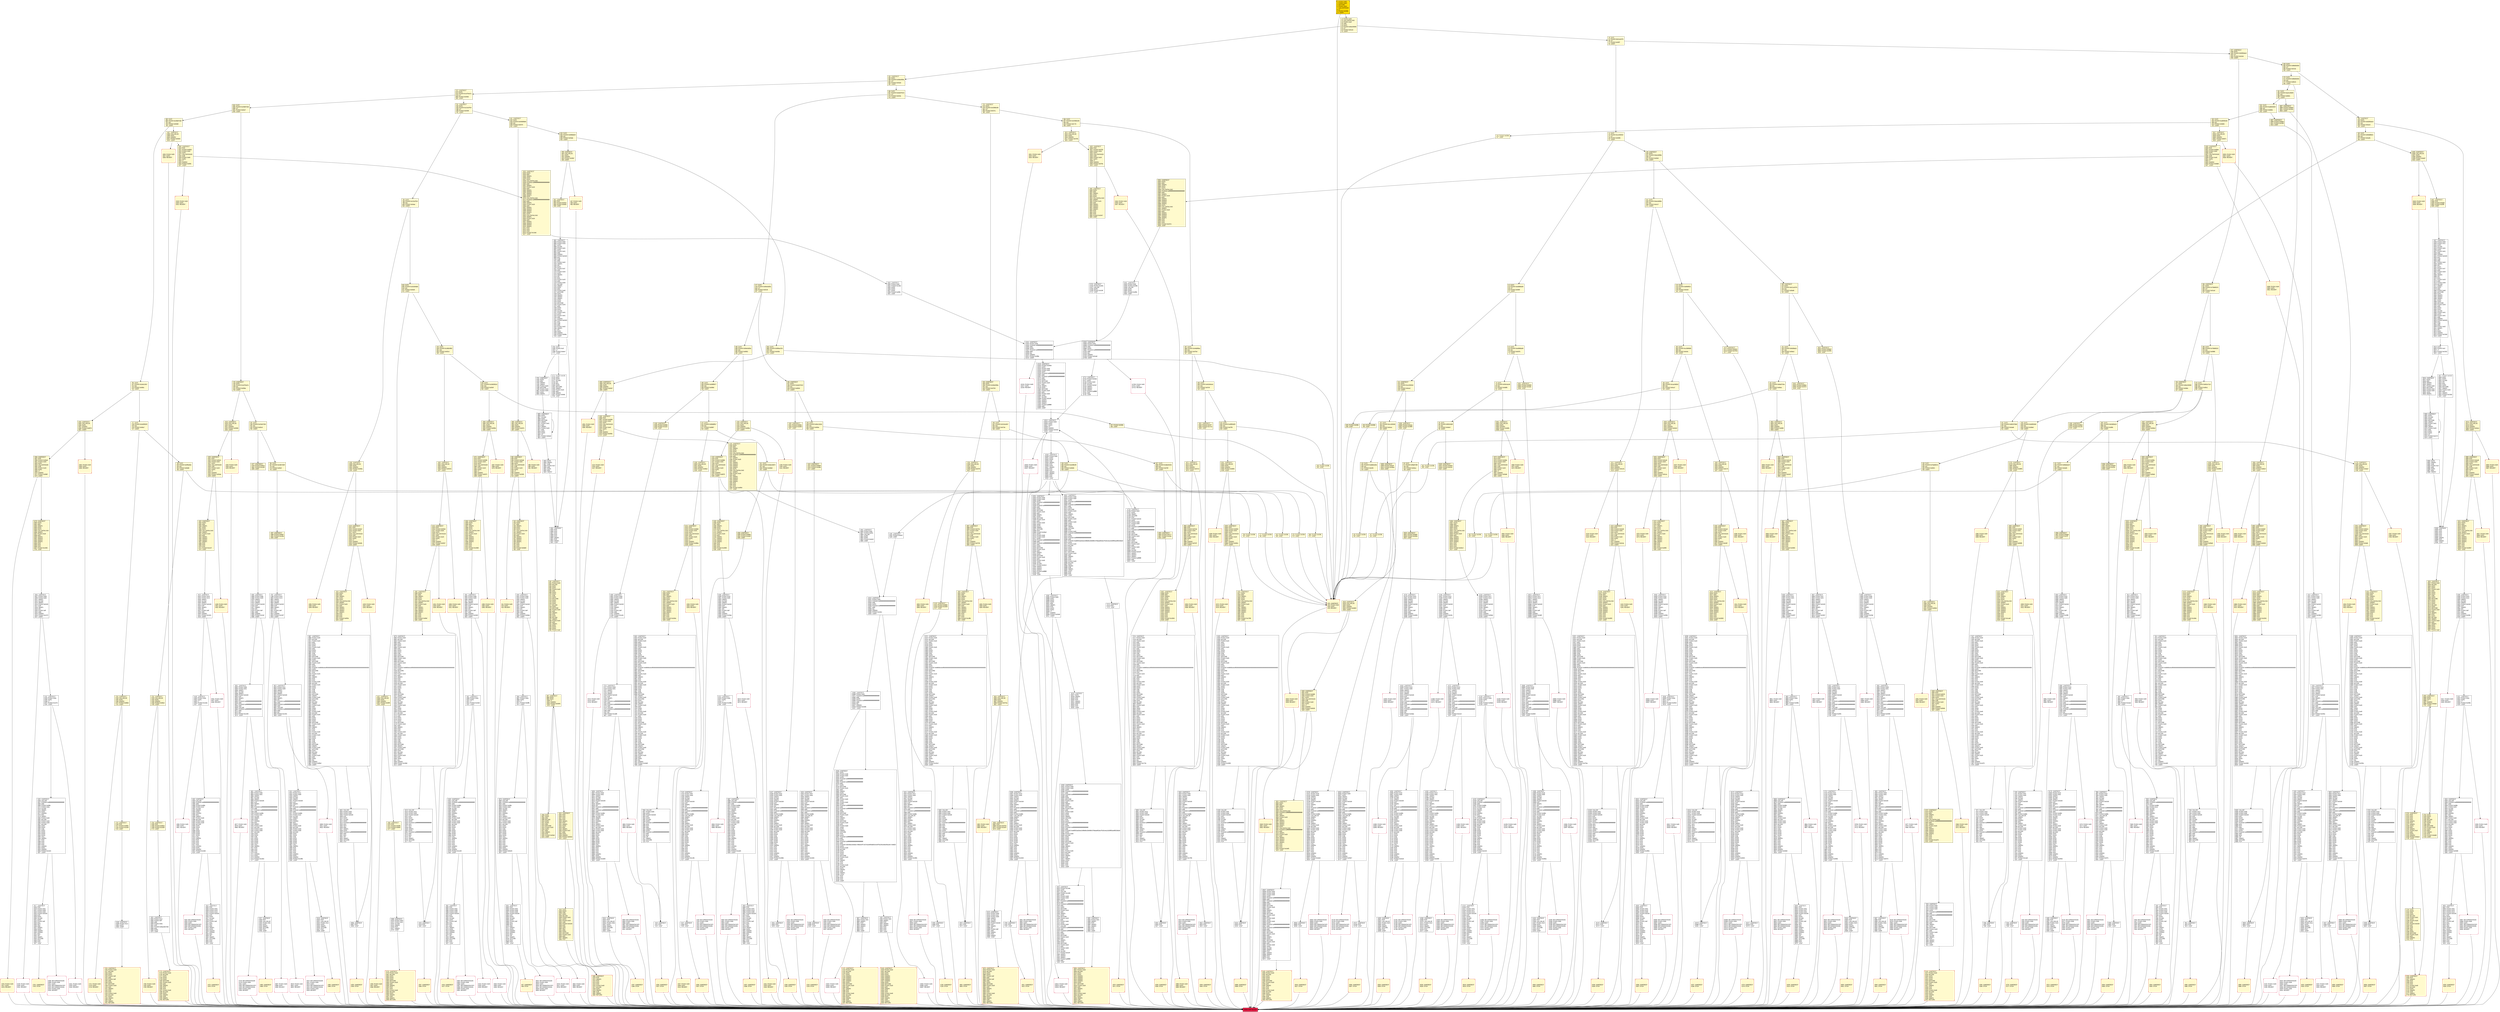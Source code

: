 digraph G {
bgcolor=transparent rankdir=UD;
node [shape=box style=filled color=black fillcolor=white fontname=arial fontcolor=black];
6438 [label="6438: JUMPDEST\l6439: POP\l6440: JUMP\l" ];
559 [label="559: DUP1\l560: PUSH4 0x4cf90cf9\l565: EQ\l566: PUSH2 0x0848\l569: JUMPI\l" fillcolor=lemonchiffon ];
3308 [label="3308: JUMPDEST\l3309: PUSH2 0x0cf4\l3312: PUSH2 0x29ea\l3315: JUMP\l" fillcolor=lemonchiffon ];
318 [label="318: JUMPDEST\l319: DUP1\l320: PUSH4 0x9285dac8\l325: EQ\l326: PUSH2 0x0a10\l329: JUMPI\l" fillcolor=lemonchiffon ];
9132 [label="9132: PUSH1 0x00\l9134: DUP1\l9135: REVERT\l" shape=Msquare color=crimson ];
947 [label="947: PUSH1 0x00\l949: DUP1\l950: REVERT\l" fillcolor=lemonchiffon shape=Msquare color=crimson ];
11791 [label="11791: RETURNDATASIZE\l11792: PUSH1 0x00\l11794: DUP1\l11795: RETURNDATACOPY\l11796: RETURNDATASIZE\l11797: PUSH1 0x00\l11799: REVERT\l" shape=Msquare color=crimson ];
2110 [label="2110: JUMPDEST\l2111: PUSH2 0x0846\l2114: PUSH2 0x18be\l2117: JUMP\l" fillcolor=lemonchiffon ];
12215 [label="12215: PUSH1 0x00\l12217: DUP1\l12218: REVERT\l" shape=Msquare color=crimson ];
3459 [label="3459: JUMPDEST\l3460: STOP\l" fillcolor=lemonchiffon shape=Msquare color=crimson ];
1416 [label="1416: JUMPDEST\l1417: STOP\l" fillcolor=lemonchiffon shape=Msquare color=crimson ];
1980 [label="1980: PUSH1 0x00\l1982: DUP1\l1983: REVERT\l" fillcolor=lemonchiffon shape=Msquare color=crimson ];
1921 [label="1921: PUSH1 0x00\l1923: DUP1\l1924: REVERT\l" fillcolor=lemonchiffon shape=Msquare color=crimson ];
5691 [label="5691: RETURNDATASIZE\l5692: PUSH1 0x00\l5694: DUP1\l5695: RETURNDATACOPY\l5696: RETURNDATASIZE\l5697: PUSH1 0x00\l5699: REVERT\l" shape=Msquare color=crimson ];
3642 [label="3642: RETURNDATASIZE\l3643: PUSH1 0x00\l3645: DUP1\l3646: RETURNDATACOPY\l3647: RETURNDATASIZE\l3648: PUSH1 0x00\l3650: REVERT\l" shape=Msquare color=crimson ];
6587 [label="6587: JUMPDEST\l6588: CALLER\l6589: PUSH20 0xffffffffffffffffffffffffffffffffffffffff\l6610: AND\l6611: PUSH2 0x08fc\l6614: PUSH1 0x1e\l6616: SLOAD\l6617: SWAP1\l6618: DUP2\l6619: ISZERO\l6620: MUL\l6621: SWAP1\l6622: PUSH1 0x40\l6624: MLOAD\l6625: PUSH1 0x00\l6627: PUSH1 0x40\l6629: MLOAD\l6630: DUP1\l6631: DUP4\l6632: SUB\l6633: DUP2\l6634: DUP6\l6635: DUP9\l6636: DUP9\l6637: CALL\l6638: SWAP4\l6639: POP\l6640: POP\l6641: POP\l6642: POP\l6643: ISZERO\l6644: DUP1\l6645: ISZERO\l6646: PUSH2 0x1a03\l6649: JUMPI\l" ];
2948 [label="2948: PUSH1 0x00\l2950: DUP1\l2951: REVERT\l" fillcolor=lemonchiffon shape=Msquare color=crimson ];
536 [label="536: JUMPDEST\l537: DUP1\l538: PUSH4 0x4a037610\l543: EQ\l544: PUSH2 0x0834\l547: JUMPI\l" fillcolor=lemonchiffon ];
74 [label="74: DUP1\l75: PUSH4 0xf341dc48\l80: EQ\l81: PUSH2 0x0d85\l84: JUMPI\l" fillcolor=lemonchiffon ];
3518 [label="3518: JUMPDEST\l3519: STOP\l" fillcolor=lemonchiffon shape=Msquare color=crimson ];
2495 [label="2495: JUMPDEST\l2496: STOP\l" fillcolor=lemonchiffon shape=Msquare color=crimson ];
3318 [label="3318: JUMPDEST\l3319: CALLVALUE\l3320: DUP1\l3321: ISZERO\l3322: PUSH2 0x0d02\l3325: JUMPI\l" fillcolor=lemonchiffon ];
911 [label="911: PUSH1 0x00\l913: DUP1\l914: REVERT\l" fillcolor=lemonchiffon shape=Msquare color=crimson ];
8085 [label="8085: PUSH1 0x00\l8087: DUP1\l8088: REVERT\l" shape=Msquare color=crimson ];
2509 [label="2509: JUMPDEST\l2510: POP\l2511: PUSH2 0x09fa\l2514: PUSH1 0x04\l2516: DUP1\l2517: CALLDATASIZE\l2518: SUB\l2519: PUSH1 0x20\l2521: DUP2\l2522: LT\l2523: ISZERO\l2524: PUSH2 0x09e4\l2527: JUMPI\l" fillcolor=lemonchiffon ];
9819 [label="9819: JUMPDEST\l9820: POP\l9821: CALLVALUE\l9822: PUSH1 0x20\l9824: DUP2\l9825: SWAP1\l9826: SSTORE\l9827: POP\l9828: JUMP\l" ];
1312 [label="1312: JUMPDEST\l1313: POP\l1314: PUSH2 0x054d\l1317: PUSH1 0x04\l1319: DUP1\l1320: CALLDATASIZE\l1321: SUB\l1322: PUSH1 0x20\l1324: DUP2\l1325: LT\l1326: ISZERO\l1327: PUSH2 0x0537\l1330: JUMPI\l" fillcolor=lemonchiffon ];
1532 [label="1532: JUMPDEST\l1533: DUP2\l1534: ADD\l1535: SWAP1\l1536: DUP1\l1537: DUP1\l1538: CALLDATALOAD\l1539: PUSH20 0xffffffffffffffffffffffffffffffffffffffff\l1560: AND\l1561: SWAP1\l1562: PUSH1 0x20\l1564: ADD\l1565: SWAP1\l1566: SWAP3\l1567: SWAP2\l1568: SWAP1\l1569: DUP1\l1570: CALLDATALOAD\l1571: PUSH20 0xffffffffffffffffffffffffffffffffffffffff\l1592: AND\l1593: SWAP1\l1594: PUSH1 0x20\l1596: ADD\l1597: SWAP1\l1598: SWAP3\l1599: SWAP2\l1600: SWAP1\l1601: DUP1\l1602: CALLDATALOAD\l1603: SWAP1\l1604: PUSH1 0x20\l1606: ADD\l1607: SWAP1\l1608: SWAP3\l1609: SWAP2\l1610: SWAP1\l1611: POP\l1612: POP\l1613: POP\l1614: PUSH2 0x13a5\l1617: JUMP\l" fillcolor=lemonchiffon ];
2007 [label="2007: JUMPDEST\l2008: DUP2\l2009: ADD\l2010: SWAP1\l2011: DUP1\l2012: DUP1\l2013: CALLDATALOAD\l2014: SWAP1\l2015: PUSH1 0x20\l2017: ADD\l2018: SWAP1\l2019: SWAP3\l2020: SWAP2\l2021: SWAP1\l2022: POP\l2023: POP\l2024: POP\l2025: PUSH2 0x1654\l2028: JUMP\l" fillcolor=lemonchiffon ];
1944 [label="1944: PUSH1 0x00\l1946: DUP1\l1947: REVERT\l" fillcolor=lemonchiffon shape=Msquare color=crimson ];
2917 [label="2917: JUMPDEST\l2918: CALLVALUE\l2919: DUP1\l2920: ISZERO\l2921: PUSH2 0x0b71\l2924: JUMPI\l" fillcolor=lemonchiffon ];
1394 [label="1394: JUMPDEST\l1395: DUP2\l1396: ADD\l1397: SWAP1\l1398: DUP1\l1399: DUP1\l1400: CALLDATALOAD\l1401: SWAP1\l1402: PUSH1 0x20\l1404: ADD\l1405: SWAP1\l1406: SWAP3\l1407: SWAP2\l1408: SWAP1\l1409: POP\l1410: POP\l1411: POP\l1412: PUSH2 0x10b9\l1415: JUMP\l" fillcolor=lemonchiffon ];
684 [label="684: DUP1\l685: PUSH4 0x23b872dd\l690: GT\l691: PUSH2 0x02e7\l694: JUMPI\l" fillcolor=lemonchiffon ];
1495 [label="1495: JUMPDEST\l1496: STOP\l" fillcolor=lemonchiffon shape=Msquare color=crimson ];
3538 [label="3538: JUMPDEST\l3539: STOP\l" fillcolor=lemonchiffon shape=Msquare color=crimson ];
11239 [label="11239: PUSH1 0x00\l11241: DUP1\l11242: REVERT\l" shape=Msquare color=crimson ];
9810 [label="9810: RETURNDATASIZE\l9811: PUSH1 0x00\l9813: DUP1\l9814: RETURNDATACOPY\l9815: RETURNDATASIZE\l9816: PUSH1 0x00\l9818: REVERT\l" shape=Msquare color=crimson ];
11926 [label="11926: JUMPDEST\l11927: DUP1\l11928: PUSH1 0x08\l11930: PUSH1 0x00\l11932: DUP6\l11933: PUSH20 0xffffffffffffffffffffffffffffffffffffffff\l11954: AND\l11955: PUSH20 0xffffffffffffffffffffffffffffffffffffffff\l11976: AND\l11977: DUP2\l11978: MSTORE\l11979: PUSH1 0x20\l11981: ADD\l11982: SWAP1\l11983: DUP2\l11984: MSTORE\l11985: PUSH1 0x20\l11987: ADD\l11988: PUSH1 0x00\l11990: SHA3\l11991: PUSH1 0x00\l11993: DUP5\l11994: PUSH20 0xffffffffffffffffffffffffffffffffffffffff\l12015: AND\l12016: PUSH20 0xffffffffffffffffffffffffffffffffffffffff\l12037: AND\l12038: DUP2\l12039: MSTORE\l12040: PUSH1 0x20\l12042: ADD\l12043: SWAP1\l12044: DUP2\l12045: MSTORE\l12046: PUSH1 0x20\l12048: ADD\l12049: PUSH1 0x00\l12051: SHA3\l12052: DUP2\l12053: SWAP1\l12054: SSTORE\l12055: POP\l12056: DUP2\l12057: PUSH20 0xffffffffffffffffffffffffffffffffffffffff\l12078: AND\l12079: DUP4\l12080: PUSH20 0xffffffffffffffffffffffffffffffffffffffff\l12101: AND\l12102: PUSH32 0x8c5be1e5ebec7d5bd14f71427d1e84f3dd0314c0f7b2291e5b200ac8c7c3b925\l12135: DUP4\l12136: PUSH1 0x40\l12138: MLOAD\l12139: DUP1\l12140: DUP3\l12141: DUP2\l12142: MSTORE\l12143: PUSH1 0x20\l12145: ADD\l12146: SWAP2\l12147: POP\l12148: POP\l12149: PUSH1 0x40\l12151: MLOAD\l12152: DUP1\l12153: SWAP2\l12154: SUB\l12155: SWAP1\l12156: LOG3\l12157: POP\l12158: POP\l12159: POP\l12160: JUMP\l" ];
5195 [label="5195: JUMPDEST\l5196: PUSH1 0x01\l5198: SWAP1\l5199: POP\l5200: SWAP4\l5201: SWAP3\l5202: POP\l5203: POP\l5204: POP\l5205: JUMP\l" ];
12655 [label="12655: JUMPDEST\l12656: PUSH1 0x00\l12658: PUSH20 0xffffffffffffffffffffffffffffffffffffffff\l12679: AND\l12680: DUP3\l12681: PUSH20 0xffffffffffffffffffffffffffffffffffffffff\l12702: AND\l12703: EQ\l12704: ISZERO\l12705: PUSH2 0x31a9\l12708: JUMPI\l" ];
9136 [label="9136: JUMPDEST\l9137: PUSH1 0x1d\l9139: PUSH1 0x01\l9141: SWAP1\l9142: SLOAD\l9143: SWAP1\l9144: PUSH2 0x0100\l9147: EXP\l9148: SWAP1\l9149: DIV\l9150: PUSH20 0xffffffffffffffffffffffffffffffffffffffff\l9171: AND\l9172: PUSH20 0xffffffffffffffffffffffffffffffffffffffff\l9193: AND\l9194: CALLER\l9195: PUSH20 0xffffffffffffffffffffffffffffffffffffffff\l9216: AND\l9217: EQ\l9218: PUSH2 0x240a\l9221: JUMPI\l" ];
8175 [label="8175: PUSH1 0x00\l8177: DUP1\l8178: REVERT\l" shape=Msquare color=crimson ];
3764 [label="3764: DUP1\l3765: PUSH1 0x1f\l3767: LT\l3768: PUSH2 0x0ecf\l3771: JUMPI\l" ];
4423 [label="4423: JUMPDEST\l4424: PUSH1 0x10\l4426: PUSH1 0x14\l4428: SWAP1\l4429: SLOAD\l4430: SWAP1\l4431: PUSH2 0x0100\l4434: EXP\l4435: SWAP1\l4436: DIV\l4437: PUSH1 0xff\l4439: AND\l4440: ISZERO\l4441: PUSH2 0x1161\l4444: JUMPI\l" ];
10825 [label="10825: RETURNDATASIZE\l10826: PUSH1 0x00\l10828: DUP1\l10829: RETURNDATACOPY\l10830: RETURNDATASIZE\l10831: PUSH1 0x00\l10833: REVERT\l" shape=Msquare color=crimson ];
3060 [label="3060: PUSH1 0x00\l3062: DUP1\l3063: REVERT\l" fillcolor=lemonchiffon shape=Msquare color=crimson ];
3844 [label="3844: JUMPDEST\l3845: PUSH1 0x00\l3847: PUSH2 0x0f11\l3850: CALLER\l3851: DUP5\l3852: DUP5\l3853: PUSH2 0x2e22\l3856: JUMP\l" ];
1475 [label="1475: JUMPDEST\l1476: STOP\l" fillcolor=lemonchiffon shape=Msquare color=crimson ];
7536 [label="7536: JUMPDEST\l7537: POP\l7538: JUMP\l" ];
10593 [label="10593: JUMPDEST\l10594: POP\l10595: PUSH1 0x01\l10597: PUSH1 0x15\l10599: PUSH1 0x00\l10601: PUSH2 0x0100\l10604: EXP\l10605: DUP2\l10606: SLOAD\l10607: DUP2\l10608: PUSH1 0xff\l10610: MUL\l10611: NOT\l10612: AND\l10613: SWAP1\l10614: DUP4\l10615: ISZERO\l10616: ISZERO\l10617: MUL\l10618: OR\l10619: SWAP1\l10620: SSTORE\l10621: POP\l10622: POP\l10623: JUMP\l" ];
63 [label="63: DUP1\l64: PUSH4 0xe6886a58\l69: EQ\l70: PUSH2 0x0d7b\l73: JUMPI\l" fillcolor=lemonchiffon ];
1485 [label="1485: JUMPDEST\l1486: STOP\l" fillcolor=lemonchiffon shape=Msquare color=crimson ];
11243 [label="11243: JUMPDEST\l11244: CALLER\l11245: PUSH20 0xffffffffffffffffffffffffffffffffffffffff\l11266: AND\l11267: PUSH2 0x08fc\l11270: PUSH1 0x19\l11272: SLOAD\l11273: SWAP1\l11274: DUP2\l11275: ISZERO\l11276: MUL\l11277: SWAP1\l11278: PUSH1 0x40\l11280: MLOAD\l11281: PUSH1 0x00\l11283: PUSH1 0x40\l11285: MLOAD\l11286: DUP1\l11287: DUP4\l11288: SUB\l11289: DUP2\l11290: DUP6\l11291: DUP9\l11292: DUP9\l11293: CALL\l11294: SWAP4\l11295: POP\l11296: POP\l11297: POP\l11298: POP\l11299: ISZERO\l11300: DUP1\l11301: ISZERO\l11302: PUSH2 0x2c33\l11305: JUMPI\l" ];
3528 [label="3528: JUMPDEST\l3529: STOP\l" fillcolor=lemonchiffon shape=Msquare color=crimson ];
149 [label="149: JUMPDEST\l150: DUP1\l151: PUSH4 0xbecb69be\l156: GT\l157: PUSH2 0x00d1\l160: JUMPI\l" fillcolor=lemonchiffon ];
2258 [label="2258: JUMPDEST\l2259: PUSH2 0x08da\l2262: PUSH2 0x1bd3\l2265: JUMP\l" fillcolor=lemonchiffon ];
1371 [label="1371: JUMPDEST\l1372: POP\l1373: PUSH2 0x0588\l1376: PUSH1 0x04\l1378: DUP1\l1379: CALLDATASIZE\l1380: SUB\l1381: PUSH1 0x20\l1383: DUP2\l1384: LT\l1385: ISZERO\l1386: PUSH2 0x0572\l1389: JUMPI\l" fillcolor=lemonchiffon ];
10482 [label="10482: JUMPDEST\l10483: PUSH1 0x15\l10485: PUSH1 0x00\l10487: SWAP1\l10488: SLOAD\l10489: SWAP1\l10490: PUSH2 0x0100\l10493: EXP\l10494: SWAP1\l10495: DIV\l10496: PUSH1 0xff\l10498: AND\l10499: ISZERO\l10500: PUSH2 0x290c\l10503: JUMPI\l" ];
2554 [label="2554: JUMPDEST\l2555: STOP\l" fillcolor=lemonchiffon shape=Msquare color=crimson ];
259 [label="259: DUP1\l260: PUSH4 0x9bb0b30d\l265: GT\l266: PUSH2 0x013e\l269: JUMPI\l" fillcolor=lemonchiffon ];
3251 [label="3251: JUMPDEST\l3252: POP\l3253: PUSH2 0x0ce0\l3256: PUSH1 0x04\l3258: DUP1\l3259: CALLDATASIZE\l3260: SUB\l3261: PUSH1 0x20\l3263: DUP2\l3264: LT\l3265: ISZERO\l3266: PUSH2 0x0cca\l3269: JUMPI\l" fillcolor=lemonchiffon ];
2003 [label="2003: PUSH1 0x00\l2005: DUP1\l2006: REVERT\l" fillcolor=lemonchiffon shape=Msquare color=crimson ];
270 [label="270: DUP1\l271: PUSH4 0x9bb0b30d\l276: EQ\l277: PUSH2 0x0b16\l280: JUMPI\l" fillcolor=lemonchiffon ];
11578 [label="11578: JUMPDEST\l11579: PUSH1 0x23\l11581: PUSH1 0x14\l11583: SWAP1\l11584: SLOAD\l11585: SWAP1\l11586: PUSH2 0x0100\l11589: EXP\l11590: SWAP1\l11591: DIV\l11592: PUSH1 0xff\l11594: AND\l11595: ISZERO\l11596: PUSH2 0x2d54\l11599: JUMPI\l" ];
10730 [label="10730: JUMPDEST\l10731: PUSH1 0x26\l10733: PUSH1 0x00\l10735: SWAP1\l10736: SLOAD\l10737: SWAP1\l10738: PUSH2 0x0100\l10741: EXP\l10742: SWAP1\l10743: DIV\l10744: PUSH20 0xffffffffffffffffffffffffffffffffffffffff\l10765: AND\l10766: PUSH20 0xffffffffffffffffffffffffffffffffffffffff\l10787: AND\l10788: PUSH2 0x08fc\l10791: CALLVALUE\l10792: SWAP1\l10793: DUP2\l10794: ISZERO\l10795: MUL\l10796: SWAP1\l10797: PUSH1 0x40\l10799: MLOAD\l10800: PUSH1 0x00\l10802: PUSH1 0x40\l10804: MLOAD\l10805: DUP1\l10806: DUP4\l10807: SUB\l10808: DUP2\l10809: DUP6\l10810: DUP9\l10811: DUP9\l10812: CALL\l10813: SWAP4\l10814: POP\l10815: POP\l10816: POP\l10817: POP\l10818: ISZERO\l10819: DUP1\l10820: ISZERO\l10821: PUSH2 0x2a52\l10824: JUMPI\l" ];
281 [label="281: DUP1\l282: PUSH4 0xa21c0b09\l287: EQ\l288: PUSH2 0x0b51\l291: JUMPI\l" fillcolor=lemonchiffon ];
11226 [label="11226: PUSH1 0x00\l11228: DUP1\l11229: REVERT\l" shape=Msquare color=crimson ];
3566 [label="3566: JUMPDEST\l3567: PUSH1 0x0a\l3569: DUP2\l3570: LT\l3571: PUSH2 0x0dfb\l3574: JUMPI\l" ];
232 [label="232: DUP1\l233: PUSH4 0xb6ef744a\l238: EQ\l239: PUSH2 0x0bec\l242: JUMPI\l" fillcolor=lemonchiffon ];
3006 [label="3006: JUMPDEST\l3007: PUSH1 0x40\l3009: MLOAD\l3010: DUP1\l3011: DUP3\l3012: ISZERO\l3013: ISZERO\l3014: ISZERO\l3015: ISZERO\l3016: DUP2\l3017: MSTORE\l3018: PUSH1 0x20\l3020: ADD\l3021: SWAP2\l3022: POP\l3023: POP\l3024: PUSH1 0x40\l3026: MLOAD\l3027: DUP1\l3028: SWAP2\l3029: SUB\l3030: SWAP1\l3031: RETURN\l" fillcolor=lemonchiffon shape=Msquare color=crimson ];
1826 [label="1826: PUSH1 0x00\l1828: DUP1\l1829: REVERT\l" fillcolor=lemonchiffon shape=Msquare color=crimson ];
9226 [label="9226: JUMPDEST\l9227: PUSH1 0x1d\l9229: PUSH1 0x01\l9231: SWAP1\l9232: SLOAD\l9233: SWAP1\l9234: PUSH2 0x0100\l9237: EXP\l9238: SWAP1\l9239: DIV\l9240: PUSH20 0xffffffffffffffffffffffffffffffffffffffff\l9261: AND\l9262: PUSH20 0xffffffffffffffffffffffffffffffffffffffff\l9283: AND\l9284: PUSH2 0x08fc\l9287: PUSH1 0x1e\l9289: SLOAD\l9290: SWAP1\l9291: DUP2\l9292: ISZERO\l9293: MUL\l9294: SWAP1\l9295: PUSH1 0x40\l9297: MLOAD\l9298: PUSH1 0x00\l9300: PUSH1 0x40\l9302: MLOAD\l9303: DUP1\l9304: DUP4\l9305: SUB\l9306: DUP2\l9307: DUP6\l9308: DUP9\l9309: DUP9\l9310: CALL\l9311: SWAP4\l9312: POP\l9313: POP\l9314: POP\l9315: POP\l9316: ISZERO\l9317: DUP1\l9318: ISZERO\l9319: PUSH2 0x2474\l9322: JUMPI\l" ];
6922 [label="6922: JUMPDEST\l6923: PUSH1 0x40\l6925: MLOAD\l6926: PUSH1 0x20\l6928: ADD\l6929: DUP1\l6930: DUP1\l6931: PUSH1 0x20\l6933: ADD\l6934: DUP3\l6935: DUP2\l6936: SUB\l6937: DUP3\l6938: MSTORE\l6939: PUSH1 0x05\l6941: DUP2\l6942: MSTORE\l6943: PUSH1 0x20\l6945: ADD\l6946: DUP1\l6947: PUSH32 0x68656c6c6f000000000000000000000000000000000000000000000000000000\l6980: DUP2\l6981: MSTORE\l6982: POP\l6983: PUSH1 0x20\l6985: ADD\l6986: SWAP2\l6987: POP\l6988: POP\l6989: PUSH1 0x40\l6991: MLOAD\l6992: PUSH1 0x20\l6994: DUP2\l6995: DUP4\l6996: SUB\l6997: SUB\l6998: DUP2\l6999: MSTORE\l7000: SWAP1\l7001: PUSH1 0x40\l7003: MSTORE\l7004: DUP1\l7005: MLOAD\l7006: SWAP1\l7007: PUSH1 0x20\l7009: ADD\l7010: SHA3\l7011: DUP2\l7012: PUSH1 0x40\l7014: MLOAD\l7015: PUSH1 0x20\l7017: ADD\l7018: DUP1\l7019: DUP3\l7020: DUP2\l7021: MSTORE\l7022: PUSH1 0x20\l7024: ADD\l7025: SWAP2\l7026: POP\l7027: POP\l7028: PUSH1 0x40\l7030: MLOAD\l7031: PUSH1 0x20\l7033: DUP2\l7034: DUP4\l7035: SUB\l7036: SUB\l7037: DUP2\l7038: MSTORE\l7039: SWAP1\l7040: PUSH1 0x40\l7042: MSTORE\l7043: DUP1\l7044: MLOAD\l7045: SWAP1\l7046: PUSH1 0x20\l7048: ADD\l7049: SHA3\l7050: EQ\l7051: ISZERO\l7052: PUSH2 0x1bd0\l7055: JUMPI\l" ];
4320 [label="4320: JUMPDEST\l4321: CALLER\l4322: PUSH20 0xffffffffffffffffffffffffffffffffffffffff\l4343: AND\l4344: PUSH2 0x08fc\l4347: PUSH1 0x0c\l4349: SLOAD\l4350: SWAP1\l4351: DUP2\l4352: ISZERO\l4353: MUL\l4354: SWAP1\l4355: PUSH1 0x40\l4357: MLOAD\l4358: PUSH1 0x00\l4360: PUSH1 0x40\l4362: MLOAD\l4363: DUP1\l4364: DUP4\l4365: SUB\l4366: DUP2\l4367: DUP6\l4368: DUP9\l4369: DUP9\l4370: CALL\l4371: SWAP4\l4372: POP\l4373: POP\l4374: POP\l4375: POP\l4376: ISZERO\l4377: DUP1\l4378: ISZERO\l4379: PUSH2 0x1128\l4382: JUMPI\l" ];
2335 [label="2335: JUMPDEST\l2336: STOP\l" fillcolor=lemonchiffon shape=Msquare color=crimson ];
96 [label="96: DUP1\l97: PUSH4 0xffa87295\l102: EQ\l103: PUSH2 0x0dca\l106: JUMPI\l" fillcolor=lemonchiffon ];
1972 [label="1972: JUMPDEST\l1973: CALLVALUE\l1974: DUP1\l1975: ISZERO\l1976: PUSH2 0x07c0\l1979: JUMPI\l" fillcolor=lemonchiffon ];
4909 [label="4909: PUSH1 0x00\l4911: DUP1\l4912: REVERT\l" shape=Msquare color=crimson ];
1430 [label="1430: JUMPDEST\l1431: POP\l1432: PUSH2 0x05c3\l1435: PUSH1 0x04\l1437: DUP1\l1438: CALLDATASIZE\l1439: SUB\l1440: PUSH1 0x20\l1442: DUP2\l1443: LT\l1444: ISZERO\l1445: PUSH2 0x05ad\l1448: JUMPI\l" fillcolor=lemonchiffon ];
1866 [label="1866: JUMPDEST\l1867: POP\l1868: PUSH2 0x0753\l1871: PUSH2 0x15c5\l1874: JUMP\l" fillcolor=lemonchiffon ];
341 [label="341: DUP1\l342: PUSH4 0x96237b8d\l347: EQ\l348: PUSH2 0x0adb\l351: JUMPI\l" fillcolor=lemonchiffon ];
3530 [label="3530: JUMPDEST\l3531: PUSH2 0x0dd2\l3534: PUSH2 0x2d3a\l3537: JUMP\l" fillcolor=lemonchiffon ];
2869 [label="2869: PUSH1 0x00\l2871: DUP1\l2872: REVERT\l" fillcolor=lemonchiffon shape=Msquare color=crimson ];
10837 [label="10837: JUMPDEST\l10838: PUSH1 0x00\l10840: PUSH1 0x08\l10842: PUSH1 0x00\l10844: DUP5\l10845: PUSH20 0xffffffffffffffffffffffffffffffffffffffff\l10866: AND\l10867: PUSH20 0xffffffffffffffffffffffffffffffffffffffff\l10888: AND\l10889: DUP2\l10890: MSTORE\l10891: PUSH1 0x20\l10893: ADD\l10894: SWAP1\l10895: DUP2\l10896: MSTORE\l10897: PUSH1 0x20\l10899: ADD\l10900: PUSH1 0x00\l10902: SHA3\l10903: PUSH1 0x00\l10905: DUP4\l10906: PUSH20 0xffffffffffffffffffffffffffffffffffffffff\l10927: AND\l10928: PUSH20 0xffffffffffffffffffffffffffffffffffffffff\l10949: AND\l10950: DUP2\l10951: MSTORE\l10952: PUSH1 0x20\l10954: ADD\l10955: SWAP1\l10956: DUP2\l10957: MSTORE\l10958: PUSH1 0x20\l10960: ADD\l10961: PUSH1 0x00\l10963: SHA3\l10964: SLOAD\l10965: SWAP1\l10966: POP\l10967: SWAP3\l10968: SWAP2\l10969: POP\l10970: POP\l10971: JUMP\l" ];
10972 [label="10972: JUMPDEST\l10973: PUSH1 0x17\l10975: PUSH1 0x14\l10977: SWAP1\l10978: SLOAD\l10979: SWAP1\l10980: PUSH2 0x0100\l10983: EXP\l10984: SWAP1\l10985: DIV\l10986: PUSH1 0xff\l10988: AND\l10989: ISZERO\l10990: PUSH2 0x2af6\l10993: JUMPI\l" ];
4534 [label="4534: JUMPDEST\l4535: POP\l4536: PUSH1 0x01\l4538: PUSH1 0x10\l4540: PUSH1 0x14\l4542: PUSH2 0x0100\l4545: EXP\l4546: DUP2\l4547: SLOAD\l4548: DUP2\l4549: PUSH1 0xff\l4551: MUL\l4552: NOT\l4553: AND\l4554: SWAP1\l4555: DUP4\l4556: ISZERO\l4557: ISZERO\l4558: MUL\l4559: OR\l4560: SWAP1\l4561: SSTORE\l4562: POP\l4563: POP\l4564: JUMP\l" ];
2031 [label="2031: JUMPDEST\l2032: PUSH2 0x07f7\l2035: PUSH2 0x171e\l2038: JUMP\l" fillcolor=lemonchiffon ];
8406 [label="8406: JUMPDEST\l8407: POP\l8408: PUSH1 0x01\l8410: PUSH1 0x23\l8412: PUSH1 0x14\l8414: PUSH2 0x0100\l8417: EXP\l8418: DUP2\l8419: SLOAD\l8420: DUP2\l8421: PUSH1 0xff\l8423: MUL\l8424: NOT\l8425: AND\l8426: SWAP1\l8427: DUP4\l8428: ISZERO\l8429: ISZERO\l8430: MUL\l8431: OR\l8432: SWAP1\l8433: SSTORE\l8434: POP\l8435: POP\l8436: JUMP\l" ];
2897 [label="2897: JUMPDEST\l2898: PUSH2 0x0b59\l2901: PUSH2 0x232b\l2904: JUMP\l" fillcolor=lemonchiffon ];
466 [label="466: DUP1\l467: PUSH4 0x4a037610\l472: GT\l473: PUSH2 0x023e\l476: JUMPI\l" fillcolor=lemonchiffon ];
2290 [label="2290: JUMPDEST\l2291: POP\l2292: PUSH2 0x091f\l2295: PUSH1 0x04\l2297: DUP1\l2298: CALLDATASIZE\l2299: SUB\l2300: PUSH1 0x20\l2302: DUP2\l2303: LT\l2304: ISZERO\l2305: PUSH2 0x0909\l2308: JUMPI\l" fillcolor=lemonchiffon ];
10521 [label="10521: JUMPDEST\l10522: CALLER\l10523: PUSH20 0xffffffffffffffffffffffffffffffffffffffff\l10544: AND\l10545: PUSH2 0x08fc\l10548: PUSH1 0x16\l10550: SLOAD\l10551: SWAP1\l10552: DUP2\l10553: ISZERO\l10554: MUL\l10555: SWAP1\l10556: PUSH1 0x40\l10558: MLOAD\l10559: PUSH1 0x00\l10561: PUSH1 0x40\l10563: MLOAD\l10564: DUP1\l10565: DUP4\l10566: SUB\l10567: DUP2\l10568: DUP6\l10569: DUP9\l10570: DUP9\l10571: CALL\l10572: SWAP4\l10573: POP\l10574: POP\l10575: POP\l10576: POP\l10577: ISZERO\l10578: DUP1\l10579: ISZERO\l10580: PUSH2 0x2961\l10583: JUMPI\l" ];
7230 [label="7230: JUMPDEST\l7231: PUSH1 0x01\l7233: PUSH1 0x00\l7235: SWAP1\l7236: SLOAD\l7237: SWAP1\l7238: PUSH2 0x0100\l7241: EXP\l7242: SWAP1\l7243: DIV\l7244: PUSH20 0xffffffffffffffffffffffffffffffffffffffff\l7265: AND\l7266: PUSH20 0xffffffffffffffffffffffffffffffffffffffff\l7287: AND\l7288: PUSH2 0x08fc\l7291: CALLVALUE\l7292: SWAP1\l7293: DUP2\l7294: ISZERO\l7295: MUL\l7296: SWAP1\l7297: PUSH1 0x40\l7299: MLOAD\l7300: PUSH1 0x00\l7302: PUSH1 0x40\l7304: MLOAD\l7305: DUP1\l7306: DUP4\l7307: SUB\l7308: DUP2\l7309: DUP6\l7310: DUP9\l7311: DUP9\l7312: CALL\l7313: SWAP4\l7314: POP\l7315: POP\l7316: POP\l7317: POP\l7318: ISZERO\l7319: DUP1\l7320: ISZERO\l7321: PUSH2 0x1ca6\l7324: JUMPI\l" ];
11315 [label="11315: JUMPDEST\l11316: POP\l11317: PUSH1 0x01\l11319: PUSH1 0x17\l11321: PUSH1 0x14\l11323: PUSH2 0x0100\l11326: EXP\l11327: DUP2\l11328: SLOAD\l11329: DUP2\l11330: PUSH1 0xff\l11332: MUL\l11333: NOT\l11334: AND\l11335: SWAP1\l11336: DUP4\l11337: ISZERO\l11338: ISZERO\l11339: MUL\l11340: OR\l11341: SWAP1\l11342: SSTORE\l11343: POP\l11344: POP\l11345: JUMP\l" ];
1803 [label="1803: PUSH1 0x00\l1805: DUP1\l1806: REVERT\l" fillcolor=lemonchiffon shape=Msquare color=crimson ];
837 [label="837: PUSH2 0x036b\l840: JUMP\l" fillcolor=lemonchiffon ];
5353 [label="5353: JUMPDEST\l5354: PUSH1 0x12\l5356: PUSH1 0xff\l5358: AND\l5359: PUSH1 0x0a\l5361: EXP\l5362: PUSH5 0x0ba43b7400\l5368: MUL\l5369: DUP2\l5370: JUMP\l" ];
9940 [label="9940: JUMPDEST\l9941: POP\l9942: PUSH1 0x01\l9944: PUSH1 0x1f\l9946: PUSH1 0x01\l9948: PUSH2 0x0100\l9951: EXP\l9952: DUP2\l9953: SLOAD\l9954: DUP2\l9955: PUSH1 0xff\l9957: MUL\l9958: NOT\l9959: AND\l9960: SWAP1\l9961: DUP4\l9962: ISZERO\l9963: ISZERO\l9964: MUL\l9965: OR\l9966: SWAP1\l9967: SSTORE\l9968: POP\l9969: POP\l9970: JUMP\l" ];
390 [label="390: DUP1\l391: PUSH4 0x81883e24\l396: EQ\l397: PUSH2 0x09fc\l400: JUMPI\l" fillcolor=lemonchiffon ];
292 [label="292: DUP1\l293: PUSH4 0xa80e5d23\l298: EQ\l299: PUSH2 0x0b5b\l302: JUMPI\l" fillcolor=lemonchiffon ];
4778 [label="4778: RETURNDATASIZE\l4779: PUSH1 0x00\l4781: DUP1\l4782: RETURNDATACOPY\l4783: RETURNDATASIZE\l4784: PUSH1 0x00\l4786: REVERT\l" shape=Msquare color=crimson ];
85 [label="85: DUP1\l86: PUSH4 0xf91044bf\l91: EQ\l92: PUSH2 0x0dc0\l95: JUMPI\l" fillcolor=lemonchiffon ];
6545 [label="6545: JUMPDEST\l6546: POP\l6547: JUMP\l" ];
4079 [label="4079: JUMPDEST\l4080: PUSH1 0x40\l4082: MLOAD\l4083: PUSH1 0x20\l4085: ADD\l4086: DUP1\l4087: DUP1\l4088: PUSH1 0x20\l4090: ADD\l4091: DUP3\l4092: DUP2\l4093: SUB\l4094: DUP3\l4095: MSTORE\l4096: PUSH1 0x05\l4098: DUP2\l4099: MSTORE\l4100: PUSH1 0x20\l4102: ADD\l4103: DUP1\l4104: PUSH32 0x68656c6c6f000000000000000000000000000000000000000000000000000000\l4137: DUP2\l4138: MSTORE\l4139: POP\l4140: PUSH1 0x20\l4142: ADD\l4143: SWAP2\l4144: POP\l4145: POP\l4146: PUSH1 0x40\l4148: MLOAD\l4149: PUSH1 0x20\l4151: DUP2\l4152: DUP4\l4153: SUB\l4154: SUB\l4155: DUP2\l4156: MSTORE\l4157: SWAP1\l4158: PUSH1 0x40\l4160: MSTORE\l4161: DUP1\l4162: MLOAD\l4163: SWAP1\l4164: PUSH1 0x20\l4166: ADD\l4167: SHA3\l4168: DUP2\l4169: PUSH1 0x40\l4171: MLOAD\l4172: PUSH1 0x20\l4174: ADD\l4175: DUP1\l4176: DUP3\l4177: DUP2\l4178: MSTORE\l4179: PUSH1 0x20\l4181: ADD\l4182: SWAP2\l4183: POP\l4184: POP\l4185: PUSH1 0x40\l4187: MLOAD\l4188: PUSH1 0x20\l4190: DUP2\l4191: DUP4\l4192: SUB\l4193: SUB\l4194: DUP2\l4195: MSTORE\l4196: SWAP1\l4197: PUSH1 0x40\l4199: MSTORE\l4200: DUP1\l4201: MLOAD\l4202: SWAP1\l4203: PUSH1 0x20\l4205: ADD\l4206: SHA3\l4207: EQ\l4208: ISZERO\l4209: PUSH2 0x10b6\l4212: JUMPI\l" ];
9391 [label="9391: JUMPDEST\l9392: PUSH1 0x09\l9394: PUSH1 0x01\l9396: SWAP1\l9397: SLOAD\l9398: SWAP1\l9399: PUSH2 0x0100\l9402: EXP\l9403: SWAP1\l9404: DIV\l9405: PUSH20 0xffffffffffffffffffffffffffffffffffffffff\l9426: AND\l9427: PUSH20 0xffffffffffffffffffffffffffffffffffffffff\l9448: AND\l9449: CALLER\l9450: PUSH20 0xffffffffffffffffffffffffffffffffffffffff\l9471: AND\l9472: EQ\l9473: PUSH2 0x2509\l9476: JUMPI\l" ];
939 [label="939: JUMPDEST\l940: CALLVALUE\l941: DUP1\l942: ISZERO\l943: PUSH2 0x03b7\l946: JUMPI\l" fillcolor=lemonchiffon ];
52 [label="52: DUP1\l53: PUSH4 0xe6886a58\l58: GT\l59: PUSH2 0x006f\l62: JUMPI\l" fillcolor=lemonchiffon ];
2846 [label="2846: PUSH1 0x00\l2848: DUP1\l2849: REVERT\l" fillcolor=lemonchiffon shape=Msquare color=crimson ];
3579 [label="3579: JUMPDEST\l3580: CALLER\l3581: PUSH20 0xffffffffffffffffffffffffffffffffffffffff\l3602: AND\l3603: PUSH2 0x08fc\l3606: PUSH1 0x0e\l3608: SLOAD\l3609: SWAP1\l3610: DUP2\l3611: ISZERO\l3612: MUL\l3613: SWAP1\l3614: PUSH1 0x40\l3616: MLOAD\l3617: PUSH1 0x00\l3619: PUSH1 0x40\l3621: MLOAD\l3622: DUP1\l3623: DUP4\l3624: SUB\l3625: DUP2\l3626: DUP6\l3627: DUP9\l3628: DUP9\l3629: CALL\l3630: SWAP4\l3631: POP\l3632: POP\l3633: POP\l3634: POP\l3635: ISZERO\l3636: DUP1\l3637: ISZERO\l3638: PUSH2 0x0e43\l3641: JUMPI\l" ];
10727 [label="10727: JUMPDEST\l10728: POP\l10729: JUMP\l" ];
2416 [label="2416: JUMPDEST\l2417: PUSH1 0x40\l2419: MLOAD\l2420: DUP1\l2421: DUP3\l2422: DUP2\l2423: MSTORE\l2424: PUSH1 0x20\l2426: ADD\l2427: SWAP2\l2428: POP\l2429: POP\l2430: PUSH1 0x40\l2432: MLOAD\l2433: DUP1\l2434: SWAP2\l2435: SUB\l2436: SWAP1\l2437: RETURN\l" fillcolor=lemonchiffon shape=Msquare color=crimson ];
6025 [label="6025: JUMPDEST\l6026: PUSH1 0x40\l6028: MLOAD\l6029: PUSH1 0x20\l6031: ADD\l6032: DUP1\l6033: DUP1\l6034: PUSH1 0x20\l6036: ADD\l6037: DUP3\l6038: DUP2\l6039: SUB\l6040: DUP3\l6041: MSTORE\l6042: PUSH1 0x05\l6044: DUP2\l6045: MSTORE\l6046: PUSH1 0x20\l6048: ADD\l6049: DUP1\l6050: PUSH32 0x68656c6c6f000000000000000000000000000000000000000000000000000000\l6083: DUP2\l6084: MSTORE\l6085: POP\l6086: PUSH1 0x20\l6088: ADD\l6089: SWAP2\l6090: POP\l6091: POP\l6092: PUSH1 0x40\l6094: MLOAD\l6095: PUSH1 0x20\l6097: DUP2\l6098: DUP4\l6099: SUB\l6100: SUB\l6101: DUP2\l6102: MSTORE\l6103: SWAP1\l6104: PUSH1 0x40\l6106: MSTORE\l6107: DUP1\l6108: MLOAD\l6109: SWAP1\l6110: PUSH1 0x20\l6112: ADD\l6113: SHA3\l6114: DUP2\l6115: PUSH1 0x40\l6117: MLOAD\l6118: PUSH1 0x20\l6120: ADD\l6121: DUP1\l6122: DUP3\l6123: DUP2\l6124: MSTORE\l6125: PUSH1 0x20\l6127: ADD\l6128: SWAP2\l6129: POP\l6130: POP\l6131: PUSH1 0x40\l6133: MLOAD\l6134: PUSH1 0x20\l6136: DUP2\l6137: DUP4\l6138: SUB\l6139: SUB\l6140: DUP2\l6141: MSTORE\l6142: SWAP1\l6143: PUSH1 0x40\l6145: MSTORE\l6146: DUP1\l6147: MLOAD\l6148: SWAP1\l6149: PUSH1 0x20\l6151: ADD\l6152: SHA3\l6153: EQ\l6154: ISZERO\l6155: PUSH2 0x1850\l6158: JUMPI\l" ];
3825 [label="3825: DUP3\l3826: SWAP1\l3827: SUB\l3828: PUSH1 0x1f\l3830: AND\l3831: DUP3\l3832: ADD\l3833: SWAP2\l" ];
2925 [label="2925: PUSH1 0x00\l2927: DUP1\l2928: REVERT\l" fillcolor=lemonchiffon shape=Msquare color=crimson ];
499 [label="499: DUP1\l500: PUSH4 0x59f0f677\l505: EQ\l506: PUSH2 0x088d\l509: JUMPI\l" fillcolor=lemonchiffon ];
11372 [label="11372: JUMPDEST\l11373: PUSH1 0x13\l11375: PUSH1 0x01\l11377: SWAP1\l11378: SLOAD\l11379: SWAP1\l11380: PUSH2 0x0100\l11383: EXP\l11384: SWAP1\l11385: DIV\l11386: PUSH20 0xffffffffffffffffffffffffffffffffffffffff\l11407: AND\l11408: PUSH20 0xffffffffffffffffffffffffffffffffffffffff\l11429: AND\l11430: CALLER\l11431: PUSH20 0xffffffffffffffffffffffffffffffffffffffff\l11452: AND\l11453: EQ\l11454: PUSH2 0x2cc6\l11457: JUMPI\l" ];
379 [label="379: DUP1\l380: PUSH4 0x802e73c3\l385: EQ\l386: PUSH2 0x09c1\l389: JUMPI\l" fillcolor=lemonchiffon ];
2497 [label="2497: JUMPDEST\l2498: CALLVALUE\l2499: DUP1\l2500: ISZERO\l2501: PUSH2 0x09cd\l2504: JUMPI\l" fillcolor=lemonchiffon ];
2211 [label="2211: JUMPDEST\l2212: POP\l2213: PUSH2 0x08d0\l2216: PUSH1 0x04\l2218: DUP1\l2219: CALLDATASIZE\l2220: SUB\l2221: PUSH1 0x20\l2223: DUP2\l2224: LT\l2225: ISZERO\l2226: PUSH2 0x08ba\l2229: JUMPI\l" fillcolor=lemonchiffon ];
2656 [label="2656: JUMPDEST\l2657: PUSH1 0x40\l2659: MLOAD\l2660: DUP1\l2661: DUP1\l2662: PUSH1 0x20\l2664: ADD\l2665: DUP3\l2666: DUP2\l2667: SUB\l2668: DUP3\l2669: MSTORE\l2670: DUP4\l2671: DUP2\l2672: DUP2\l2673: MLOAD\l2674: DUP2\l2675: MSTORE\l2676: PUSH1 0x20\l2678: ADD\l2679: SWAP2\l2680: POP\l2681: DUP1\l2682: MLOAD\l2683: SWAP1\l2684: PUSH1 0x20\l2686: ADD\l2687: SWAP1\l2688: DUP1\l2689: DUP4\l2690: DUP4\l2691: PUSH1 0x00\l" fillcolor=lemonchiffon ];
9931 [label="9931: RETURNDATASIZE\l9932: PUSH1 0x00\l9934: DUP1\l9935: RETURNDATACOPY\l9936: RETURNDATASIZE\l9937: PUSH1 0x00\l9939: REVERT\l" shape=Msquare color=crimson ];
3429 [label="3429: JUMPDEST\l3430: PUSH1 0x40\l3432: MLOAD\l3433: DUP1\l3434: DUP3\l3435: DUP2\l3436: MSTORE\l3437: PUSH1 0x20\l3439: ADD\l3440: SWAP2\l3441: POP\l3442: POP\l3443: PUSH1 0x40\l3445: MLOAD\l3446: DUP1\l3447: SWAP2\l3448: SUB\l3449: SWAP1\l3450: RETURN\l" fillcolor=lemonchiffon shape=Msquare color=crimson ];
888 [label="888: PUSH1 0x00\l890: DUP1\l891: REVERT\l" fillcolor=lemonchiffon shape=Msquare color=crimson ];
1357 [label="1357: JUMPDEST\l1358: STOP\l" fillcolor=lemonchiffon shape=Msquare color=crimson ];
1984 [label="1984: JUMPDEST\l1985: POP\l1986: PUSH2 0x07ed\l1989: PUSH1 0x04\l1991: DUP1\l1992: CALLDATASIZE\l1993: SUB\l1994: PUSH1 0x20\l1996: DUP2\l1997: LT\l1998: ISZERO\l1999: PUSH2 0x07d7\l2002: JUMPI\l" fillcolor=lemonchiffon ];
1233 [label="1233: JUMPDEST\l1234: DUP2\l1235: ADD\l1236: SWAP1\l1237: DUP1\l1238: DUP1\l1239: CALLDATALOAD\l1240: SWAP1\l1241: PUSH1 0x20\l1243: ADD\l1244: SWAP1\l1245: SWAP3\l1246: SWAP2\l1247: SWAP1\l1248: POP\l1249: POP\l1250: POP\l1251: PUSH2 0x0f1b\l1254: JUMP\l" fillcolor=lemonchiffon ];
8321 [label="8321: JUMPDEST\l8322: PUSH1 0x0a\l8324: DUP2\l8325: LT\l8326: PUSH2 0x208e\l8329: JUMPI\l" ];
6574 [label="6574: JUMPDEST\l6575: PUSH1 0x0a\l6577: DUP2\l6578: LT\l6579: PUSH2 0x19bb\l6582: JUMPI\l" ];
777 [label="777: PUSH2 0x036b\l780: JUMP\l" fillcolor=lemonchiffon ];
1335 [label="1335: JUMPDEST\l1336: DUP2\l1337: ADD\l1338: SWAP1\l1339: DUP1\l1340: DUP1\l1341: CALLDATALOAD\l1342: SWAP1\l1343: PUSH1 0x20\l1345: ADD\l1346: SWAP1\l1347: SWAP3\l1348: SWAP2\l1349: SWAP1\l1350: POP\l1351: POP\l1352: POP\l1353: PUSH2 0x0fef\l1356: JUMP\l" fillcolor=lemonchiffon ];
8063 [label="8063: JUMPDEST\l8064: PUSH1 0x15\l8066: PUSH1 0x00\l8068: SWAP1\l8069: SLOAD\l8070: SWAP1\l8071: PUSH2 0x0100\l8074: EXP\l8075: SWAP1\l8076: DIV\l8077: PUSH1 0xff\l8079: AND\l8080: ISZERO\l8081: PUSH2 0x1f99\l8084: JUMPI\l" ];
8285 [label="8285: JUMPDEST\l8286: POP\l8287: CALLVALUE\l8288: PUSH1 0x16\l8290: DUP2\l8291: SWAP1\l8292: SSTORE\l8293: POP\l8294: JUMP\l" ];
5570 [label="5570: JUMPDEST\l5571: POP\l5572: JUMP\l" ];
1862 [label="1862: PUSH1 0x00\l1864: DUP1\l1865: REVERT\l" fillcolor=lemonchiffon shape=Msquare color=crimson ];
303 [label="303: DUP1\l304: PUSH4 0xa9059cbb\l309: EQ\l310: PUSH2 0x0b65\l313: JUMPI\l" fillcolor=lemonchiffon ];
9003 [label="9003: JUMPDEST\l9004: PUSH1 0x17\l9006: PUSH1 0x00\l9008: SWAP1\l9009: SLOAD\l9010: SWAP1\l9011: PUSH2 0x0100\l9014: EXP\l9015: SWAP1\l9016: DIV\l9017: PUSH20 0xffffffffffffffffffffffffffffffffffffffff\l9038: AND\l9039: PUSH20 0xffffffffffffffffffffffffffffffffffffffff\l9060: AND\l9061: PUSH2 0x08fc\l9064: CALLVALUE\l9065: SWAP1\l9066: DUP2\l9067: ISZERO\l9068: MUL\l9069: SWAP1\l9070: PUSH1 0x40\l9072: MLOAD\l9073: PUSH1 0x00\l9075: PUSH1 0x40\l9077: MLOAD\l9078: DUP1\l9079: DUP4\l9080: SUB\l9081: DUP2\l9082: DUP6\l9083: DUP9\l9084: DUP9\l9085: CALL\l9086: SWAP4\l9087: POP\l9088: POP\l9089: POP\l9090: POP\l9091: ISZERO\l9092: DUP1\l9093: ISZERO\l9094: PUSH2 0x2393\l9097: JUMPI\l" ];
1795 [label="1795: JUMPDEST\l1796: CALLVALUE\l1797: DUP1\l1798: ISZERO\l1799: PUSH2 0x070f\l1802: JUMPI\l" fillcolor=lemonchiffon ];
3146 [label="3146: JUMPDEST\l3147: DUP2\l3148: ADD\l3149: SWAP1\l3150: DUP1\l3151: DUP1\l3152: CALLDATALOAD\l3153: SWAP1\l3154: PUSH1 0x20\l3156: ADD\l3157: SWAP1\l3158: SWAP3\l3159: SWAP2\l3160: SWAP1\l3161: POP\l3162: POP\l3163: POP\l3164: PUSH2 0x26f3\l3167: JUMP\l" fillcolor=lemonchiffon ];
6903 [label="6903: RETURNDATASIZE\l6904: PUSH1 0x00\l6906: DUP1\l6907: RETURNDATACOPY\l6908: RETURNDATASIZE\l6909: PUSH1 0x00\l6911: REVERT\l" shape=Msquare color=crimson ];
11084 [label="11084: PUSH1 0x00\l11086: DUP1\l11087: REVERT\l" shape=Msquare color=crimson ];
454 [label="454: JUMPDEST\l455: DUP1\l456: PUSH4 0x30dc958a\l461: GT\l462: PUSH2 0x02a0\l465: JUMPI\l" fillcolor=lemonchiffon ];
488 [label="488: DUP1\l489: PUSH4 0x59e3d29a\l494: EQ\l495: PUSH2 0x0852\l498: JUMPI\l" fillcolor=lemonchiffon ];
9365 [label="9365: JUMPDEST\l9366: PUSH1 0x09\l9368: PUSH1 0x00\l9370: SWAP1\l9371: SLOAD\l9372: SWAP1\l9373: PUSH2 0x0100\l9376: EXP\l9377: SWAP1\l9378: DIV\l9379: PUSH1 0xff\l9381: AND\l9382: ISZERO\l9383: PUSH2 0x24af\l9386: JUMPI\l" ];
3451 [label="3451: JUMPDEST\l3452: PUSH2 0x0d83\l3455: PUSH2 0x2adc\l3458: JUMP\l" fillcolor=lemonchiffon ];
7916 [label="7916: RETURNDATASIZE\l7917: PUSH1 0x00\l7919: DUP1\l7920: RETURNDATACOPY\l7921: RETURNDATASIZE\l7922: PUSH1 0x00\l7924: REVERT\l" shape=Msquare color=crimson ];
9855 [label="9855: JUMPDEST\l9856: PUSH1 0x0a\l9858: DUP2\l9859: LT\l9860: PUSH2 0x268c\l9863: JUMPI\l" ];
2197 [label="2197: JUMPDEST\l2198: STOP\l" fillcolor=lemonchiffon shape=Msquare color=crimson ];
10277 [label="10277: JUMPDEST\l10278: POP\l10279: JUMP\l" ];
3298 [label="3298: JUMPDEST\l3299: PUSH2 0x0cea\l3302: PUSH2 0x2980\l3305: JUMP\l" fillcolor=lemonchiffon ];
1509 [label="1509: JUMPDEST\l1510: POP\l1511: PUSH2 0x0652\l1514: PUSH1 0x04\l1516: DUP1\l1517: CALLDATASIZE\l1518: SUB\l1519: PUSH1 0x60\l1521: DUP2\l1522: LT\l1523: ISZERO\l1524: PUSH2 0x05fc\l1527: JUMPI\l" fillcolor=lemonchiffon ];
7849 [label="7849: PUSH1 0x00\l7851: DUP1\l7852: REVERT\l" shape=Msquare color=crimson ];
739 [label="739: PUSH2 0x036b\l742: JUMP\l" fillcolor=lemonchiffon ];
717 [label="717: DUP1\l718: PUSH4 0x2e0f2625\l723: EQ\l724: PUSH2 0x06a7\l727: JUMPI\l" fillcolor=lemonchiffon ];
1711 [label="1711: PUSH1 0x00\l1713: DUP1\l1714: REVERT\l" fillcolor=lemonchiffon shape=Msquare color=crimson ];
1300 [label="1300: JUMPDEST\l1301: CALLVALUE\l1302: DUP1\l1303: ISZERO\l1304: PUSH2 0x0520\l1307: JUMPI\l" fillcolor=lemonchiffon ];
3042 [label="3042: JUMPDEST\l3043: PUSH2 0x0bea\l3046: PUSH2 0x257d\l3049: JUMP\l" fillcolor=lemonchiffon ];
7227 [label="7227: JUMPDEST\l7228: POP\l7229: JUMP\l" ];
2268 [label="2268: JUMPDEST\l2269: PUSH2 0x08e4\l2272: PUSH2 0x1c3e\l2275: JUMP\l" fillcolor=lemonchiffon ];
1044 [label="1044: DUP1\l1045: DUP3\l1046: SUB\l1047: DUP1\l1048: MLOAD\l1049: PUSH1 0x01\l1051: DUP4\l1052: PUSH1 0x20\l1054: SUB\l1055: PUSH2 0x0100\l1058: EXP\l1059: SUB\l1060: NOT\l1061: AND\l1062: DUP2\l1063: MSTORE\l1064: PUSH1 0x20\l1066: ADD\l1067: SWAP2\l1068: POP\l" fillcolor=lemonchiffon ];
2187 [label="2187: JUMPDEST\l2188: STOP\l" fillcolor=lemonchiffon shape=Msquare color=crimson ];
5505 [label="5505: CALLER\l5506: PUSH1 0x07\l5508: PUSH1 0x00\l5510: PUSH2 0x0100\l5513: EXP\l5514: DUP2\l5515: SLOAD\l5516: DUP2\l5517: PUSH20 0xffffffffffffffffffffffffffffffffffffffff\l5538: MUL\l5539: NOT\l5540: AND\l5541: SWAP1\l5542: DUP4\l5543: PUSH20 0xffffffffffffffffffffffffffffffffffffffff\l5564: AND\l5565: MUL\l5566: OR\l5567: SWAP1\l5568: SSTORE\l5569: POP\l" ];
8519 [label="8519: DUP1\l8520: PUSH1 0x1f\l8522: LT\l8523: PUSH2 0x2162\l8526: JUMPI\l" ];
8437 [label="8437: JUMPDEST\l8438: PUSH1 0x60\l8440: PUSH1 0x1c\l8442: DUP1\l8443: SLOAD\l8444: PUSH1 0x01\l8446: DUP2\l8447: PUSH1 0x01\l8449: AND\l8450: ISZERO\l8451: PUSH2 0x0100\l8454: MUL\l8455: SUB\l8456: AND\l8457: PUSH1 0x02\l8459: SWAP1\l8460: DIV\l8461: DUP1\l8462: PUSH1 0x1f\l8464: ADD\l8465: PUSH1 0x20\l8467: DUP1\l8468: SWAP2\l8469: DIV\l8470: MUL\l8471: PUSH1 0x20\l8473: ADD\l8474: PUSH1 0x40\l8476: MLOAD\l8477: SWAP1\l8478: DUP2\l8479: ADD\l8480: PUSH1 0x40\l8482: MSTORE\l8483: DUP1\l8484: SWAP3\l8485: SWAP2\l8486: SWAP1\l8487: DUP2\l8488: DUP2\l8489: MSTORE\l8490: PUSH1 0x20\l8492: ADD\l8493: DUP3\l8494: DUP1\l8495: SLOAD\l8496: PUSH1 0x01\l8498: DUP2\l8499: PUSH1 0x01\l8501: AND\l8502: ISZERO\l8503: PUSH2 0x0100\l8506: MUL\l8507: SUB\l8508: AND\l8509: PUSH1 0x02\l8511: SWAP1\l8512: DIV\l8513: DUP1\l8514: ISZERO\l8515: PUSH2 0x218d\l8518: JUMPI\l" ];
439 [label="439: DUP1\l440: PUSH4 0x70a08231\l445: EQ\l446: PUSH2 0x0921\l449: JUMPI\l" fillcolor=lemonchiffon ];
1830 [label="1830: JUMPDEST\l1831: DUP2\l1832: ADD\l1833: SWAP1\l1834: DUP1\l1835: DUP1\l1836: CALLDATALOAD\l1837: SWAP1\l1838: PUSH1 0x20\l1840: ADD\l1841: SWAP1\l1842: SWAP3\l1843: SWAP2\l1844: SWAP1\l1845: POP\l1846: POP\l1847: POP\l1848: PUSH2 0x14fb\l1851: JUMP\l" fillcolor=lemonchiffon ];
608 [label="608: DUP1\l609: PUSH4 0x45345e4c\l614: EQ\l615: PUSH2 0x07ef\l618: JUMPI\l" fillcolor=lemonchiffon ];
1487 [label="1487: JUMPDEST\l1488: PUSH2 0x05d7\l1491: PUSH2 0x12bd\l1494: JUMP\l" fillcolor=lemonchiffon ];
2120 [label="2120: JUMPDEST\l2121: PUSH2 0x0850\l2124: PUSH2 0x1929\l2127: JUMP\l" fillcolor=lemonchiffon ];
9864 [label="9864: PUSH1 0x00\l9866: DUP1\l9867: REVERT\l" shape=Msquare color=crimson ];
1675 [label="1675: PUSH1 0x00\l1677: DUP1\l1678: REVERT\l" fillcolor=lemonchiffon shape=Msquare color=crimson ];
657 [label="657: DUP1\l658: PUSH4 0x3de3422b\l663: EQ\l664: PUSH2 0x076f\l667: JUMPI\l" fillcolor=lemonchiffon ];
6659 [label="6659: JUMPDEST\l6660: POP\l6661: PUSH1 0x01\l6663: PUSH1 0x1d\l6665: PUSH1 0x00\l6667: PUSH2 0x0100\l6670: EXP\l6671: DUP2\l6672: SLOAD\l6673: DUP2\l6674: PUSH1 0xff\l6676: MUL\l6677: NOT\l6678: AND\l6679: SWAP1\l6680: DUP4\l6681: ISZERO\l6682: ISZERO\l6683: MUL\l6684: OR\l6685: SWAP1\l6686: SSTORE\l6687: POP\l6688: POP\l6689: JUMP\l" ];
3237 [label="3237: JUMPDEST\l3238: STOP\l" fillcolor=lemonchiffon shape=Msquare color=crimson ];
6802 [label="6802: PUSH1 0x00\l6804: DUP1\l6805: REVERT\l" shape=Msquare color=crimson ];
11922 [label="11922: PUSH1 0x00\l11924: DUP1\l11925: REVERT\l" shape=Msquare color=crimson ];
1210 [label="1210: JUMPDEST\l1211: POP\l1212: PUSH2 0x04e7\l1215: PUSH1 0x04\l1217: DUP1\l1218: CALLDATASIZE\l1219: SUB\l1220: PUSH1 0x20\l1222: DUP2\l1223: LT\l1224: ISZERO\l1225: PUSH2 0x04d1\l1228: JUMPI\l" fillcolor=lemonchiffon ];
2349 [label="2349: JUMPDEST\l2350: POP\l2351: PUSH2 0x0970\l2354: PUSH1 0x04\l2356: DUP1\l2357: CALLDATASIZE\l2358: SUB\l2359: PUSH1 0x20\l2361: DUP2\l2362: LT\l2363: ISZERO\l2364: PUSH2 0x0944\l2367: JUMPI\l" fillcolor=lemonchiffon ];
4392 [label="4392: JUMPDEST\l4393: POP\l4394: PUSH1 0x01\l4396: PUSH1 0x0b\l4398: PUSH1 0x00\l4400: PUSH2 0x0100\l4403: EXP\l4404: DUP2\l4405: SLOAD\l4406: DUP2\l4407: PUSH1 0xff\l4409: MUL\l4410: NOT\l4411: AND\l4412: SWAP1\l4413: DUP4\l4414: ISZERO\l4415: ISZERO\l4416: MUL\l4417: OR\l4418: SWAP1\l4419: SSTORE\l4420: POP\l4421: POP\l4422: JUMP\l" ];
6159 [label="6159: CALLER\l6160: PUSH1 0x0f\l6162: PUSH1 0x00\l6164: PUSH2 0x0100\l6167: EXP\l6168: DUP2\l6169: SLOAD\l6170: DUP2\l6171: PUSH20 0xffffffffffffffffffffffffffffffffffffffff\l6192: MUL\l6193: NOT\l6194: AND\l6195: SWAP1\l6196: DUP4\l6197: PUSH20 0xffffffffffffffffffffffffffffffffffffffff\l6218: AND\l6219: MUL\l6220: OR\l6221: SWAP1\l6222: SSTORE\l6223: POP\l" ];
9971 [label="9971: JUMPDEST\l9972: PUSH1 0x40\l9974: MLOAD\l9975: PUSH1 0x20\l9977: ADD\l9978: DUP1\l9979: DUP1\l9980: PUSH1 0x20\l9982: ADD\l9983: DUP3\l9984: DUP2\l9985: SUB\l9986: DUP3\l9987: MSTORE\l9988: PUSH1 0x05\l9990: DUP2\l9991: MSTORE\l9992: PUSH1 0x20\l9994: ADD\l9995: DUP1\l9996: PUSH32 0x68656c6c6f000000000000000000000000000000000000000000000000000000\l10029: DUP2\l10030: MSTORE\l10031: POP\l10032: PUSH1 0x20\l10034: ADD\l10035: SWAP2\l10036: POP\l10037: POP\l10038: PUSH1 0x40\l10040: MLOAD\l10041: PUSH1 0x20\l10043: DUP2\l10044: DUP4\l10045: SUB\l10046: SUB\l10047: DUP2\l10048: MSTORE\l10049: SWAP1\l10050: PUSH1 0x40\l10052: MSTORE\l10053: DUP1\l10054: MLOAD\l10055: SWAP1\l10056: PUSH1 0x20\l10058: ADD\l10059: SHA3\l10060: DUP2\l10061: PUSH1 0x40\l10063: MLOAD\l10064: PUSH1 0x20\l10066: ADD\l10067: DUP1\l10068: DUP3\l10069: DUP2\l10070: MSTORE\l10071: PUSH1 0x20\l10073: ADD\l10074: SWAP2\l10075: POP\l10076: POP\l10077: PUSH1 0x40\l10079: MLOAD\l10080: PUSH1 0x20\l10082: DUP2\l10083: DUP4\l10084: SUB\l10085: SUB\l10086: DUP2\l10087: MSTORE\l10088: SWAP1\l10089: PUSH1 0x40\l10091: MSTORE\l10092: DUP1\l10093: MLOAD\l10094: SWAP1\l10095: PUSH1 0x20\l10097: ADD\l10098: SHA3\l10099: EQ\l10100: ISZERO\l10101: PUSH2 0x27ba\l10104: JUMPI\l" ];
7836 [label="7836: PUSH1 0x00\l7838: DUP1\l7839: REVERT\l" shape=Msquare color=crimson ];
1760 [label="1760: PUSH1 0x00\l1762: DUP1\l1763: REVERT\l" fillcolor=lemonchiffon shape=Msquare color=crimson ];
1903 [label="1903: JUMPDEST\l1904: PUSH2 0x0777\l1907: PUSH2 0x15dc\l1910: JUMP\l" fillcolor=lemonchiffon ];
2787 [label="2787: PUSH1 0x00\l2789: DUP1\l2790: REVERT\l" fillcolor=lemonchiffon shape=Msquare color=crimson ];
4449 [label="4449: JUMPDEST\l4450: PUSH1 0x0a\l4452: DUP2\l4453: LT\l4454: PUSH2 0x116e\l4457: JUMPI\l" ];
2256 [label="2256: JUMPDEST\l2257: STOP\l" fillcolor=lemonchiffon shape=Msquare color=crimson ];
161 [label="161: DUP1\l162: PUSH4 0xbecb69be\l167: EQ\l168: PUSH2 0x0c27\l171: JUMPI\l" fillcolor=lemonchiffon ];
4001 [label="4001: CALLER\l4002: PUSH1 0x26\l4004: PUSH1 0x00\l4006: PUSH2 0x0100\l4009: EXP\l4010: DUP2\l4011: SLOAD\l4012: DUP2\l4013: PUSH20 0xffffffffffffffffffffffffffffffffffffffff\l4034: MUL\l4035: NOT\l4036: AND\l4037: SWAP1\l4038: DUP4\l4039: PUSH20 0xffffffffffffffffffffffffffffffffffffffff\l4060: AND\l4061: MUL\l4062: OR\l4063: SWAP1\l4064: SSTORE\l4065: POP\l" ];
1278 [label="1278: JUMPDEST\l1279: PUSH1 0x40\l1281: MLOAD\l1282: DUP1\l1283: DUP3\l1284: DUP2\l1285: MSTORE\l1286: PUSH1 0x20\l1288: ADD\l1289: SWAP2\l1290: POP\l1291: POP\l1292: PUSH1 0x40\l1294: MLOAD\l1295: DUP1\l1296: SWAP2\l1297: SUB\l1298: SWAP1\l1299: RETURN\l" fillcolor=lemonchiffon shape=Msquare color=crimson ];
2266 [label="2266: JUMPDEST\l2267: STOP\l" fillcolor=lemonchiffon shape=Msquare color=crimson ];
9597 [label="9597: JUMPDEST\l9598: PUSH1 0x1f\l9600: PUSH1 0x01\l9602: SWAP1\l9603: SLOAD\l9604: SWAP1\l9605: PUSH2 0x0100\l9608: EXP\l9609: SWAP1\l9610: DIV\l9611: PUSH1 0xff\l9613: AND\l9614: ISZERO\l9615: PUSH2 0x2597\l9618: JUMPI\l" ];
11800 [label="11800: JUMPDEST\l11801: POP\l11802: CALLVALUE\l11803: PUSH1 0x25\l11805: DUP2\l11806: SWAP1\l11807: SSTORE\l11808: POP\l11809: JUMP\l" ];
4213 [label="4213: CALLER\l4214: PUSH1 0x21\l4216: PUSH1 0x00\l4218: PUSH2 0x0100\l4221: EXP\l4222: DUP2\l4223: SLOAD\l4224: DUP2\l4225: PUSH20 0xffffffffffffffffffffffffffffffffffffffff\l4246: MUL\l4247: NOT\l4248: AND\l4249: SWAP1\l4250: DUP4\l4251: PUSH20 0xffffffffffffffffffffffffffffffffffffffff\l4272: AND\l4273: MUL\l4274: OR\l4275: SWAP1\l4276: SSTORE\l4277: POP\l" ];
10994 [label="10994: PUSH1 0x00\l10996: DUP1\l10997: REVERT\l" shape=Msquare color=crimson ];
3867 [label="3867: JUMPDEST\l3868: PUSH1 0x40\l3870: MLOAD\l3871: PUSH1 0x20\l3873: ADD\l3874: DUP1\l3875: DUP1\l3876: PUSH1 0x20\l3878: ADD\l3879: DUP3\l3880: DUP2\l3881: SUB\l3882: DUP3\l3883: MSTORE\l3884: PUSH1 0x05\l3886: DUP2\l3887: MSTORE\l3888: PUSH1 0x20\l3890: ADD\l3891: DUP1\l3892: PUSH32 0x68656c6c6f000000000000000000000000000000000000000000000000000000\l3925: DUP2\l3926: MSTORE\l3927: POP\l3928: PUSH1 0x20\l3930: ADD\l3931: SWAP2\l3932: POP\l3933: POP\l3934: PUSH1 0x40\l3936: MLOAD\l3937: PUSH1 0x20\l3939: DUP2\l3940: DUP4\l3941: SUB\l3942: SUB\l3943: DUP2\l3944: MSTORE\l3945: SWAP1\l3946: PUSH1 0x40\l3948: MSTORE\l3949: DUP1\l3950: MLOAD\l3951: SWAP1\l3952: PUSH1 0x20\l3954: ADD\l3955: SHA3\l3956: DUP2\l3957: PUSH1 0x40\l3959: MLOAD\l3960: PUSH1 0x20\l3962: ADD\l3963: DUP1\l3964: DUP3\l3965: DUP2\l3966: MSTORE\l3967: PUSH1 0x20\l3969: ADD\l3970: SWAP2\l3971: POP\l3972: POP\l3973: PUSH1 0x40\l3975: MLOAD\l3976: PUSH1 0x20\l3978: DUP2\l3979: DUP4\l3980: SUB\l3981: SUB\l3982: DUP2\l3983: MSTORE\l3984: SWAP1\l3985: PUSH1 0x40\l3987: MSTORE\l3988: DUP1\l3989: MLOAD\l3990: SWAP1\l3991: PUSH1 0x20\l3993: ADD\l3994: SHA3\l3995: EQ\l3996: ISZERO\l3997: PUSH2 0x0fe2\l4000: JUMPI\l" ];
2810 [label="2810: PUSH1 0x00\l2812: DUP1\l2813: REVERT\l" fillcolor=lemonchiffon shape=Msquare color=crimson ];
7123 [label="7123: JUMPDEST\l7124: PUSH1 0x0f\l7126: PUSH1 0x00\l7128: SWAP1\l7129: SLOAD\l7130: SWAP1\l7131: PUSH2 0x0100\l7134: EXP\l7135: SWAP1\l7136: DIV\l7137: PUSH20 0xffffffffffffffffffffffffffffffffffffffff\l7158: AND\l7159: PUSH20 0xffffffffffffffffffffffffffffffffffffffff\l7180: AND\l7181: PUSH2 0x08fc\l7184: CALLVALUE\l7185: SWAP1\l7186: DUP2\l7187: ISZERO\l7188: MUL\l7189: SWAP1\l7190: PUSH1 0x40\l7192: MLOAD\l7193: PUSH1 0x00\l7195: PUSH1 0x40\l7197: MLOAD\l7198: DUP1\l7199: DUP4\l7200: SUB\l7201: DUP2\l7202: DUP6\l7203: DUP9\l7204: DUP9\l7205: CALL\l7206: SWAP4\l7207: POP\l7208: POP\l7209: POP\l7210: POP\l7211: ISZERO\l7212: DUP1\l7213: ISZERO\l7214: PUSH2 0x1c3b\l7217: JUMPI\l" ];
3353 [label="3353: JUMPDEST\l3354: DUP2\l3355: ADD\l3356: SWAP1\l3357: DUP1\l3358: DUP1\l3359: CALLDATALOAD\l3360: PUSH20 0xffffffffffffffffffffffffffffffffffffffff\l3381: AND\l3382: SWAP1\l3383: PUSH1 0x20\l3385: ADD\l3386: SWAP1\l3387: SWAP3\l3388: SWAP2\l3389: SWAP1\l3390: DUP1\l3391: CALLDATALOAD\l3392: PUSH20 0xffffffffffffffffffffffffffffffffffffffff\l3413: AND\l3414: SWAP1\l3415: PUSH1 0x20\l3417: ADD\l3418: SWAP1\l3419: SWAP3\l3420: SWAP2\l3421: SWAP1\l3422: POP\l3423: POP\l3424: POP\l3425: PUSH2 0x2a55\l3428: JUMP\l" fillcolor=lemonchiffon ];
6806 [label="6806: JUMPDEST\l6807: PUSH1 0x0d\l6809: PUSH1 0x01\l6811: SWAP1\l6812: SLOAD\l6813: SWAP1\l6814: PUSH2 0x0100\l6817: EXP\l6818: SWAP1\l6819: DIV\l6820: PUSH20 0xffffffffffffffffffffffffffffffffffffffff\l6841: AND\l6842: PUSH20 0xffffffffffffffffffffffffffffffffffffffff\l6863: AND\l6864: PUSH2 0x08fc\l6867: PUSH1 0x0e\l6869: SLOAD\l6870: SWAP1\l6871: DUP2\l6872: ISZERO\l6873: MUL\l6874: SWAP1\l6875: PUSH1 0x40\l6877: MLOAD\l6878: PUSH1 0x00\l6880: PUSH1 0x40\l6882: MLOAD\l6883: DUP1\l6884: DUP4\l6885: SUB\l6886: DUP2\l6887: DUP6\l6888: DUP9\l6889: DUP9\l6890: CALL\l6891: SWAP4\l6892: POP\l6893: POP\l6894: POP\l6895: POP\l6896: ISZERO\l6897: DUP1\l6898: ISZERO\l6899: PUSH2 0x1b00\l6902: JUMPI\l" ];
9332 [label="9332: JUMPDEST\l9333: POP\l9334: CALLVALUE\l9335: PUSH1 0x1e\l9337: DUP2\l9338: SWAP1\l9339: SSTORE\l9340: POP\l9341: JUMP\l" ];
3316 [label="3316: JUMPDEST\l3317: STOP\l" fillcolor=lemonchiffon shape=Msquare color=crimson ];
7612 [label="7612: JUMPDEST\l7613: PUSH1 0x40\l7615: MLOAD\l7616: PUSH1 0x20\l7618: ADD\l7619: DUP1\l7620: DUP1\l7621: PUSH1 0x20\l7623: ADD\l7624: DUP3\l7625: DUP2\l7626: SUB\l7627: DUP3\l7628: MSTORE\l7629: PUSH1 0x05\l7631: DUP2\l7632: MSTORE\l7633: PUSH1 0x20\l7635: ADD\l7636: DUP1\l7637: PUSH32 0x68656c6c6f000000000000000000000000000000000000000000000000000000\l7670: DUP2\l7671: MSTORE\l7672: POP\l7673: PUSH1 0x20\l7675: ADD\l7676: SWAP2\l7677: POP\l7678: POP\l7679: PUSH1 0x40\l7681: MLOAD\l7682: PUSH1 0x20\l7684: DUP2\l7685: DUP4\l7686: SUB\l7687: SUB\l7688: DUP2\l7689: MSTORE\l7690: SWAP1\l7691: PUSH1 0x40\l7693: MSTORE\l7694: DUP1\l7695: MLOAD\l7696: SWAP1\l7697: PUSH1 0x20\l7699: ADD\l7700: SHA3\l7701: DUP2\l7702: PUSH1 0x40\l7704: MLOAD\l7705: PUSH1 0x20\l7707: ADD\l7708: DUP1\l7709: DUP3\l7710: DUP2\l7711: MSTORE\l7712: PUSH1 0x20\l7714: ADD\l7715: SWAP2\l7716: POP\l7717: POP\l7718: PUSH1 0x40\l7720: MLOAD\l7721: PUSH1 0x20\l7723: DUP2\l7724: DUP4\l7725: SUB\l7726: SUB\l7727: DUP2\l7728: MSTORE\l7729: SWAP1\l7730: PUSH1 0x40\l7732: MSTORE\l7733: DUP1\l7734: MLOAD\l7735: SWAP1\l7736: PUSH1 0x20\l7738: ADD\l7739: SHA3\l7740: EQ\l7741: ISZERO\l7742: PUSH2 0x1e83\l7745: JUMPI\l" ];
3087 [label="3087: JUMPDEST\l3088: DUP2\l3089: ADD\l3090: SWAP1\l3091: DUP1\l3092: DUP1\l3093: CALLDATALOAD\l3094: SWAP1\l3095: PUSH1 0x20\l3097: ADD\l3098: SWAP1\l3099: SWAP3\l3100: SWAP2\l3101: SWAP1\l3102: POP\l3103: POP\l3104: POP\l3105: PUSH2 0x2665\l3108: JUMP\l" fillcolor=lemonchiffon ];
6013 [label="6013: RETURNDATASIZE\l6014: PUSH1 0x00\l6016: DUP1\l6017: RETURNDATACOPY\l6018: RETURNDATASIZE\l6019: PUSH1 0x00\l6021: REVERT\l" shape=Msquare color=crimson ];
892 [label="892: JUMPDEST\l893: POP\l894: PUSH2 0x03a9\l897: PUSH1 0x04\l899: DUP1\l900: CALLDATASIZE\l901: SUB\l902: PUSH1 0x20\l904: DUP2\l905: LT\l906: ISZERO\l907: PUSH2 0x0393\l910: JUMPI\l" fillcolor=lemonchiffon ];
1453 [label="1453: JUMPDEST\l1454: DUP2\l1455: ADD\l1456: SWAP1\l1457: DUP1\l1458: DUP1\l1459: CALLDATALOAD\l1460: SWAP1\l1461: PUSH1 0x20\l1463: ADD\l1464: SWAP1\l1465: SWAP3\l1466: SWAP2\l1467: SWAP1\l1468: POP\l1469: POP\l1470: POP\l1471: PUSH2 0x1147\l1474: JUMP\l" fillcolor=lemonchiffon ];
2952 [label="2952: JUMPDEST\l2953: DUP2\l2954: ADD\l2955: SWAP1\l2956: DUP1\l2957: DUP1\l2958: CALLDATALOAD\l2959: PUSH20 0xffffffffffffffffffffffffffffffffffffffff\l2980: AND\l2981: SWAP1\l2982: PUSH1 0x20\l2984: ADD\l2985: SWAP1\l2986: SWAP3\l2987: SWAP2\l2988: SWAP1\l2989: DUP1\l2990: CALLDATALOAD\l2991: SWAP1\l2992: PUSH1 0x20\l2994: ADD\l2995: SWAP1\l2996: SWAP3\l2997: SWAP2\l2998: SWAP1\l2999: POP\l3000: POP\l3001: POP\l3002: PUSH2 0x247e\l3005: JUMP\l" fillcolor=lemonchiffon ];
7925 [label="7925: JUMPDEST\l7926: POP\l7927: PUSH1 0x01\l7929: PUSH1 0x13\l7931: PUSH1 0x00\l7933: PUSH2 0x0100\l7936: EXP\l7937: DUP2\l7938: SLOAD\l7939: DUP2\l7940: PUSH1 0xff\l7942: MUL\l7943: NOT\l7944: AND\l7945: SWAP1\l7946: DUP4\l7947: ISZERO\l7948: ISZERO\l7949: MUL\l7950: OR\l7951: SWAP1\l7952: SSTORE\l7953: POP\l7954: POP\l7955: JUMP\l" ];
8051 [label="8051: RETURNDATASIZE\l8052: PUSH1 0x00\l8054: DUP1\l8055: RETURNDATACOPY\l8056: RETURNDATASIZE\l8057: PUSH1 0x00\l8059: REVERT\l" shape=Msquare color=crimson ];
875 [label="875: JUMPDEST\l876: PUSH1 0x00\l878: DUP1\l879: REVERT\l" fillcolor=lemonchiffon shape=Msquare color=crimson ];
1618 [label="1618: JUMPDEST\l1619: PUSH1 0x40\l1621: MLOAD\l1622: DUP1\l1623: DUP3\l1624: ISZERO\l1625: ISZERO\l1626: ISZERO\l1627: ISZERO\l1628: DUP2\l1629: MSTORE\l1630: PUSH1 0x20\l1632: ADD\l1633: SWAP2\l1634: POP\l1635: POP\l1636: PUSH1 0x40\l1638: MLOAD\l1639: DUP1\l1640: SWAP2\l1641: SUB\l1642: SWAP1\l1643: RETURN\l" fillcolor=lemonchiffon shape=Msquare color=crimson ];
7337 [label="7337: JUMPDEST\l7338: PUSH1 0x40\l7340: MLOAD\l7341: PUSH1 0x20\l7343: ADD\l7344: DUP1\l7345: DUP1\l7346: PUSH1 0x20\l7348: ADD\l7349: DUP3\l7350: DUP2\l7351: SUB\l7352: DUP3\l7353: MSTORE\l7354: PUSH1 0x05\l7356: DUP2\l7357: MSTORE\l7358: PUSH1 0x20\l7360: ADD\l7361: DUP1\l7362: PUSH32 0x68656c6c6f000000000000000000000000000000000000000000000000000000\l7395: DUP2\l7396: MSTORE\l7397: POP\l7398: PUSH1 0x20\l7400: ADD\l7401: SWAP2\l7402: POP\l7403: POP\l7404: PUSH1 0x40\l7406: MLOAD\l7407: PUSH1 0x20\l7409: DUP2\l7410: DUP4\l7411: SUB\l7412: SUB\l7413: DUP2\l7414: MSTORE\l7415: SWAP1\l7416: PUSH1 0x40\l7418: MSTORE\l7419: DUP1\l7420: MLOAD\l7421: SWAP1\l7422: PUSH1 0x20\l7424: ADD\l7425: SHA3\l7426: DUP2\l7427: PUSH1 0x40\l7429: MLOAD\l7430: PUSH1 0x20\l7432: ADD\l7433: DUP1\l7434: DUP3\l7435: DUP2\l7436: MSTORE\l7437: PUSH1 0x20\l7439: ADD\l7440: SWAP2\l7441: POP\l7442: POP\l7443: PUSH1 0x40\l7445: MLOAD\l7446: PUSH1 0x20\l7448: DUP2\l7449: DUP4\l7450: SUB\l7451: SUB\l7452: DUP2\l7453: MSTORE\l7454: SWAP1\l7455: PUSH1 0x40\l7457: MSTORE\l7458: DUP1\l7459: MLOAD\l7460: SWAP1\l7461: PUSH1 0x20\l7463: ADD\l7464: SHA3\l7465: EQ\l7466: ISZERO\l7467: PUSH2 0x1d70\l7470: JUMPI\l" ];
841 [label="841: JUMPDEST\l842: DUP1\l843: PUSH4 0x045808e9\l848: EQ\l849: PUSH2 0x0370\l852: JUMPI\l" fillcolor=lemonchiffon ];
960 [label="960: JUMPDEST\l961: PUSH1 0x40\l963: MLOAD\l964: DUP1\l965: DUP1\l966: PUSH1 0x20\l968: ADD\l969: DUP3\l970: DUP2\l971: SUB\l972: DUP3\l973: MSTORE\l974: DUP4\l975: DUP2\l976: DUP2\l977: MLOAD\l978: DUP2\l979: MSTORE\l980: PUSH1 0x20\l982: ADD\l983: SWAP2\l984: POP\l985: DUP1\l986: MLOAD\l987: SWAP1\l988: PUSH1 0x20\l990: ADD\l991: SWAP1\l992: DUP1\l993: DUP4\l994: DUP4\l995: PUSH1 0x00\l" fillcolor=lemonchiffon ];
2276 [label="2276: JUMPDEST\l2277: STOP\l" fillcolor=lemonchiffon shape=Msquare color=crimson ];
5850 [label="5850: CALLER\l5851: PUSH1 0x1a\l5853: PUSH1 0x00\l5855: PUSH2 0x0100\l5858: EXP\l5859: DUP2\l5860: SLOAD\l5861: DUP2\l5862: PUSH20 0xffffffffffffffffffffffffffffffffffffffff\l5883: MUL\l5884: NOT\l5885: AND\l5886: SWAP1\l5887: DUP4\l5888: PUSH20 0xffffffffffffffffffffffffffffffffffffffff\l5909: AND\l5910: MUL\l5911: OR\l5912: SWAP1\l5913: SSTORE\l5914: POP\l" ];
4819 [label="4819: PUSH1 0x00\l4821: DUP1\l4822: REVERT\l" shape=Msquare color=crimson ];
1255 [label="1255: JUMPDEST\l1256: STOP\l" fillcolor=lemonchiffon shape=Msquare color=crimson ];
6716 [label="6716: JUMPDEST\l6717: PUSH1 0x0d\l6719: PUSH1 0x01\l6721: SWAP1\l6722: SLOAD\l6723: SWAP1\l6724: PUSH2 0x0100\l6727: EXP\l6728: SWAP1\l6729: DIV\l6730: PUSH20 0xffffffffffffffffffffffffffffffffffffffff\l6751: AND\l6752: PUSH20 0xffffffffffffffffffffffffffffffffffffffff\l6773: AND\l6774: CALLER\l6775: PUSH20 0xffffffffffffffffffffffffffffffffffffffff\l6796: AND\l6797: EQ\l6798: PUSH2 0x1a96\l6801: JUMPI\l" ];
5573 [label="5573: JUMPDEST\l5574: PUSH1 0x00\l5576: PUSH1 0x1f\l5578: PUSH1 0x00\l5580: SWAP1\l5581: SLOAD\l5582: SWAP1\l5583: PUSH2 0x0100\l5586: EXP\l5587: SWAP1\l5588: DIV\l5589: PUSH1 0xff\l5591: AND\l5592: SWAP1\l5593: POP\l5594: SWAP1\l5595: JUMP\l" ];
3296 [label="3296: JUMPDEST\l3297: STOP\l" fillcolor=lemonchiffon shape=Msquare color=crimson ];
668 [label="668: PUSH2 0x036b\l671: JUMP\l" fillcolor=lemonchiffon ];
13012 [label="13012: PUSH1 0x00\l13014: DUP1\l13015: REVERT\l" shape=Msquare color=crimson ];
6224 [label="6224: JUMPDEST\l6225: POP\l6226: JUMP\l" ];
5596 [label="5596: JUMPDEST\l5597: PUSH1 0x23\l5599: PUSH1 0x00\l5601: SWAP1\l5602: SLOAD\l5603: SWAP1\l5604: PUSH2 0x0100\l5607: EXP\l5608: SWAP1\l5609: DIV\l5610: PUSH20 0xffffffffffffffffffffffffffffffffffffffff\l5631: AND\l5632: PUSH20 0xffffffffffffffffffffffffffffffffffffffff\l5653: AND\l5654: PUSH2 0x08fc\l5657: CALLVALUE\l5658: SWAP1\l5659: DUP2\l5660: ISZERO\l5661: MUL\l5662: SWAP1\l5663: PUSH1 0x40\l5665: MLOAD\l5666: PUSH1 0x00\l5668: PUSH1 0x40\l5670: MLOAD\l5671: DUP1\l5672: DUP4\l5673: SUB\l5674: DUP2\l5675: DUP6\l5676: DUP9\l5677: DUP9\l5678: CALL\l5679: SWAP4\l5680: POP\l5681: POP\l5682: POP\l5683: POP\l5684: ISZERO\l5685: DUP1\l5686: ISZERO\l5687: PUSH2 0x1644\l5690: JUMPI\l" ];
10105 [label="10105: CALLER\l10106: PUSH1 0x01\l10108: PUSH1 0x00\l10110: PUSH2 0x0100\l10113: EXP\l10114: DUP2\l10115: SLOAD\l10116: DUP2\l10117: PUSH20 0xffffffffffffffffffffffffffffffffffffffff\l10138: MUL\l10139: NOT\l10140: AND\l10141: SWAP1\l10142: DUP4\l10143: PUSH20 0xffffffffffffffffffffffffffffffffffffffff\l10164: AND\l10165: MUL\l10166: OR\l10167: SWAP1\l10168: SSTORE\l10169: POP\l" ];
11088 [label="11088: JUMPDEST\l11089: PUSH1 0x18\l11091: PUSH1 0x00\l11093: SWAP1\l11094: SLOAD\l11095: SWAP1\l11096: PUSH2 0x0100\l11099: EXP\l11100: SWAP1\l11101: DIV\l11102: PUSH20 0xffffffffffffffffffffffffffffffffffffffff\l11123: AND\l11124: PUSH20 0xffffffffffffffffffffffffffffffffffffffff\l11145: AND\l11146: PUSH2 0x08fc\l11149: PUSH1 0x19\l11151: SLOAD\l11152: SWAP1\l11153: DUP2\l11154: ISZERO\l11155: MUL\l11156: SWAP1\l11157: PUSH1 0x40\l11159: MLOAD\l11160: PUSH1 0x00\l11162: PUSH1 0x40\l11164: MLOAD\l11165: DUP1\l11166: DUP4\l11167: SUB\l11168: DUP2\l11169: DUP6\l11170: DUP9\l11171: DUP9\l11172: CALL\l11173: SWAP4\l11174: POP\l11175: POP\l11176: POP\l11177: POP\l11178: ISZERO\l11179: DUP1\l11180: ISZERO\l11181: PUSH2 0x2bba\l11184: JUMPI\l" ];
3306 [label="3306: JUMPDEST\l3307: STOP\l" fillcolor=lemonchiffon shape=Msquare color=crimson ];
8733 [label="8733: CALLER\l8734: PUSH1 0x10\l8736: PUSH1 0x00\l8738: PUSH2 0x0100\l8741: EXP\l8742: DUP2\l8743: SLOAD\l8744: DUP2\l8745: PUSH20 0xffffffffffffffffffffffffffffffffffffffff\l8766: MUL\l8767: NOT\l8768: AND\l8769: SWAP1\l8770: DUP4\l8771: PUSH20 0xffffffffffffffffffffffffffffffffffffffff\l8792: AND\l8793: MUL\l8794: OR\l8795: SWAP1\l8796: SSTORE\l8797: POP\l" ];
7334 [label="7334: JUMPDEST\l7335: POP\l7336: JUMP\l" ];
3330 [label="3330: JUMPDEST\l3331: POP\l3332: PUSH2 0x0d65\l3335: PUSH1 0x04\l3337: DUP1\l3338: CALLDATASIZE\l3339: SUB\l3340: PUSH1 0x40\l3342: DUP2\l3343: LT\l3344: ISZERO\l3345: PUSH2 0x0d19\l3348: JUMPI\l" fillcolor=lemonchiffon ];
2199 [label="2199: JUMPDEST\l2200: CALLVALUE\l2201: DUP1\l2202: ISZERO\l2203: PUSH2 0x08a3\l2206: JUMPI\l" fillcolor=lemonchiffon ];
5010 [label="5010: RETURNDATASIZE\l5011: PUSH1 0x00\l5013: DUP1\l5014: RETURNDATACOPY\l5015: RETURNDATASIZE\l5016: PUSH1 0x00\l5018: REVERT\l" shape=Msquare color=crimson ];
41 [label="41: DUP1\l42: PUSH4 0xcc0352b2\l47: GT\l48: PUSH2 0x0095\l51: JUMPI\l" fillcolor=lemonchiffon ];
521 [label="521: DUP1\l522: PUSH4 0x5dc44873\l527: EQ\l528: PUSH2 0x08d2\l531: JUMPI\l" fillcolor=lemonchiffon ];
2607 [label="2607: PUSH1 0x00\l2609: DUP1\l2610: REVERT\l" fillcolor=lemonchiffon shape=Msquare color=crimson ];
4278 [label="4278: JUMPDEST\l4279: POP\l4280: JUMP\l" ];
9098 [label="9098: RETURNDATASIZE\l9099: PUSH1 0x00\l9101: DUP1\l9102: RETURNDATACOPY\l9103: RETURNDATASIZE\l9104: PUSH1 0x00\l9106: REVERT\l" shape=Msquare color=crimson ];
1752 [label="1752: JUMPDEST\l1753: CALLVALUE\l1754: DUP1\l1755: ISZERO\l1756: PUSH2 0x06e4\l1759: JUMPI\l" fillcolor=lemonchiffon ];
4462 [label="4462: JUMPDEST\l4463: CALLER\l4464: PUSH20 0xffffffffffffffffffffffffffffffffffffffff\l4485: AND\l4486: PUSH2 0x08fc\l4489: PUSH1 0x12\l4491: SLOAD\l4492: SWAP1\l4493: DUP2\l4494: ISZERO\l4495: MUL\l4496: SWAP1\l4497: PUSH1 0x40\l4499: MLOAD\l4500: PUSH1 0x00\l4502: PUSH1 0x40\l4504: MLOAD\l4505: DUP1\l4506: DUP4\l4507: SUB\l4508: DUP2\l4509: DUP6\l4510: DUP9\l4511: DUP9\l4512: CALL\l4513: SWAP4\l4514: POP\l4515: POP\l4516: POP\l4517: POP\l4518: ISZERO\l4519: DUP1\l4520: ISZERO\l4521: PUSH2 0x11b6\l4524: JUMPI\l" ];
5371 [label="5371: JUMPDEST\l5372: PUSH1 0x40\l5374: MLOAD\l5375: PUSH1 0x20\l5377: ADD\l5378: DUP1\l5379: DUP1\l5380: PUSH1 0x20\l5382: ADD\l5383: DUP3\l5384: DUP2\l5385: SUB\l5386: DUP3\l5387: MSTORE\l5388: PUSH1 0x05\l5390: DUP2\l5391: MSTORE\l5392: PUSH1 0x20\l5394: ADD\l5395: DUP1\l5396: PUSH32 0x68656c6c6f000000000000000000000000000000000000000000000000000000\l5429: DUP2\l5430: MSTORE\l5431: POP\l5432: PUSH1 0x20\l5434: ADD\l5435: SWAP2\l5436: POP\l5437: POP\l5438: PUSH1 0x40\l5440: MLOAD\l5441: PUSH1 0x20\l5443: DUP2\l5444: DUP4\l5445: SUB\l5446: SUB\l5447: DUP2\l5448: MSTORE\l5449: SWAP1\l5450: PUSH1 0x40\l5452: MSTORE\l5453: DUP1\l5454: MLOAD\l5455: SWAP1\l5456: PUSH1 0x20\l5458: ADD\l5459: SHA3\l5460: DUP2\l5461: PUSH1 0x40\l5463: MLOAD\l5464: PUSH1 0x20\l5466: ADD\l5467: DUP1\l5468: DUP3\l5469: DUP2\l5470: MSTORE\l5471: PUSH1 0x20\l5473: ADD\l5474: SWAP2\l5475: POP\l5476: POP\l5477: PUSH1 0x40\l5479: MLOAD\l5480: PUSH1 0x20\l5482: DUP2\l5483: DUP4\l5484: SUB\l5485: SUB\l5486: DUP2\l5487: MSTORE\l5488: SWAP1\l5489: PUSH1 0x40\l5491: MSTORE\l5492: DUP1\l5493: MLOAD\l5494: SWAP1\l5495: PUSH1 0x20\l5497: ADD\l5498: SHA3\l5499: EQ\l5500: ISZERO\l5501: PUSH2 0x15c2\l5504: JUMPI\l" ];
183 [label="183: DUP1\l184: PUSH4 0xc268f488\l189: EQ\l190: PUSH2 0x0c6c\l193: JUMPI\l" fillcolor=lemonchiffon ];
1477 [label="1477: JUMPDEST\l1478: PUSH2 0x05cd\l1481: PUSH2 0x11d5\l1484: JUMP\l" fillcolor=lemonchiffon ];
6712 [label="6712: PUSH1 0x00\l6714: DUP1\l6715: REVERT\l" shape=Msquare color=crimson ];
2702 [label="2702: DUP1\l2703: DUP3\l2704: ADD\l2705: MLOAD\l2706: DUP2\l2707: DUP5\l2708: ADD\l2709: MSTORE\l2710: PUSH1 0x20\l2712: DUP2\l2713: ADD\l2714: SWAP1\l2715: POP\l2716: PUSH2 0x0a85\l2719: JUMP\l" fillcolor=lemonchiffon ];
6331 [label="6331: JUMPDEST\l6332: POP\l6333: JUMP\l" ];
880 [label="880: JUMPDEST\l881: CALLVALUE\l882: DUP1\l883: ISZERO\l884: PUSH2 0x037c\l887: JUMPI\l" fillcolor=lemonchiffon ];
630 [label="630: PUSH2 0x036b\l633: JUMP\l" fillcolor=lemonchiffon ];
2313 [label="2313: JUMPDEST\l2314: DUP2\l2315: ADD\l2316: SWAP1\l2317: DUP1\l2318: DUP1\l2319: CALLDATALOAD\l2320: SWAP1\l2321: PUSH1 0x20\l2323: ADD\l2324: SWAP1\l2325: SWAP3\l2326: SWAP2\l2327: SWAP1\l2328: POP\l2329: POP\l2330: POP\l2331: PUSH2 0x1ca9\l2334: JUMP\l" fillcolor=lemonchiffon ];
416 [label="416: JUMPDEST\l417: DUP1\l418: PUSH4 0x6bc50608\l423: EQ\l424: PUSH2 0x08dc\l427: JUMPI\l" fillcolor=lemonchiffon ];
2438 [label="2438: JUMPDEST\l2439: CALLVALUE\l2440: DUP1\l2441: ISZERO\l2442: PUSH2 0x0992\l2445: JUMPI\l" fillcolor=lemonchiffon ];
2098 [label="2098: JUMPDEST\l2099: STOP\l" fillcolor=lemonchiffon shape=Msquare color=crimson ];
3192 [label="3192: JUMPDEST\l3193: POP\l3194: PUSH2 0x0ca5\l3197: PUSH1 0x04\l3199: DUP1\l3200: CALLDATASIZE\l3201: SUB\l3202: PUSH1 0x20\l3204: DUP2\l3205: LT\l3206: ISZERO\l3207: PUSH2 0x0c8f\l3210: JUMPI\l" fillcolor=lemonchiffon ];
172 [label="172: DUP1\l173: PUSH4 0xbf06f531\l178: EQ\l179: PUSH2 0x0c62\l182: JUMPI\l" fillcolor=lemonchiffon ];
1269 [label="1269: JUMPDEST\l1270: POP\l1271: PUSH2 0x04fe\l1274: PUSH2 0x0fe5\l1277: JUMP\l" fillcolor=lemonchiffon ];
2108 [label="2108: JUMPDEST\l2109: STOP\l" fillcolor=lemonchiffon shape=Msquare color=crimson ];
11185 [label="11185: RETURNDATASIZE\l11186: PUSH1 0x00\l11188: DUP1\l11189: RETURNDATACOPY\l11190: RETURNDATASIZE\l11191: PUSH1 0x00\l11193: REVERT\l" shape=Msquare color=crimson ];
1083 [label="1083: JUMPDEST\l1084: CALLVALUE\l1085: DUP1\l1086: ISZERO\l1087: PUSH2 0x0447\l1090: JUMPI\l" fillcolor=lemonchiffon ];
3109 [label="3109: JUMPDEST\l3110: STOP\l" fillcolor=lemonchiffon shape=Msquare color=crimson ];
781 [label="781: JUMPDEST\l782: DUP1\l783: PUSH4 0x131d7fc9\l788: GT\l789: PUSH2 0x0349\l792: JUMPI\l" fillcolor=lemonchiffon ];
1069 [label="1069: JUMPDEST\l1070: POP\l1071: SWAP3\l1072: POP\l1073: POP\l1074: POP\l1075: PUSH1 0x40\l1077: MLOAD\l1078: DUP1\l1079: SWAP2\l1080: SUB\l1081: SWAP1\l1082: RETURN\l" fillcolor=lemonchiffon shape=Msquare color=crimson ];
1764 [label="1764: JUMPDEST\l1765: POP\l1766: PUSH2 0x06ed\l1769: PUSH2 0x14e9\l1772: JUMP\l" fillcolor=lemonchiffon ];
4565 [label="4565: JUMPDEST\l4566: PUSH1 0x0b\l4568: PUSH1 0x00\l4570: SWAP1\l4571: SLOAD\l4572: SWAP1\l4573: PUSH2 0x0100\l4576: EXP\l4577: SWAP1\l4578: DIV\l4579: PUSH1 0xff\l4581: AND\l4582: ISZERO\l4583: PUSH2 0x11ef\l4586: JUMPI\l" ];
5703 [label="5703: JUMPDEST\l5704: PUSH2 0x1651\l5707: CALLER\l5708: DUP3\l5709: PUSH2 0x316f\l5712: JUMP\l" ];
2584 [label="2584: PUSH1 0x00\l2586: DUP1\l2587: REVERT\l" fillcolor=lemonchiffon shape=Msquare color=crimson ];
428 [label="428: DUP1\l429: PUSH4 0x6df45482\l434: EQ\l435: PUSH2 0x08e6\l438: JUMPI\l" fillcolor=lemonchiffon ];
3857 [label="3857: JUMPDEST\l3858: PUSH1 0x01\l3860: SWAP1\l3861: POP\l3862: SWAP3\l3863: SWAP2\l3864: POP\l3865: POP\l3866: JUMP\l" ];
7471 [label="7471: CALLER\l7472: PUSH1 0x22\l7474: PUSH1 0x00\l7476: PUSH2 0x0100\l7479: EXP\l7480: DUP2\l7481: SLOAD\l7482: DUP2\l7483: PUSH20 0xffffffffffffffffffffffffffffffffffffffff\l7504: MUL\l7505: NOT\l7506: AND\l7507: SWAP1\l7508: DUP4\l7509: PUSH20 0xffffffffffffffffffffffffffffffffffffffff\l7530: AND\l7531: MUL\l7532: OR\l7533: SWAP1\l7534: SSTORE\l7535: POP\l" ];
134 [label="134: DUP1\l135: PUSH4 0xdd62ed3e\l140: EQ\l141: PUSH2 0x0cf6\l144: JUMPI\l" fillcolor=lemonchiffon ];
2053 [label="2053: JUMPDEST\l2054: POP\l2055: PUSH2 0x0832\l2058: PUSH1 0x04\l2060: DUP1\l2061: CALLDATASIZE\l2062: SUB\l2063: PUSH1 0x20\l2065: DUP2\l2066: LT\l2067: ISZERO\l2068: PUSH2 0x081c\l2071: JUMPI\l" fillcolor=lemonchiffon ];
4307 [label="4307: JUMPDEST\l4308: PUSH1 0x0a\l4310: DUP2\l4311: LT\l4312: PUSH2 0x10e0\l4315: JUMPI\l" ];
5029 [label="5029: JUMPDEST\l5030: PUSH1 0x00\l5032: PUSH2 0x13b2\l5035: DUP5\l5036: DUP5\l5037: DUP5\l5038: PUSH2 0x2f81\l5041: JUMP\l" ];
12450 [label="12450: JUMPDEST\l12451: PUSH1 0x06\l12453: PUSH1 0x00\l12455: DUP5\l12456: PUSH20 0xffffffffffffffffffffffffffffffffffffffff\l12477: AND\l12478: PUSH20 0xffffffffffffffffffffffffffffffffffffffff\l12499: AND\l12500: DUP2\l12501: MSTORE\l12502: PUSH1 0x20\l12504: ADD\l12505: SWAP1\l12506: DUP2\l12507: MSTORE\l12508: PUSH1 0x20\l12510: ADD\l12511: PUSH1 0x00\l12513: SHA3\l12514: DUP2\l12515: SWAP1\l12516: SSTORE\l12517: POP\l12518: DUP2\l12519: PUSH20 0xffffffffffffffffffffffffffffffffffffffff\l12540: AND\l12541: DUP4\l12542: PUSH20 0xffffffffffffffffffffffffffffffffffffffff\l12563: AND\l12564: PUSH32 0xddf252ad1be2c89b69c2b068fc378daa952ba7f163c4a11628f55a4df523b3ef\l12597: DUP4\l12598: PUSH1 0x40\l12600: MLOAD\l12601: DUP1\l12602: DUP3\l12603: DUP2\l12604: MSTORE\l12605: PUSH1 0x20\l12607: ADD\l12608: SWAP2\l12609: POP\l12610: POP\l12611: PUSH1 0x40\l12613: MLOAD\l12614: DUP1\l12615: SWAP2\l12616: SUB\l12617: SWAP1\l12618: LOG3\l12619: POP\l12620: POP\l12621: POP\l12622: JUMP\l" ];
2128 [label="2128: JUMPDEST\l2129: STOP\l" fillcolor=lemonchiffon shape=Msquare color=crimson ];
10479 [label="10479: JUMPDEST\l10480: POP\l10481: JUMP\l" ];
1679 [label="1679: JUMPDEST\l1680: DUP2\l1681: ADD\l1682: SWAP1\l1683: DUP1\l1684: DUP1\l1685: CALLDATALOAD\l1686: SWAP1\l1687: PUSH1 0x20\l1689: ADD\l1690: SWAP1\l1691: SWAP3\l1692: SWAP2\l1693: SWAP1\l1694: POP\l1695: POP\l1696: POP\l1697: PUSH2 0x1456\l1700: JUMP\l" fillcolor=lemonchiffon ];
3834 [label="3834: JUMPDEST\l3835: POP\l3836: POP\l3837: POP\l3838: POP\l3839: POP\l3840: SWAP1\l3841: POP\l3842: SWAP1\l3843: JUMP\l" ];
2118 [label="2118: JUMPDEST\l2119: STOP\l" fillcolor=lemonchiffon shape=Msquare color=crimson ];
570 [label="570: PUSH2 0x036b\l573: JUMP\l" fillcolor=lemonchiffon ];
3473 [label="3473: JUMPDEST\l3474: POP\l3475: PUSH2 0x0dbe\l3478: PUSH1 0x04\l3480: DUP1\l3481: CALLDATASIZE\l3482: SUB\l3483: PUSH1 0x20\l3485: DUP2\l3486: LT\l3487: ISZERO\l3488: PUSH2 0x0da8\l3491: JUMPI\l" fillcolor=lemonchiffon ];
1652 [label="1652: PUSH1 0x00\l1654: DUP1\l1655: REVERT\l" fillcolor=lemonchiffon shape=Msquare color=crimson ];
3791 [label="3791: JUMPDEST\l3792: DUP3\l3793: ADD\l3794: SWAP2\l3795: SWAP1\l3796: PUSH1 0x00\l3798: MSTORE\l3799: PUSH1 0x20\l3801: PUSH1 0x00\l3803: SHA3\l3804: SWAP1\l" ];
9851 [label="9851: PUSH1 0x00\l9853: DUP1\l9854: REVERT\l" shape=Msquare color=crimson ];
7853 [label="7853: JUMPDEST\l7854: CALLER\l7855: PUSH20 0xffffffffffffffffffffffffffffffffffffffff\l7876: AND\l7877: PUSH2 0x08fc\l7880: PUSH1 0x14\l7882: SLOAD\l7883: SWAP1\l7884: DUP2\l7885: ISZERO\l7886: MUL\l7887: SWAP1\l7888: PUSH1 0x40\l7890: MLOAD\l7891: PUSH1 0x00\l7893: PUSH1 0x40\l7895: MLOAD\l7896: DUP1\l7897: DUP4\l7898: SUB\l7899: DUP2\l7900: DUP6\l7901: DUP9\l7902: DUP9\l7903: CALL\l7904: SWAP4\l7905: POP\l7906: POP\l7907: POP\l7908: POP\l7909: ISZERO\l7910: DUP1\l7911: ISZERO\l7912: PUSH2 0x1ef5\l7915: JUMPI\l" ];
3111 [label="3111: JUMPDEST\l3112: CALLVALUE\l3113: DUP1\l3114: ISZERO\l3115: PUSH2 0x0c33\l3118: JUMPI\l" fillcolor=lemonchiffon ];
4677 [label="4677: PUSH1 0x00\l4679: DUP1\l4680: REVERT\l" shape=Msquare color=crimson ];
2779 [label="2779: JUMPDEST\l2780: CALLVALUE\l2781: DUP1\l2782: ISZERO\l2783: PUSH2 0x0ae7\l2786: JUMPI\l" fillcolor=lemonchiffon ];
3180 [label="3180: JUMPDEST\l3181: CALLVALUE\l3182: DUP1\l3183: ISZERO\l3184: PUSH2 0x0c78\l3187: JUMPI\l" fillcolor=lemonchiffon ];
3682 [label="3682: JUMPDEST\l3683: PUSH1 0x60\l3685: PUSH1 0x1b\l3687: DUP1\l3688: SLOAD\l3689: PUSH1 0x01\l3691: DUP2\l3692: PUSH1 0x01\l3694: AND\l3695: ISZERO\l3696: PUSH2 0x0100\l3699: MUL\l3700: SUB\l3701: AND\l3702: PUSH1 0x02\l3704: SWAP1\l3705: DIV\l3706: DUP1\l3707: PUSH1 0x1f\l3709: ADD\l3710: PUSH1 0x20\l3712: DUP1\l3713: SWAP2\l3714: DIV\l3715: MUL\l3716: PUSH1 0x20\l3718: ADD\l3719: PUSH1 0x40\l3721: MLOAD\l3722: SWAP1\l3723: DUP2\l3724: ADD\l3725: PUSH1 0x40\l3727: MSTORE\l3728: DUP1\l3729: SWAP3\l3730: SWAP2\l3731: SWAP1\l3732: DUP2\l3733: DUP2\l3734: MSTORE\l3735: PUSH1 0x20\l3737: ADD\l3738: DUP3\l3739: DUP1\l3740: SLOAD\l3741: PUSH1 0x01\l3743: DUP2\l3744: PUSH1 0x01\l3746: AND\l3747: ISZERO\l3748: PUSH2 0x0100\l3751: MUL\l3752: SUB\l3753: AND\l3754: PUSH1 0x02\l3756: SWAP1\l3757: DIV\l3758: DUP1\l3759: ISZERO\l3760: PUSH2 0x0efa\l3763: JUMPI\l" ];
2643 [label="2643: PUSH1 0x00\l2645: DUP1\l2646: REVERT\l" fillcolor=lemonchiffon shape=Msquare color=crimson ];
3168 [label="3168: JUMPDEST\l3169: STOP\l" fillcolor=lemonchiffon shape=Msquare color=crimson ];
7539 [label="7539: JUMPDEST\l7540: PUSH1 0x00\l7542: PUSH1 0x06\l7544: PUSH1 0x00\l7546: DUP4\l7547: PUSH20 0xffffffffffffffffffffffffffffffffffffffff\l7568: AND\l7569: PUSH20 0xffffffffffffffffffffffffffffffffffffffff\l7590: AND\l7591: DUP2\l7592: MSTORE\l7593: PUSH1 0x20\l7595: ADD\l7596: SWAP1\l7597: DUP2\l7598: MSTORE\l7599: PUSH1 0x20\l7601: ADD\l7602: PUSH1 0x00\l7604: SHA3\l7605: SLOAD\l7606: SWAP1\l7607: POP\l7608: SWAP2\l7609: SWAP1\l7610: POP\l7611: JUMP\l" ];
11230 [label="11230: JUMPDEST\l11231: PUSH1 0x0a\l11233: DUP2\l11234: LT\l11235: PUSH2 0x2beb\l11238: JUMPI\l" ];
11864 [label="11864: PUSH1 0x00\l11866: DUP1\l11867: REVERT\l" shape=Msquare color=crimson ];
3461 [label="3461: JUMPDEST\l3462: CALLVALUE\l3463: DUP1\l3464: ISZERO\l3465: PUSH2 0x0d91\l3468: JUMPI\l" fillcolor=lemonchiffon ];
2907 [label="2907: JUMPDEST\l2908: PUSH2 0x0b63\l2911: PUSH2 0x2396\l2914: JUMP\l" fillcolor=lemonchiffon ];
706 [label="706: DUP1\l707: PUSH4 0x2e0c3357\l712: EQ\l713: PUSH2 0x066c\l716: JUMPI\l" fillcolor=lemonchiffon ];
532 [label="532: PUSH2 0x036b\l535: JUMP\l" fillcolor=lemonchiffon ];
2556 [label="2556: JUMPDEST\l2557: PUSH2 0x0a04\l2560: PUSH2 0x1f14\l2563: JUMP\l" fillcolor=lemonchiffon ];
3178 [label="3178: JUMPDEST\l3179: STOP\l" fillcolor=lemonchiffon shape=Msquare color=crimson ];
2469 [label="2469: PUSH1 0x00\l2471: DUP1\l2472: REVERT\l" fillcolor=lemonchiffon shape=Msquare color=crimson ];
12709 [label="12709: PUSH1 0x00\l12711: DUP1\l12712: REVERT\l" shape=Msquare color=crimson ];
1359 [label="1359: JUMPDEST\l1360: CALLVALUE\l1361: DUP1\l1362: ISZERO\l1363: PUSH2 0x055b\l1366: JUMPI\l" fillcolor=lemonchiffon ];
3492 [label="3492: PUSH1 0x00\l3494: DUP1\l3495: REVERT\l" fillcolor=lemonchiffon shape=Msquare color=crimson ];
5317 [label="5317: JUMPDEST\l5318: POP\l5319: PUSH1 0x01\l5321: PUSH1 0x09\l5323: PUSH1 0x00\l5325: PUSH2 0x0100\l5328: EXP\l5329: DUP2\l5330: SLOAD\l5331: DUP2\l5332: PUSH1 0xff\l5334: MUL\l5335: NOT\l5336: AND\l5337: SWAP1\l5338: DUP4\l5339: ISZERO\l5340: ISZERO\l5341: MUL\l5342: OR\l5343: SWAP1\l5344: SSTORE\l5345: POP\l5346: POP\l5347: JUMP\l" ];
10268 [label="10268: RETURNDATASIZE\l10269: PUSH1 0x00\l10271: DUP1\l10272: RETURNDATACOPY\l10273: RETURNDATASIZE\l10274: PUSH1 0x00\l10276: REVERT\l" shape=Msquare color=crimson ];
1449 [label="1449: PUSH1 0x00\l1451: DUP1\l1452: REVERT\l" fillcolor=lemonchiffon shape=Msquare color=crimson ];
7814 [label="7814: JUMPDEST\l7815: PUSH1 0x13\l7817: PUSH1 0x00\l7819: SWAP1\l7820: SLOAD\l7821: SWAP1\l7822: PUSH2 0x0100\l7825: EXP\l7826: SWAP1\l7827: DIV\l7828: PUSH1 0xff\l7830: AND\l7831: ISZERO\l7832: PUSH2 0x1ea0\l7835: JUMPI\l" ];
6570 [label="6570: PUSH1 0x00\l6572: DUP1\l6573: REVERT\l" shape=Msquare color=crimson ];
7840 [label="7840: JUMPDEST\l7841: PUSH1 0x0a\l7843: DUP2\l7844: LT\l7845: PUSH2 0x1ead\l7848: JUMPI\l" ];
11690 [label="11690: PUSH1 0x00\l11692: DUP1\l11693: REVERT\l" shape=Msquare color=crimson ];
804 [label="804: DUP1\l805: PUSH4 0x18160ddd\l810: EQ\l811: PUSH2 0x04e9\l814: JUMPI\l" fillcolor=lemonchiffon ];
1095 [label="1095: JUMPDEST\l1096: POP\l1097: PUSH2 0x0494\l1100: PUSH1 0x04\l1102: DUP1\l1103: CALLDATASIZE\l1104: SUB\l1105: PUSH1 0x40\l1107: DUP2\l1108: LT\l1109: ISZERO\l1110: PUSH2 0x045e\l1113: JUMPI\l" fillcolor=lemonchiffon ];
2647 [label="2647: JUMPDEST\l2648: POP\l2649: PUSH2 0x0a60\l2652: PUSH2 0x20f5\l2655: JUMP\l" fillcolor=lemonchiffon ];
12638 [label="12638: JUMPDEST\l12639: PUSH1 0x00\l12641: DUP3\l12642: DUP5\l12643: SUB\l12644: SWAP1\l12645: POP\l12646: DUP1\l12647: SWAP2\l12648: POP\l12649: POP\l12650: SWAP3\l12651: SWAP2\l12652: POP\l12653: POP\l12654: JUMP\l" ];
12623 [label="12623: JUMPDEST\l12624: PUSH1 0x00\l12626: DUP3\l12627: DUP3\l12628: GT\l12629: ISZERO\l12630: PUSH2 0x315e\l12633: JUMPI\l" ];
9000 [label="9000: JUMPDEST\l9001: POP\l9002: JUMP\l" ];
7746 [label="7746: CALLER\l7747: PUSH1 0x17\l7749: PUSH1 0x00\l7751: PUSH2 0x0100\l7754: EXP\l7755: DUP2\l7756: SLOAD\l7757: DUP2\l7758: PUSH20 0xffffffffffffffffffffffffffffffffffffffff\l7779: MUL\l7780: NOT\l7781: AND\l7782: SWAP1\l7783: DUP4\l7784: PUSH20 0xffffffffffffffffffffffffffffffffffffffff\l7805: AND\l7806: MUL\l7807: OR\l7808: SWAP1\l7809: SSTORE\l7810: POP\l" ];
2189 [label="2189: JUMPDEST\l2190: PUSH2 0x0895\l2193: PUSH2 0x1a22\l2196: JUMP\l" fillcolor=lemonchiffon ];
793 [label="793: DUP1\l794: PUSH4 0x131d7fc9\l799: EQ\l800: PUSH2 0x04ae\l803: JUMPI\l" fillcolor=lemonchiffon ];
2791 [label="2791: JUMPDEST\l2792: POP\l2793: PUSH2 0x0b14\l2796: PUSH1 0x04\l2798: DUP1\l2799: CALLDATASIZE\l2800: SUB\l2801: PUSH1 0x20\l2803: DUP2\l2804: LT\l2805: ISZERO\l2806: PUSH2 0x0afe\l2809: JUMPI\l" fillcolor=lemonchiffon ];
11604 [label="11604: JUMPDEST\l11605: PUSH1 0x24\l11607: PUSH1 0x00\l11609: SWAP1\l11610: SLOAD\l11611: SWAP1\l11612: PUSH2 0x0100\l11615: EXP\l11616: SWAP1\l11617: DIV\l11618: PUSH20 0xffffffffffffffffffffffffffffffffffffffff\l11639: AND\l11640: PUSH20 0xffffffffffffffffffffffffffffffffffffffff\l11661: AND\l11662: CALLER\l11663: PUSH20 0xffffffffffffffffffffffffffffffffffffffff\l11684: AND\l11685: EQ\l11686: PUSH2 0x2dae\l11689: JUMPI\l" ];
6583 [label="6583: PUSH1 0x00\l6585: DUP1\l6586: REVERT\l" shape=Msquare color=crimson ];
2566 [label="2566: JUMPDEST\l2567: PUSH2 0x0a0e\l2570: PUSH2 0x1f7f\l2573: JUMP\l" fillcolor=lemonchiffon ];
695 [label="695: DUP1\l696: PUSH4 0x23b872dd\l701: EQ\l702: PUSH2 0x05d9\l705: JUMPI\l" fillcolor=lemonchiffon ];
10624 [label="10624: JUMPDEST\l10625: PUSH1 0x00\l10627: DUP1\l10628: SWAP1\l10629: SLOAD\l10630: SWAP1\l10631: PUSH2 0x0100\l10634: EXP\l10635: SWAP1\l10636: DIV\l10637: PUSH20 0xffffffffffffffffffffffffffffffffffffffff\l10658: AND\l10659: PUSH20 0xffffffffffffffffffffffffffffffffffffffff\l10680: AND\l10681: PUSH2 0x08fc\l10684: CALLVALUE\l10685: SWAP1\l10686: DUP2\l10687: ISZERO\l10688: MUL\l10689: SWAP1\l10690: PUSH1 0x40\l10692: MLOAD\l10693: PUSH1 0x00\l10695: PUSH1 0x40\l10697: MLOAD\l10698: DUP1\l10699: DUP4\l10700: SUB\l10701: DUP2\l10702: DUP6\l10703: DUP9\l10704: DUP9\l10705: CALL\l10706: SWAP4\l10707: POP\l10708: POP\l10709: POP\l10710: POP\l10711: ISZERO\l10712: DUP1\l10713: ISZERO\l10714: PUSH2 0x29e7\l10717: JUMPI\l" ];
815 [label="815: DUP1\l816: PUSH4 0x18824f92\l821: EQ\l822: PUSH2 0x0514\l825: JUMPI\l" fillcolor=lemonchiffon ];
9355 [label="9355: JUMPDEST\l9356: PUSH1 0x01\l9358: SWAP1\l9359: POP\l9360: SWAP3\l9361: SWAP2\l9362: POP\l9363: POP\l9364: JUMP\l" ];
1970 [label="1970: JUMPDEST\l1971: STOP\l" fillcolor=lemonchiffon shape=Msquare color=crimson ];
2337 [label="2337: JUMPDEST\l2338: CALLVALUE\l2339: DUP1\l2340: ISZERO\l2341: PUSH2 0x092d\l2344: JUMPI\l" fillcolor=lemonchiffon ];
2611 [label="2611: JUMPDEST\l2612: DUP2\l2613: ADD\l2614: SWAP1\l2615: DUP1\l2616: DUP1\l2617: CALLDATALOAD\l2618: SWAP1\l2619: PUSH1 0x20\l2621: ADD\l2622: SWAP1\l2623: SWAP3\l2624: SWAP2\l2625: SWAP1\l2626: POP\l2627: POP\l2628: POP\l2629: PUSH2 0x2067\l2632: JUMP\l" fillcolor=lemonchiffon ];
7218 [label="7218: RETURNDATASIZE\l7219: PUSH1 0x00\l7221: DUP1\l7222: RETURNDATACOPY\l7223: RETURNDATASIZE\l7224: PUSH1 0x00\l7226: REVERT\l" shape=Msquare color=crimson ];
450 [label="450: PUSH2 0x036b\l453: JUMP\l" fillcolor=lemonchiffon ];
2100 [label="2100: JUMPDEST\l2101: PUSH2 0x083c\l2104: PUSH2 0x1853\l2107: JUMP\l" fillcolor=lemonchiffon ];
3469 [label="3469: PUSH1 0x00\l3471: DUP1\l3472: REVERT\l" fillcolor=lemonchiffon shape=Msquare color=crimson ];
2446 [label="2446: PUSH1 0x00\l2448: DUP1\l2449: REVERT\l" fillcolor=lemonchiffon shape=Msquare color=crimson ];
2130 [label="2130: JUMPDEST\l2131: CALLVALUE\l2132: DUP1\l2133: ISZERO\l2134: PUSH2 0x085e\l2137: JUMPI\l" fillcolor=lemonchiffon ];
11306 [label="11306: RETURNDATASIZE\l11307: PUSH1 0x00\l11309: DUP1\l11310: RETURNDATACOPY\l11311: RETURNDATASIZE\l11312: PUSH1 0x00\l11314: REVERT\l" shape=Msquare color=crimson ];
2532 [label="2532: JUMPDEST\l2533: DUP2\l2534: ADD\l2535: SWAP1\l2536: DUP1\l2537: DUP1\l2538: CALLDATALOAD\l2539: SWAP1\l2540: PUSH1 0x20\l2542: ADD\l2543: SWAP1\l2544: SWAP3\l2545: SWAP2\l2546: SWAP1\l2547: POP\l2548: POP\l2549: POP\l2550: PUSH2 0x1e86\l2553: JUMP\l" fillcolor=lemonchiffon ];
9619 [label="9619: PUSH1 0x00\l9621: DUP1\l9622: REVERT\l" shape=Msquare color=crimson ];
1426 [label="1426: PUSH1 0x00\l1428: DUP1\l1429: REVERT\l" fillcolor=lemonchiffon shape=Msquare color=crimson ];
8295 [label="8295: JUMPDEST\l8296: PUSH1 0x23\l8298: PUSH1 0x14\l8300: SWAP1\l8301: SLOAD\l8302: SWAP1\l8303: PUSH2 0x0100\l8306: EXP\l8307: SWAP1\l8308: DIV\l8309: PUSH1 0xff\l8311: AND\l8312: ISZERO\l8313: PUSH2 0x2081\l8316: JUMPI\l" ];
5915 [label="5915: JUMPDEST\l5916: POP\l5917: JUMP\l" ];
937 [label="937: JUMPDEST\l938: STOP\l" fillcolor=lemonchiffon shape=Msquare color=crimson ];
2720 [label="2720: JUMPDEST\l2721: POP\l2722: POP\l2723: POP\l2724: POP\l2725: SWAP1\l2726: POP\l2727: SWAP1\l2728: DUP2\l2729: ADD\l2730: SWAP1\l2731: PUSH1 0x1f\l2733: AND\l2734: DUP1\l2735: ISZERO\l2736: PUSH2 0x0acd\l2739: JUMPI\l" fillcolor=lemonchiffon ];
1505 [label="1505: PUSH1 0x00\l1507: DUP1\l1508: REVERT\l" fillcolor=lemonchiffon shape=Msquare color=crimson ];
2528 [label="2528: PUSH1 0x00\l2530: DUP1\l2531: REVERT\l" fillcolor=lemonchiffon shape=Msquare color=crimson ];
4587 [label="4587: PUSH1 0x00\l4589: DUP1\l4590: REVERT\l" shape=Msquare color=crimson ];
3562 [label="3562: PUSH1 0x00\l3564: DUP1\l3565: REVERT\l" shape=Msquare color=crimson ];
9709 [label="9709: PUSH1 0x00\l9711: DUP1\l9712: REVERT\l" shape=Msquare color=crimson ];
8276 [label="8276: RETURNDATASIZE\l8277: PUSH1 0x00\l8279: DUP1\l8280: RETURNDATACOPY\l8281: RETURNDATASIZE\l8282: PUSH1 0x00\l8284: REVERT\l" shape=Msquare color=crimson ];
853 [label="853: DUP1\l854: PUSH4 0x06fdde03\l859: EQ\l860: PUSH2 0x03ab\l863: JUMPI\l" fillcolor=lemonchiffon ];
755 [label="755: DUP1\l756: PUSH4 0x22eb7404\l761: EQ\l762: PUSH2 0x05c5\l765: JUMPI\l" fillcolor=lemonchiffon ];
4281 [label="4281: JUMPDEST\l4282: PUSH1 0x0b\l4284: PUSH1 0x00\l4286: SWAP1\l4287: SLOAD\l4288: SWAP1\l4289: PUSH2 0x0100\l4292: EXP\l4293: SWAP1\l4294: DIV\l4295: PUSH1 0xff\l4297: AND\l4298: ISZERO\l4299: PUSH2 0x10d3\l4302: JUMPI\l" ];
3575 [label="3575: PUSH1 0x00\l3577: DUP1\l3578: REVERT\l" shape=Msquare color=crimson ];
1528 [label="1528: PUSH1 0x00\l1530: DUP1\l1531: REVERT\l" fillcolor=lemonchiffon shape=Msquare color=crimson ];
8060 [label="8060: JUMPDEST\l8061: POP\l8062: JUMP\l" ];
6912 [label="6912: JUMPDEST\l6913: POP\l6914: CALLVALUE\l6915: PUSH1 0x0e\l6917: DUP2\l6918: SWAP1\l6919: SSTORE\l6920: POP\l6921: JUMP\l" ];
5716 [label="5716: JUMPDEST\l5717: PUSH1 0x40\l5719: MLOAD\l5720: PUSH1 0x20\l5722: ADD\l5723: DUP1\l5724: DUP1\l5725: PUSH1 0x20\l5727: ADD\l5728: DUP3\l5729: DUP2\l5730: SUB\l5731: DUP3\l5732: MSTORE\l5733: PUSH1 0x05\l5735: DUP2\l5736: MSTORE\l5737: PUSH1 0x20\l5739: ADD\l5740: DUP1\l5741: PUSH32 0x68656c6c6f000000000000000000000000000000000000000000000000000000\l5774: DUP2\l5775: MSTORE\l5776: POP\l5777: PUSH1 0x20\l5779: ADD\l5780: SWAP2\l5781: POP\l5782: POP\l5783: PUSH1 0x40\l5785: MLOAD\l5786: PUSH1 0x20\l5788: DUP2\l5789: DUP4\l5790: SUB\l5791: SUB\l5792: DUP2\l5793: MSTORE\l5794: SWAP1\l5795: PUSH1 0x40\l5797: MSTORE\l5798: DUP1\l5799: MLOAD\l5800: SWAP1\l5801: PUSH1 0x20\l5803: ADD\l5804: SHA3\l5805: DUP2\l5806: PUSH1 0x40\l5808: MLOAD\l5809: PUSH1 0x20\l5811: ADD\l5812: DUP1\l5813: DUP3\l5814: DUP2\l5815: MSTORE\l5816: PUSH1 0x20\l5818: ADD\l5819: SWAP2\l5820: POP\l5821: POP\l5822: PUSH1 0x40\l5824: MLOAD\l5825: PUSH1 0x20\l5827: DUP2\l5828: DUP4\l5829: SUB\l5830: SUB\l5831: DUP2\l5832: MSTORE\l5833: SWAP1\l5834: PUSH1 0x40\l5836: MSTORE\l5837: DUP1\l5838: MLOAD\l5839: SWAP1\l5840: PUSH1 0x20\l5842: ADD\l5843: SHA3\l5844: EQ\l5845: ISZERO\l5846: PUSH2 0x171b\l5849: JUMPI\l" ];
2039 [label="2039: JUMPDEST\l2040: STOP\l" fillcolor=lemonchiffon shape=Msquare color=crimson ];
3496 [label="3496: JUMPDEST\l3497: DUP2\l3498: ADD\l3499: SWAP1\l3500: DUP1\l3501: DUP1\l3502: CALLDATALOAD\l3503: SWAP1\l3504: PUSH1 0x20\l3506: ADD\l3507: SWAP1\l3508: SWAP3\l3509: SWAP2\l3510: SWAP1\l3511: POP\l3512: POP\l3513: POP\l3514: PUSH2 0x2bc4\l3517: JUMP\l" fillcolor=lemonchiffon ];
2838 [label="2838: JUMPDEST\l2839: CALLVALUE\l2840: DUP1\l2841: ISZERO\l2842: PUSH2 0x0b22\l2845: JUMPI\l" fillcolor=lemonchiffon ];
2165 [label="2165: JUMPDEST\l2166: DUP2\l2167: ADD\l2168: SWAP1\l2169: DUP1\l2170: DUP1\l2171: CALLDATALOAD\l2172: SWAP1\l2173: PUSH1 0x20\l2175: ADD\l2176: SWAP1\l2177: SWAP3\l2178: SWAP2\l2179: SWAP1\l2180: POP\l2181: POP\l2182: POP\l2183: PUSH2 0x1994\l2186: JUMP\l" fillcolor=lemonchiffon ];
1925 [label="1925: JUMPDEST\l1926: POP\l1927: PUSH2 0x07b2\l1930: PUSH1 0x04\l1932: DUP1\l1933: CALLDATASIZE\l1934: SUB\l1935: PUSH1 0x20\l1937: DUP2\l1938: LT\l1939: ISZERO\l1940: PUSH2 0x079c\l1943: JUMPI\l" fillcolor=lemonchiffon ];
2505 [label="2505: PUSH1 0x00\l2507: DUP1\l2508: REVERT\l" fillcolor=lemonchiffon shape=Msquare color=crimson ];
1257 [label="1257: JUMPDEST\l1258: CALLVALUE\l1259: DUP1\l1260: ISZERO\l1261: PUSH2 0x04f5\l1264: JUMPI\l" fillcolor=lemonchiffon ];
8089 [label="8089: JUMPDEST\l8090: PUSH1 0x15\l8092: PUSH1 0x01\l8094: SWAP1\l8095: SLOAD\l8096: SWAP1\l8097: PUSH2 0x0100\l8100: EXP\l8101: SWAP1\l8102: DIV\l8103: PUSH20 0xffffffffffffffffffffffffffffffffffffffff\l8124: AND\l8125: PUSH20 0xffffffffffffffffffffffffffffffffffffffff\l8146: AND\l8147: CALLER\l8148: PUSH20 0xffffffffffffffffffffffffffffffffffffffff\l8169: AND\l8170: EQ\l8171: PUSH2 0x1ff3\l8174: JUMPI\l" ];
8179 [label="8179: JUMPDEST\l8180: PUSH1 0x15\l8182: PUSH1 0x01\l8184: SWAP1\l8185: SLOAD\l8186: SWAP1\l8187: PUSH2 0x0100\l8190: EXP\l8191: SWAP1\l8192: DIV\l8193: PUSH20 0xffffffffffffffffffffffffffffffffffffffff\l8214: AND\l8215: PUSH20 0xffffffffffffffffffffffffffffffffffffffff\l8236: AND\l8237: PUSH2 0x08fc\l8240: PUSH1 0x16\l8242: SLOAD\l8243: SWAP1\l8244: DUP2\l8245: ISZERO\l8246: MUL\l8247: SWAP1\l8248: PUSH1 0x40\l8250: MLOAD\l8251: PUSH1 0x00\l8253: PUSH1 0x40\l8255: MLOAD\l8256: DUP1\l8257: DUP4\l8258: SUB\l8259: DUP2\l8260: DUP6\l8261: DUP9\l8262: DUP9\l8263: CALL\l8264: SWAP4\l8265: POP\l8266: POP\l8267: POP\l8268: POP\l8269: ISZERO\l8270: DUP1\l8271: ISZERO\l8272: PUSH2 0x205d\l8275: JUMPI\l" ];
5348 [label="5348: JUMPDEST\l5349: PUSH1 0x12\l5351: DUP2\l5352: JUMP\l" ];
9323 [label="9323: RETURNDATASIZE\l9324: PUSH1 0x00\l9326: DUP1\l9327: RETURNDATACOPY\l9328: RETURNDATASIZE\l9329: PUSH1 0x00\l9331: REVERT\l" shape=Msquare color=crimson ];
3040 [label="3040: JUMPDEST\l3041: STOP\l" fillcolor=lemonchiffon shape=Msquare color=crimson ];
412 [label="412: PUSH2 0x036b\l415: JUMP\l" fillcolor=lemonchiffon ];
2814 [label="2814: JUMPDEST\l2815: DUP2\l2816: ADD\l2817: SWAP1\l2818: DUP1\l2819: DUP1\l2820: CALLDATALOAD\l2821: SWAP1\l2822: PUSH1 0x20\l2824: ADD\l2825: SWAP1\l2826: SWAP3\l2827: SWAP2\l2828: SWAP1\l2829: POP\l2830: POP\l2831: POP\l2832: PUSH2 0x2197\l2835: JUMP\l" fillcolor=lemonchiffon ];
1418 [label="1418: JUMPDEST\l1419: CALLVALUE\l1420: DUP1\l1421: ISZERO\l1422: PUSH2 0x0596\l1425: JUMPI\l" fillcolor=lemonchiffon ];
8546 [label="8546: JUMPDEST\l8547: DUP3\l8548: ADD\l8549: SWAP2\l8550: SWAP1\l8551: PUSH1 0x00\l8553: MSTORE\l8554: PUSH1 0x20\l8556: PUSH1 0x00\l8558: SHA3\l8559: SWAP1\l" ];
30 [label="30: DUP1\l31: PUSH4 0xb11a247b\l36: GT\l37: PUSH2 0x00f7\l40: JUMPI\l" fillcolor=lemonchiffon ];
2029 [label="2029: JUMPDEST\l2030: STOP\l" fillcolor=lemonchiffon shape=Msquare color=crimson ];
1198 [label="1198: JUMPDEST\l1199: CALLVALUE\l1200: DUP1\l1201: ISZERO\l1202: PUSH2 0x04ba\l1205: JUMPI\l" fillcolor=lemonchiffon ];
12822 [label="12822: JUMPDEST\l12823: PUSH1 0x06\l12825: PUSH1 0x00\l12827: DUP5\l12828: PUSH20 0xffffffffffffffffffffffffffffffffffffffff\l12849: AND\l12850: PUSH20 0xffffffffffffffffffffffffffffffffffffffff\l12871: AND\l12872: DUP2\l12873: MSTORE\l12874: PUSH1 0x20\l12876: ADD\l12877: SWAP1\l12878: DUP2\l12879: MSTORE\l12880: PUSH1 0x20\l12882: ADD\l12883: PUSH1 0x00\l12885: SHA3\l12886: DUP2\l12887: SWAP1\l12888: SSTORE\l12889: POP\l12890: PUSH1 0x00\l12892: PUSH20 0xffffffffffffffffffffffffffffffffffffffff\l12913: AND\l12914: DUP3\l12915: PUSH20 0xffffffffffffffffffffffffffffffffffffffff\l12936: AND\l12937: PUSH32 0xddf252ad1be2c89b69c2b068fc378daa952ba7f163c4a11628f55a4df523b3ef\l12970: DUP4\l12971: PUSH1 0x40\l12973: MLOAD\l12974: DUP1\l12975: DUP3\l12976: DUP2\l12977: MSTORE\l12978: PUSH1 0x20\l12980: ADD\l12981: SWAP2\l12982: POP\l12983: POP\l12984: PUSH1 0x40\l12986: MLOAD\l12987: DUP1\l12988: SWAP2\l12989: SUB\l12990: SWAP1\l12991: LOG3\l12992: POP\l12993: POP\l12994: JUMP\l" ];
3050 [label="3050: JUMPDEST\l3051: STOP\l" fillcolor=lemonchiffon shape=Msquare color=crimson ];
209 [label="209: JUMPDEST\l210: DUP1\l211: PUSH4 0xb11a247b\l216: EQ\l217: PUSH2 0x0bd8\l220: JUMPI\l" fillcolor=lemonchiffon ];
2836 [label="2836: JUMPDEST\l2837: STOP\l" fillcolor=lemonchiffon shape=Msquare color=crimson ];
7325 [label="7325: RETURNDATASIZE\l7326: PUSH1 0x00\l7328: DUP1\l7329: RETURNDATACOPY\l7330: RETURNDATASIZE\l7331: PUSH1 0x00\l7333: REVERT\l" shape=Msquare color=crimson ];
9868 [label="9868: JUMPDEST\l9869: CALLER\l9870: PUSH20 0xffffffffffffffffffffffffffffffffffffffff\l9891: AND\l9892: PUSH2 0x08fc\l9895: PUSH1 0x20\l9897: SLOAD\l9898: SWAP1\l9899: DUP2\l9900: ISZERO\l9901: MUL\l9902: SWAP1\l9903: PUSH1 0x40\l9905: MLOAD\l9906: PUSH1 0x00\l9908: PUSH1 0x40\l9910: MLOAD\l9911: DUP1\l9912: DUP4\l9913: SUB\l9914: DUP2\l9915: DUP6\l9916: DUP9\l9917: DUP9\l9918: CALL\l9919: SWAP4\l9920: POP\l9921: POP\l9922: POP\l9923: POP\l9924: ISZERO\l9925: DUP1\l9926: ISZERO\l9927: PUSH2 0x26d4\l9930: JUMPI\l" ];
2345 [label="2345: PUSH1 0x00\l2347: DUP1\l2348: REVERT\l" fillcolor=lemonchiffon shape=Msquare color=crimson ];
352 [label="352: PUSH2 0x036b\l355: JUMP\l" fillcolor=lemonchiffon ];
2693 [label="2693: JUMPDEST\l2694: DUP4\l2695: DUP2\l2696: LT\l2697: ISZERO\l2698: PUSH2 0x0aa0\l2701: JUMPI\l" fillcolor=lemonchiffon ];
597 [label="597: DUP1\l598: PUSH4 0x44ddf4ba\l603: EQ\l604: PUSH2 0x07b4\l607: JUMPI\l" fillcolor=lemonchiffon ];
1331 [label="1331: PUSH1 0x00\l1333: DUP1\l1334: REVERT\l" fillcolor=lemonchiffon shape=Msquare color=crimson ];
10508 [label="10508: JUMPDEST\l10509: PUSH1 0x0a\l10511: DUP2\l10512: LT\l10513: PUSH2 0x2919\l10516: JUMPI\l" ];
9829 [label="9829: JUMPDEST\l9830: PUSH1 0x1f\l9832: PUSH1 0x01\l9834: SWAP1\l9835: SLOAD\l9836: SWAP1\l9837: PUSH2 0x0100\l9840: EXP\l9841: SWAP1\l9842: DIV\l9843: PUSH1 0xff\l9845: AND\l9846: ISZERO\l9847: PUSH2 0x267f\l9850: JUMPI\l" ];
1948 [label="1948: JUMPDEST\l1949: DUP2\l1950: ADD\l1951: SWAP1\l1952: DUP1\l1953: DUP1\l1954: CALLDATALOAD\l1955: SWAP1\l1956: PUSH1 0x20\l1958: ADD\l1959: SWAP1\l1960: SWAP3\l1961: SWAP2\l1962: SWAP1\l1963: POP\l1964: POP\l1965: POP\l1966: PUSH2 0x1647\l1969: JUMP\l" fillcolor=lemonchiffon ];
6548 [label="6548: JUMPDEST\l6549: PUSH1 0x1d\l6551: PUSH1 0x00\l6553: SWAP1\l6554: SLOAD\l6555: SWAP1\l6556: PUSH2 0x0100\l6559: EXP\l6560: SWAP1\l6561: DIV\l6562: PUSH1 0xff\l6564: AND\l6565: ISZERO\l6566: PUSH2 0x19ae\l6569: JUMPI\l" ];
10170 [label="10170: JUMPDEST\l10171: POP\l10172: JUMP\l" ];
6022 [label="6022: JUMPDEST\l6023: POP\l6024: JUMP\l" ];
2309 [label="2309: PUSH1 0x00\l2311: DUP1\l2312: REVERT\l" fillcolor=lemonchiffon shape=Msquare color=crimson ];
9477 [label="9477: PUSH1 0x00\l9479: DUP1\l9480: REVERT\l" shape=Msquare color=crimson ];
5918 [label="5918: JUMPDEST\l5919: PUSH1 0x05\l5921: PUSH1 0x00\l5923: SWAP1\l5924: SLOAD\l5925: SWAP1\l5926: PUSH2 0x0100\l5929: EXP\l5930: SWAP1\l5931: DIV\l5932: PUSH20 0xffffffffffffffffffffffffffffffffffffffff\l5953: AND\l5954: PUSH20 0xffffffffffffffffffffffffffffffffffffffff\l5975: AND\l5976: PUSH2 0x08fc\l5979: CALLVALUE\l5980: SWAP1\l5981: DUP2\l5982: ISZERO\l5983: MUL\l5984: SWAP1\l5985: PUSH1 0x40\l5987: MLOAD\l5988: PUSH1 0x00\l5990: PUSH1 0x40\l5992: MLOAD\l5993: DUP1\l5994: DUP4\l5995: SUB\l5996: DUP2\l5997: DUP6\l5998: DUP9\l5999: DUP9\l6000: CALL\l6001: SWAP4\l6002: POP\l6003: POP\l6004: POP\l6005: POP\l6006: ISZERO\l6007: DUP1\l6008: ISZERO\l6009: PUSH2 0x1786\l6012: JUMPI\l" ];
5308 [label="5308: RETURNDATASIZE\l5309: PUSH1 0x00\l5311: DUP1\l5312: RETURNDATACOPY\l5313: RETURNDATASIZE\l5314: PUSH1 0x00\l5316: REVERT\l" shape=Msquare color=crimson ];
1852 [label="1852: JUMPDEST\l1853: STOP\l" fillcolor=lemonchiffon shape=Msquare color=crimson ];
6322 [label="6322: RETURNDATASIZE\l6323: PUSH1 0x00\l6325: DUP1\l6326: RETURNDATACOPY\l6327: RETURNDATASIZE\l6328: PUSH1 0x00\l6330: REVERT\l" shape=Msquare color=crimson ];
10504 [label="10504: PUSH1 0x00\l10506: DUP1\l10507: REVERT\l" shape=Msquare color=crimson ];
477 [label="477: DUP1\l478: PUSH4 0x59e3d29a\l483: GT\l484: PUSH2 0x0218\l487: JUMPI\l" fillcolor=lemonchiffon ];
11868 [label="11868: JUMPDEST\l11869: PUSH1 0x00\l11871: PUSH20 0xffffffffffffffffffffffffffffffffffffffff\l11892: AND\l11893: DUP4\l11894: PUSH20 0xffffffffffffffffffffffffffffffffffffffff\l11915: AND\l11916: EQ\l11917: ISZERO\l11918: PUSH2 0x2e96\l11921: JUMPI\l" ];
3805 [label="3805: JUMPDEST\l3806: DUP2\l3807: SLOAD\l3808: DUP2\l3809: MSTORE\l3810: SWAP1\l3811: PUSH1 0x01\l3813: ADD\l3814: SWAP1\l3815: PUSH1 0x20\l3817: ADD\l3818: DUP1\l3819: DUP4\l3820: GT\l3821: PUSH2 0x0edd\l3824: JUMPI\l" ];
8560 [label="8560: JUMPDEST\l8561: DUP2\l8562: SLOAD\l8563: DUP2\l8564: MSTORE\l8565: SWAP1\l8566: PUSH1 0x01\l8568: ADD\l8569: SWAP1\l8570: PUSH1 0x20\l8572: ADD\l8573: DUP1\l8574: DUP4\l8575: GT\l8576: PUSH2 0x2170\l8579: JUMPI\l" ];
2372 [label="2372: JUMPDEST\l2373: DUP2\l2374: ADD\l2375: SWAP1\l2376: DUP1\l2377: DUP1\l2378: CALLDATALOAD\l2379: PUSH20 0xffffffffffffffffffffffffffffffffffffffff\l2400: AND\l2401: SWAP1\l2402: PUSH1 0x20\l2404: ADD\l2405: SWAP1\l2406: SWAP3\l2407: SWAP2\l2408: SWAP1\l2409: POP\l2410: POP\l2411: POP\l2412: PUSH2 0x1d73\l2415: JUMP\l" fillcolor=lemonchiffon ];
3349 [label="3349: PUSH1 0x00\l3351: DUP1\l3352: REVERT\l" fillcolor=lemonchiffon shape=Msquare color=crimson ];
3651 [label="3651: JUMPDEST\l3652: POP\l3653: PUSH1 0x01\l3655: PUSH1 0x0d\l3657: PUSH1 0x00\l3659: PUSH2 0x0100\l3662: EXP\l3663: DUP2\l3664: SLOAD\l3665: DUP2\l3666: PUSH1 0xff\l3668: MUL\l3669: NOT\l3670: AND\l3671: SWAP1\l3672: DUP4\l3673: ISZERO\l3674: ISZERO\l3675: MUL\l3676: OR\l3677: SWAP1\l3678: SSTORE\l3679: POP\l3680: POP\l3681: JUMP\l" ];
9107 [label="9107: JUMPDEST\l9108: POP\l9109: JUMP\l" ];
10517 [label="10517: PUSH1 0x00\l10519: DUP1\l10520: REVERT\l" shape=Msquare color=crimson ];
10414 [label="10414: CALLER\l10415: PUSH1 0x23\l10417: PUSH1 0x00\l10419: PUSH2 0x0100\l10422: EXP\l10423: DUP2\l10424: SLOAD\l10425: DUP2\l10426: PUSH20 0xffffffffffffffffffffffffffffffffffffffff\l10447: MUL\l10448: NOT\l10449: AND\l10450: SWAP1\l10451: DUP4\l10452: PUSH20 0xffffffffffffffffffffffffffffffffffffffff\l10473: AND\l10474: MUL\l10475: OR\l10476: SWAP1\l10477: SSTORE\l10478: POP\l" ];
11194 [label="11194: JUMPDEST\l11195: POP\l11196: CALLVALUE\l11197: PUSH1 0x19\l11199: DUP2\l11200: SWAP1\l11201: SSTORE\l11202: POP\l11203: JUMP\l" ];
8589 [label="8589: JUMPDEST\l8590: POP\l8591: POP\l8592: POP\l8593: POP\l8594: POP\l8595: SWAP1\l8596: POP\l8597: SWAP1\l8598: JUMP\l" ];
4797 [label="4797: JUMPDEST\l4798: PUSH1 0x10\l4800: PUSH1 0x14\l4802: SWAP1\l4803: SLOAD\l4804: SWAP1\l4805: PUSH2 0x0100\l4808: EXP\l4809: SWAP1\l4810: DIV\l4811: PUSH1 0xff\l4813: AND\l4814: ISZERO\l4815: PUSH2 0x12d7\l4818: JUMPI\l" ];
997 [label="997: JUMPDEST\l998: DUP4\l999: DUP2\l1000: LT\l1001: ISZERO\l1002: PUSH2 0x0400\l1005: JUMPI\l" fillcolor=lemonchiffon ];
1308 [label="1308: PUSH1 0x00\l1310: DUP1\l1311: REVERT\l" fillcolor=lemonchiffon shape=Msquare color=crimson ];
12713 [label="12713: JUMPDEST\l12714: PUSH2 0x31be\l12717: DUP2\l12718: PUSH1 0x02\l12720: SLOAD\l12721: PUSH2 0x314f\l12724: SWAP1\l12725: SWAP2\l12726: SWAP1\l12727: PUSH4 0xffffffff\l12732: AND\l12733: JUMP\l" ];
4066 [label="4066: JUMPDEST\l4067: POP\l4068: JUMP\l" ];
123 [label="123: DUP1\l124: PUSH4 0xccc6044b\l129: EQ\l130: PUSH2 0x0cec\l133: JUMPI\l" fillcolor=lemonchiffon ];
11568 [label="11568: JUMPDEST\l11569: POP\l11570: CALLVALUE\l11571: PUSH1 0x14\l11573: DUP2\l11574: SWAP1\l11575: SSTORE\l11576: POP\l11577: JUMP\l" ];
8334 [label="8334: JUMPDEST\l8335: CALLER\l8336: PUSH20 0xffffffffffffffffffffffffffffffffffffffff\l8357: AND\l8358: PUSH2 0x08fc\l8361: PUSH1 0x25\l8363: SLOAD\l8364: SWAP1\l8365: DUP2\l8366: ISZERO\l8367: MUL\l8368: SWAP1\l8369: PUSH1 0x40\l8371: MLOAD\l8372: PUSH1 0x00\l8374: PUSH1 0x40\l8376: MLOAD\l8377: DUP1\l8378: DUP4\l8379: SUB\l8380: DUP2\l8381: DUP6\l8382: DUP9\l8383: DUP9\l8384: CALL\l8385: SWAP4\l8386: POP\l8387: POP\l8388: POP\l8389: POP\l8390: ISZERO\l8391: DUP1\l8392: ISZERO\l8393: PUSH2 0x20d6\l8396: JUMPI\l" ];
4458 [label="4458: PUSH1 0x00\l4460: DUP1\l4461: REVERT\l" shape=Msquare color=crimson ];
1703 [label="1703: JUMPDEST\l1704: CALLVALUE\l1705: DUP1\l1706: ISZERO\l1707: PUSH2 0x06b3\l1710: JUMPI\l" fillcolor=lemonchiffon ];
2905 [label="2905: JUMPDEST\l2906: STOP\l" fillcolor=lemonchiffon shape=Msquare color=crimson ];
1390 [label="1390: PUSH1 0x00\l1392: DUP1\l1393: REVERT\l" fillcolor=lemonchiffon shape=Msquare color=crimson ];
12161 [label="12161: JUMPDEST\l12162: PUSH1 0x00\l12164: PUSH20 0xffffffffffffffffffffffffffffffffffffffff\l12185: AND\l12186: DUP3\l12187: PUSH20 0xffffffffffffffffffffffffffffffffffffffff\l12208: AND\l12209: EQ\l12210: ISZERO\l12211: PUSH2 0x2fbb\l12214: JUMPI\l" ];
314 [label="314: PUSH2 0x036b\l317: JUMP\l" fillcolor=lemonchiffon ];
2850 [label="2850: JUMPDEST\l2851: POP\l2852: PUSH2 0x0b4f\l2855: PUSH1 0x04\l2857: DUP1\l2858: CALLDATASIZE\l2859: SUB\l2860: PUSH1 0x20\l2862: DUP2\l2863: LT\l2864: ISZERO\l2865: PUSH2 0x0b39\l2868: JUMPI\l" fillcolor=lemonchiffon ];
8397 [label="8397: RETURNDATASIZE\l8398: PUSH1 0x00\l8400: DUP1\l8401: RETURNDATACOPY\l8402: RETURNDATASIZE\l8403: PUSH1 0x00\l8405: REVERT\l" shape=Msquare color=crimson ];
3215 [label="3215: JUMPDEST\l3216: DUP2\l3217: ADD\l3218: SWAP1\l3219: DUP1\l3220: DUP1\l3221: CALLDATALOAD\l3222: SWAP1\l3223: PUSH1 0x20\l3225: ADD\l3226: SWAP1\l3227: SWAP3\l3228: SWAP2\l3229: SWAP1\l3230: POP\l3231: POP\l3232: POP\l3233: PUSH2 0x2828\l3236: JUMP\l" fillcolor=lemonchiffon ];
3772 [label="3772: PUSH2 0x0100\l3775: DUP1\l3776: DUP4\l3777: SLOAD\l3778: DIV\l3779: MUL\l3780: DUP4\l3781: MSTORE\l3782: SWAP2\l3783: PUSH1 0x20\l3785: ADD\l3786: SWAP2\l3787: PUSH2 0x0efa\l3790: JUMP\l" ];
826 [label="826: DUP1\l827: PUSH4 0x1b92061d\l832: EQ\l833: PUSH2 0x054f\l836: JUMPI\l" fillcolor=lemonchiffon ];
2895 [label="2895: JUMPDEST\l2896: STOP\l" fillcolor=lemonchiffon shape=Msquare color=crimson ];
2368 [label="2368: PUSH1 0x00\l2370: DUP1\l2371: REVERT\l" fillcolor=lemonchiffon shape=Msquare color=crimson ];
13026 [label="13026: EXIT BLOCK\l" fillcolor=crimson ];
11462 [label="11462: JUMPDEST\l11463: PUSH1 0x13\l11465: PUSH1 0x01\l11467: SWAP1\l11468: SLOAD\l11469: SWAP1\l11470: PUSH2 0x0100\l11473: EXP\l11474: SWAP1\l11475: DIV\l11476: PUSH20 0xffffffffffffffffffffffffffffffffffffffff\l11497: AND\l11498: PUSH20 0xffffffffffffffffffffffffffffffffffffffff\l11519: AND\l11520: PUSH2 0x08fc\l11523: PUSH1 0x14\l11525: SLOAD\l11526: SWAP1\l11527: DUP2\l11528: ISZERO\l11529: MUL\l11530: SWAP1\l11531: PUSH1 0x40\l11533: MLOAD\l11534: PUSH1 0x00\l11536: PUSH1 0x40\l11538: MLOAD\l11539: DUP1\l11540: DUP4\l11541: SUB\l11542: DUP2\l11543: DUP6\l11544: DUP9\l11545: DUP9\l11546: CALL\l11547: SWAP4\l11548: POP\l11549: POP\l11550: POP\l11551: POP\l11552: ISZERO\l11553: DUP1\l11554: ISZERO\l11555: PUSH2 0x2d30\l11558: JUMPI\l" ];
1911 [label="1911: JUMPDEST\l1912: STOP\l" fillcolor=lemonchiffon shape=Msquare color=crimson ];
1875 [label="1875: JUMPDEST\l1876: PUSH1 0x40\l1878: MLOAD\l1879: DUP1\l1880: DUP3\l1881: PUSH1 0xff\l1883: AND\l1884: PUSH1 0xff\l1886: AND\l1887: DUP2\l1888: MSTORE\l1889: PUSH1 0x20\l1891: ADD\l1892: SWAP2\l1893: POP\l1894: POP\l1895: PUSH1 0x40\l1897: MLOAD\l1898: DUP1\l1899: SWAP2\l1900: SUB\l1901: SWAP1\l1902: RETURN\l" fillcolor=lemonchiffon shape=Msquare color=crimson ];
1656 [label="1656: JUMPDEST\l1657: POP\l1658: PUSH2 0x06a5\l1661: PUSH1 0x04\l1663: DUP1\l1664: CALLDATASIZE\l1665: SUB\l1666: PUSH1 0x20\l1668: DUP2\l1669: LT\l1670: ISZERO\l1671: PUSH2 0x068f\l1674: JUMPI\l" fillcolor=lemonchiffon ];
5042 [label="5042: JUMPDEST\l5043: PUSH2 0x144b\l5046: DUP5\l5047: CALLER\l5048: PUSH2 0x1446\l5051: DUP6\l5052: PUSH1 0x08\l5054: PUSH1 0x00\l5056: DUP11\l5057: PUSH20 0xffffffffffffffffffffffffffffffffffffffff\l5078: AND\l5079: PUSH20 0xffffffffffffffffffffffffffffffffffffffff\l5100: AND\l5101: DUP2\l5102: MSTORE\l5103: PUSH1 0x20\l5105: ADD\l5106: SWAP1\l5107: DUP2\l5108: MSTORE\l5109: PUSH1 0x20\l5111: ADD\l5112: PUSH1 0x00\l5114: SHA3\l5115: PUSH1 0x00\l5117: CALLER\l5118: PUSH20 0xffffffffffffffffffffffffffffffffffffffff\l5139: AND\l5140: PUSH20 0xffffffffffffffffffffffffffffffffffffffff\l5161: AND\l5162: DUP2\l5163: MSTORE\l5164: PUSH1 0x20\l5166: ADD\l5167: SWAP1\l5168: DUP2\l5169: MSTORE\l5170: PUSH1 0x20\l5172: ADD\l5173: PUSH1 0x00\l5175: SHA3\l5176: SLOAD\l5177: PUSH2 0x314f\l5180: SWAP1\l5181: SWAP2\l5182: SWAP1\l5183: PUSH4 0xffffffff\l5188: AND\l5189: JUMP\l" ];
1006 [label="1006: DUP1\l1007: DUP3\l1008: ADD\l1009: MLOAD\l1010: DUP2\l1011: DUP5\l1012: ADD\l1013: MSTORE\l1014: PUSH1 0x20\l1016: DUP2\l1017: ADD\l1018: SWAP1\l1019: POP\l1020: PUSH2 0x03e5\l1023: JUMP\l" fillcolor=lemonchiffon ];
2588 [label="2588: JUMPDEST\l2589: POP\l2590: PUSH2 0x0a49\l2593: PUSH1 0x04\l2595: DUP1\l2596: CALLDATASIZE\l2597: SUB\l2598: PUSH1 0x20\l2600: DUP2\l2601: LT\l2602: ISZERO\l2603: PUSH2 0x0a33\l2606: JUMPI\l" fillcolor=lemonchiffon ];
247 [label="247: JUMPDEST\l248: DUP1\l249: PUSH4 0x9285dac8\l254: GT\l255: PUSH2 0x0164\l258: JUMPI\l" fillcolor=lemonchiffon ];
11600 [label="11600: PUSH1 0x00\l11602: DUP1\l11603: REVERT\l" shape=Msquare color=crimson ];
12219 [label="12219: JUMPDEST\l12220: PUSH2 0x300d\l12223: DUP2\l12224: PUSH1 0x06\l12226: PUSH1 0x00\l12228: DUP7\l12229: PUSH20 0xffffffffffffffffffffffffffffffffffffffff\l12250: AND\l12251: PUSH20 0xffffffffffffffffffffffffffffffffffffffff\l12272: AND\l12273: DUP2\l12274: MSTORE\l12275: PUSH1 0x20\l12277: ADD\l12278: SWAP1\l12279: DUP2\l12280: MSTORE\l12281: PUSH1 0x20\l12283: ADD\l12284: PUSH1 0x00\l12286: SHA3\l12287: SLOAD\l12288: PUSH2 0x314f\l12291: SWAP1\l12292: SWAP2\l12293: SWAP1\l12294: PUSH4 0xffffffff\l12299: AND\l12300: JUMP\l" ];
634 [label="634: JUMPDEST\l635: DUP1\l636: PUSH4 0x30dc958a\l641: EQ\l642: PUSH2 0x0703\l645: JUMPI\l" fillcolor=lemonchiffon ];
9110 [label="9110: JUMPDEST\l9111: PUSH1 0x1d\l9113: PUSH1 0x00\l9115: SWAP1\l9116: SLOAD\l9117: SWAP1\l9118: PUSH2 0x0100\l9121: EXP\l9122: SWAP1\l9123: DIV\l9124: PUSH1 0xff\l9126: AND\l9127: ISZERO\l9128: PUSH2 0x23b0\l9131: JUMPI\l" ];
1367 [label="1367: PUSH1 0x00\l1369: DUP1\l1370: REVERT\l" fillcolor=lemonchiffon shape=Msquare color=crimson ];
4681 [label="4681: JUMPDEST\l4682: PUSH1 0x0b\l4684: PUSH1 0x01\l4686: SWAP1\l4687: SLOAD\l4688: SWAP1\l4689: PUSH2 0x0100\l4692: EXP\l4693: SWAP1\l4694: DIV\l4695: PUSH20 0xffffffffffffffffffffffffffffffffffffffff\l4716: AND\l4717: PUSH20 0xffffffffffffffffffffffffffffffffffffffff\l4738: AND\l4739: PUSH2 0x08fc\l4742: PUSH1 0x0c\l4744: SLOAD\l4745: SWAP1\l4746: DUP2\l4747: ISZERO\l4748: MUL\l4749: SWAP1\l4750: PUSH1 0x40\l4752: MLOAD\l4753: PUSH1 0x00\l4755: PUSH1 0x40\l4757: MLOAD\l4758: DUP1\l4759: DUP4\l4760: SUB\l4761: DUP2\l4762: DUP6\l4763: DUP9\l4764: DUP9\l4765: CALL\l4766: SWAP4\l4767: POP\l4768: POP\l4769: POP\l4770: POP\l4771: ISZERO\l4772: DUP1\l4773: ISZERO\l4774: PUSH2 0x12b3\l4777: JUMPI\l" ];
2915 [label="2915: JUMPDEST\l2916: STOP\l" fillcolor=lemonchiffon shape=Msquare color=crimson ];
7120 [label="7120: JUMPDEST\l7121: POP\l7122: JUMP\l" ];
13 [label="13: PUSH1 0x00\l15: CALLDATALOAD\l16: PUSH1 0xe0\l18: SHR\l19: DUP1\l20: PUSH4 0x6bc50608\l25: GT\l26: PUSH2 0x01c6\l29: JUMPI\l" fillcolor=lemonchiffon ];
12634 [label="12634: PUSH1 0x00\l12636: DUP1\l12637: REVERT\l" shape=Msquare color=crimson ];
4445 [label="4445: PUSH1 0x00\l4447: DUP1\l4448: REVERT\l" shape=Msquare color=crimson ];
3239 [label="3239: JUMPDEST\l3240: CALLVALUE\l3241: DUP1\l3242: ISZERO\l3243: PUSH2 0x0cb3\l3246: JUMPI\l" fillcolor=lemonchiffon ];
2450 [label="2450: JUMPDEST\l2451: POP\l2452: PUSH2 0x09bf\l2455: PUSH1 0x04\l2457: DUP1\l2458: CALLDATASIZE\l2459: SUB\l2460: PUSH1 0x20\l2462: DUP2\l2463: LT\l2464: ISZERO\l2465: PUSH2 0x09a9\l2468: JUMPI\l" fillcolor=lemonchiffon ];
4383 [label="4383: RETURNDATASIZE\l4384: PUSH1 0x00\l4386: DUP1\l4387: RETURNDATACOPY\l4388: RETURNDATASIZE\l4389: PUSH1 0x00\l4391: REVERT\l" shape=Msquare color=crimson ];
356 [label="356: JUMPDEST\l357: DUP1\l358: PUSH4 0x70b89323\l363: GT\l364: PUSH2 0x01a0\l367: JUMPI\l" fillcolor=lemonchiffon ];
6429 [label="6429: RETURNDATASIZE\l6430: PUSH1 0x00\l6432: DUP1\l6433: RETURNDATACOPY\l6434: RETURNDATASIZE\l6435: PUSH1 0x00\l6437: REVERT\l" shape=Msquare color=crimson ];
1724 [label="1724: JUMPDEST\l1725: PUSH1 0x40\l1727: MLOAD\l1728: DUP1\l1729: DUP3\l1730: PUSH1 0xff\l1732: AND\l1733: PUSH1 0xff\l1735: AND\l1736: DUP2\l1737: MSTORE\l1738: PUSH1 0x20\l1740: ADD\l1741: SWAP2\l1742: POP\l1743: POP\l1744: PUSH1 0x40\l1746: MLOAD\l1747: DUP1\l1748: SWAP2\l1749: SUB\l1750: SWAP1\l1751: RETURN\l" fillcolor=lemonchiffon shape=Msquare color=crimson ];
9387 [label="9387: PUSH1 0x00\l9389: DUP1\l9390: REVERT\l" shape=Msquare color=crimson ];
3247 [label="3247: PUSH1 0x00\l3249: DUP1\l3250: REVERT\l" fillcolor=lemonchiffon shape=Msquare color=crimson ];
5245 [label="5245: JUMPDEST\l5246: CALLER\l5247: PUSH20 0xffffffffffffffffffffffffffffffffffffffff\l5268: AND\l5269: PUSH2 0x08fc\l5272: PUSH1 0x0a\l5274: SLOAD\l5275: SWAP1\l5276: DUP2\l5277: ISZERO\l5278: MUL\l5279: SWAP1\l5280: PUSH1 0x40\l5282: MLOAD\l5283: PUSH1 0x00\l5285: PUSH1 0x40\l5287: MLOAD\l5288: DUP1\l5289: DUP4\l5290: SUB\l5291: DUP2\l5292: DUP6\l5293: DUP9\l5294: DUP9\l5295: CALL\l5296: SWAP4\l5297: POP\l5298: POP\l5299: POP\l5300: POP\l5301: ISZERO\l5302: DUP1\l5303: ISZERO\l5304: PUSH2 0x14c5\l5307: JUMPI\l" ];
5206 [label="5206: JUMPDEST\l5207: PUSH1 0x09\l5209: PUSH1 0x00\l5211: SWAP1\l5212: SLOAD\l5213: SWAP1\l5214: PUSH2 0x0100\l5217: EXP\l5218: SWAP1\l5219: DIV\l5220: PUSH1 0xff\l5222: AND\l5223: ISZERO\l5224: PUSH2 0x1470\l5227: JUMPI\l" ];
766 [label="766: DUP1\l767: PUSH4 0x23b7445f\l772: EQ\l773: PUSH2 0x05cf\l776: JUMPI\l" fillcolor=lemonchiffon ];
1206 [label="1206: PUSH1 0x00\l1208: DUP1\l1209: REVERT\l" fillcolor=lemonchiffon shape=Msquare color=crimson ];
2230 [label="2230: PUSH1 0x00\l2232: DUP1\l2233: REVERT\l" fillcolor=lemonchiffon shape=Msquare color=crimson ];
3064 [label="3064: JUMPDEST\l3065: POP\l3066: PUSH2 0x0c25\l3069: PUSH1 0x04\l3071: DUP1\l3072: CALLDATASIZE\l3073: SUB\l3074: PUSH1 0x20\l3076: DUP2\l3077: LT\l3078: ISZERO\l3079: PUSH2 0x0c0f\l3082: JUMPI\l" fillcolor=lemonchiffon ];
4591 [label="4591: JUMPDEST\l4592: PUSH1 0x0b\l4594: PUSH1 0x01\l4596: SWAP1\l4597: SLOAD\l4598: SWAP1\l4599: PUSH2 0x0100\l4602: EXP\l4603: SWAP1\l4604: DIV\l4605: PUSH20 0xffffffffffffffffffffffffffffffffffffffff\l4626: AND\l4627: PUSH20 0xffffffffffffffffffffffffffffffffffffffff\l4648: AND\l4649: CALLER\l4650: PUSH20 0xffffffffffffffffffffffffffffffffffffffff\l4671: AND\l4672: EQ\l4673: PUSH2 0x1249\l4676: JUMPI\l" ];
243 [label="243: PUSH2 0x036b\l246: JUMP\l" fillcolor=lemonchiffon ];
619 [label="619: DUP1\l620: PUSH4 0x49f04d25\l625: EQ\l626: PUSH2 0x07f9\l629: JUMPI\l" fillcolor=lemonchiffon ];
7056 [label="7056: CALLER\l7057: PUSH1 0x00\l7059: DUP1\l7060: PUSH2 0x0100\l7063: EXP\l7064: DUP2\l7065: SLOAD\l7066: DUP2\l7067: PUSH20 0xffffffffffffffffffffffffffffffffffffffff\l7088: MUL\l7089: NOT\l7090: AND\l7091: SWAP1\l7092: DUP4\l7093: PUSH20 0xffffffffffffffffffffffffffffffffffffffff\l7114: AND\l7115: MUL\l7116: OR\l7117: SWAP1\l7118: SSTORE\l7119: POP\l" ];
9623 [label="9623: JUMPDEST\l9624: PUSH1 0x1f\l9626: PUSH1 0x02\l9628: SWAP1\l9629: SLOAD\l9630: SWAP1\l9631: PUSH2 0x0100\l9634: EXP\l9635: SWAP1\l9636: DIV\l9637: PUSH20 0xffffffffffffffffffffffffffffffffffffffff\l9658: AND\l9659: PUSH20 0xffffffffffffffffffffffffffffffffffffffff\l9680: AND\l9681: CALLER\l9682: PUSH20 0xffffffffffffffffffffffffffffffffffffffff\l9703: AND\l9704: EQ\l9705: PUSH2 0x25f1\l9708: JUMPI\l" ];
12301 [label="12301: JUMPDEST\l12302: PUSH1 0x06\l12304: PUSH1 0x00\l12306: DUP6\l12307: PUSH20 0xffffffffffffffffffffffffffffffffffffffff\l12328: AND\l12329: PUSH20 0xffffffffffffffffffffffffffffffffffffffff\l12350: AND\l12351: DUP2\l12352: MSTORE\l12353: PUSH1 0x20\l12355: ADD\l12356: SWAP1\l12357: DUP2\l12358: MSTORE\l12359: PUSH1 0x20\l12361: ADD\l12362: PUSH1 0x00\l12364: SHA3\l12365: DUP2\l12366: SWAP1\l12367: SSTORE\l12368: POP\l12369: PUSH2 0x30a2\l12372: DUP2\l12373: PUSH1 0x06\l12375: PUSH1 0x00\l12377: DUP6\l12378: PUSH20 0xffffffffffffffffffffffffffffffffffffffff\l12399: AND\l12400: PUSH20 0xffffffffffffffffffffffffffffffffffffffff\l12421: AND\l12422: DUP2\l12423: MSTORE\l12424: PUSH1 0x20\l12426: ADD\l12427: SWAP1\l12428: DUP2\l12429: MSTORE\l12430: PUSH1 0x20\l12432: ADD\l12433: PUSH1 0x00\l12435: SHA3\l12436: SLOAD\l12437: PUSH2 0x32c3\l12440: SWAP1\l12441: SWAP2\l12442: SWAP1\l12443: PUSH4 0xffffffff\l12448: AND\l12449: JUMP\l" ];
111 [label="111: JUMPDEST\l112: DUP1\l113: PUSH4 0xcc0352b2\l118: EQ\l119: PUSH2 0x0ce2\l122: JUMPI\l" fillcolor=lemonchiffon ];
1644 [label="1644: JUMPDEST\l1645: CALLVALUE\l1646: DUP1\l1647: ISZERO\l1648: PUSH2 0x0678\l1651: JUMPI\l" fillcolor=lemonchiffon ];
205 [label="205: PUSH2 0x036b\l208: JUMP\l" fillcolor=lemonchiffon ];
8935 [label="8935: CALLER\l8936: PUSH1 0x05\l8938: PUSH1 0x00\l8940: PUSH2 0x0100\l8943: EXP\l8944: DUP2\l8945: SLOAD\l8946: DUP2\l8947: PUSH20 0xffffffffffffffffffffffffffffffffffffffff\l8968: MUL\l8969: NOT\l8970: AND\l8971: SWAP1\l8972: DUP4\l8973: PUSH20 0xffffffffffffffffffffffffffffffffffffffff\l8994: AND\l8995: MUL\l8996: OR\l8997: SWAP1\l8998: SSTORE\l8999: POP\l" ];
3211 [label="3211: PUSH1 0x00\l3213: DUP1\l3214: REVERT\l" fillcolor=lemonchiffon shape=Msquare color=crimson ];
8330 [label="8330: PUSH1 0x00\l8332: DUP1\l8333: REVERT\l" shape=Msquare color=crimson ];
4069 [label="4069: JUMPDEST\l4070: PUSH1 0x00\l4072: PUSH1 0x02\l4074: SLOAD\l4075: SWAP1\l4076: POP\l4077: SWAP1\l4078: JUMP\l" ];
1701 [label="1701: JUMPDEST\l1702: STOP\l" fillcolor=lemonchiffon shape=Msquare color=crimson ];
4823 [label="4823: JUMPDEST\l4824: PUSH1 0x11\l4826: PUSH1 0x00\l4828: SWAP1\l4829: SLOAD\l4830: SWAP1\l4831: PUSH2 0x0100\l4834: EXP\l4835: SWAP1\l4836: DIV\l4837: PUSH20 0xffffffffffffffffffffffffffffffffffffffff\l4858: AND\l4859: PUSH20 0xffffffffffffffffffffffffffffffffffffffff\l4880: AND\l4881: CALLER\l4882: PUSH20 0xffffffffffffffffffffffffffffffffffffffff\l4903: AND\l4904: EQ\l4905: PUSH2 0x1331\l4908: JUMPI\l" ];
6441 [label="6441: JUMPDEST\l6442: PUSH1 0x21\l6444: PUSH1 0x00\l6446: SWAP1\l6447: SLOAD\l6448: SWAP1\l6449: PUSH2 0x0100\l6452: EXP\l6453: SWAP1\l6454: DIV\l6455: PUSH20 0xffffffffffffffffffffffffffffffffffffffff\l6476: AND\l6477: PUSH20 0xffffffffffffffffffffffffffffffffffffffff\l6498: AND\l6499: PUSH2 0x08fc\l6502: CALLVALUE\l6503: SWAP1\l6504: DUP2\l6505: ISZERO\l6506: MUL\l6507: SWAP1\l6508: PUSH1 0x40\l6510: MLOAD\l6511: PUSH1 0x00\l6513: PUSH1 0x40\l6515: MLOAD\l6516: DUP1\l6517: DUP4\l6518: SUB\l6519: DUP2\l6520: DUP6\l6521: DUP9\l6522: DUP9\l6523: CALL\l6524: SWAP4\l6525: POP\l6526: POP\l6527: POP\l6528: POP\l6529: ISZERO\l6530: DUP1\l6531: ISZERO\l6532: PUSH2 0x1991\l6535: JUMPI\l" ];
11810 [label="11810: JUMPDEST\l11811: PUSH1 0x00\l11813: PUSH20 0xffffffffffffffffffffffffffffffffffffffff\l11834: AND\l11835: DUP3\l11836: PUSH20 0xffffffffffffffffffffffffffffffffffffffff\l11857: AND\l11858: EQ\l11859: ISZERO\l11860: PUSH2 0x2e5c\l11863: JUMPI\l" ];
743 [label="743: JUMPDEST\l744: DUP1\l745: PUSH4 0x1d70a211\l750: EQ\l751: PUSH2 0x058a\l754: JUMPI\l" fillcolor=lemonchiffon ];
11204 [label="11204: JUMPDEST\l11205: PUSH1 0x17\l11207: PUSH1 0x14\l11209: SWAP1\l11210: SLOAD\l11211: SWAP1\l11212: PUSH2 0x0100\l11215: EXP\l11216: SWAP1\l11217: DIV\l11218: PUSH1 0xff\l11220: AND\l11221: ISZERO\l11222: PUSH2 0x2bde\l11225: JUMPI\l" ];
11559 [label="11559: RETURNDATASIZE\l11560: PUSH1 0x00\l11562: DUP1\l11563: RETURNDATACOPY\l11564: RETURNDATASIZE\l11565: PUSH1 0x00\l11567: REVERT\l" shape=Msquare color=crimson ];
2207 [label="2207: PUSH1 0x00\l2209: DUP1\l2210: REVERT\l" fillcolor=lemonchiffon shape=Msquare color=crimson ];
4787 [label="4787: JUMPDEST\l4788: POP\l4789: CALLVALUE\l4790: PUSH1 0x0c\l4792: DUP2\l4793: SWAP1\l4794: SSTORE\l4795: POP\l4796: JUMP\l" ];
10998 [label="10998: JUMPDEST\l10999: PUSH1 0x18\l11001: PUSH1 0x00\l11003: SWAP1\l11004: SLOAD\l11005: SWAP1\l11006: PUSH2 0x0100\l11009: EXP\l11010: SWAP1\l11011: DIV\l11012: PUSH20 0xffffffffffffffffffffffffffffffffffffffff\l11033: AND\l11034: PUSH20 0xffffffffffffffffffffffffffffffffffffffff\l11055: AND\l11056: CALLER\l11057: PUSH20 0xffffffffffffffffffffffffffffffffffffffff\l11078: AND\l11079: EQ\l11080: PUSH2 0x2b50\l11083: JUMPI\l" ];
368 [label="368: DUP1\l369: PUSH4 0x70b89323\l374: EQ\l375: PUSH2 0x0986\l378: JUMPI\l" fillcolor=lemonchiffon ];
10584 [label="10584: RETURNDATASIZE\l10585: PUSH1 0x00\l10587: DUP1\l10588: RETURNDATACOPY\l10589: RETURNDATASIZE\l10590: PUSH1 0x00\l10592: REVERT\l" shape=Msquare color=crimson ];
2473 [label="2473: JUMPDEST\l2474: DUP2\l2475: ADD\l2476: SWAP1\l2477: DUP1\l2478: DUP1\l2479: CALLDATALOAD\l2480: SWAP1\l2481: PUSH1 0x20\l2483: ADD\l2484: SWAP1\l2485: SWAP3\l2486: SWAP2\l2487: SWAP1\l2488: POP\l2489: POP\l2490: POP\l2491: PUSH2 0x1dbc\l2494: JUMP\l" fillcolor=lemonchiffon ];
12995 [label="12995: JUMPDEST\l12996: PUSH1 0x00\l12998: DUP1\l12999: DUP3\l13000: DUP5\l13001: ADD\l13002: SWAP1\l13003: POP\l13004: DUP4\l13005: DUP2\l13006: LT\l13007: ISZERO\l13008: PUSH2 0x32d8\l13011: JUMPI\l" ];
10280 [label="10280: JUMPDEST\l10281: PUSH1 0x40\l10283: MLOAD\l10284: PUSH1 0x20\l10286: ADD\l10287: DUP1\l10288: DUP1\l10289: PUSH1 0x20\l10291: ADD\l10292: DUP3\l10293: DUP2\l10294: SUB\l10295: DUP3\l10296: MSTORE\l10297: PUSH1 0x05\l10299: DUP2\l10300: MSTORE\l10301: PUSH1 0x20\l10303: ADD\l10304: DUP1\l10305: PUSH32 0x68656c6c6f000000000000000000000000000000000000000000000000000000\l10338: DUP2\l10339: MSTORE\l10340: POP\l10341: PUSH1 0x20\l10343: ADD\l10344: SWAP2\l10345: POP\l10346: POP\l10347: PUSH1 0x40\l10349: MLOAD\l10350: PUSH1 0x20\l10352: DUP2\l10353: DUP4\l10354: SUB\l10355: SUB\l10356: DUP2\l10357: MSTORE\l10358: SWAP1\l10359: PUSH1 0x40\l10361: MSTORE\l10362: DUP1\l10363: MLOAD\l10364: SWAP1\l10365: PUSH1 0x20\l10367: ADD\l10368: SHA3\l10369: DUP2\l10370: PUSH1 0x40\l10372: MLOAD\l10373: PUSH1 0x20\l10375: ADD\l10376: DUP1\l10377: DUP3\l10378: DUP2\l10379: MSTORE\l10380: PUSH1 0x20\l10382: ADD\l10383: SWAP2\l10384: POP\l10385: POP\l10386: PUSH1 0x40\l10388: MLOAD\l10389: PUSH1 0x20\l10391: DUP2\l10392: DUP4\l10393: SUB\l10394: SUB\l10395: DUP2\l10396: MSTORE\l10397: SWAP1\l10398: PUSH1 0x40\l10400: MSTORE\l10401: DUP1\l10402: MLOAD\l10403: SWAP1\l10404: PUSH1 0x20\l10406: ADD\l10407: SHA3\l10408: EQ\l10409: ISZERO\l10410: PUSH2 0x28ef\l10413: JUMPI\l" ];
3274 [label="3274: JUMPDEST\l3275: DUP2\l3276: ADD\l3277: SWAP1\l3278: DUP1\l3279: DUP1\l3280: CALLDATALOAD\l3281: SWAP1\l3282: PUSH1 0x20\l3284: ADD\l3285: SWAP1\l3286: SWAP3\l3287: SWAP2\l3288: SWAP1\l3289: POP\l3290: POP\l3291: POP\l3292: PUSH2 0x28f2\l3295: JUMP\l" fillcolor=lemonchiffon ];
1497 [label="1497: JUMPDEST\l1498: CALLVALUE\l1499: DUP1\l1500: ISZERO\l1501: PUSH2 0x05e5\l1504: JUMPI\l" fillcolor=lemonchiffon ];
2286 [label="2286: PUSH1 0x00\l2288: DUP1\l2289: REVERT\l" fillcolor=lemonchiffon shape=Msquare color=crimson ];
864 [label="864: DUP1\l865: PUSH4 0x095ea7b3\l870: EQ\l871: PUSH2 0x043b\l874: JUMPI\l" fillcolor=lemonchiffon ];
1265 [label="1265: PUSH1 0x00\l1267: DUP1\l1268: REVERT\l" fillcolor=lemonchiffon shape=Msquare color=crimson ];
1807 [label="1807: JUMPDEST\l1808: POP\l1809: PUSH2 0x073c\l1812: PUSH1 0x04\l1814: DUP1\l1815: CALLDATASIZE\l1816: SUB\l1817: PUSH1 0x20\l1819: DUP2\l1820: LT\l1821: ISZERO\l1822: PUSH2 0x0726\l1825: JUMPI\l" fillcolor=lemonchiffon ];
2765 [label="2765: JUMPDEST\l2766: POP\l2767: SWAP3\l2768: POP\l2769: POP\l2770: POP\l2771: PUSH1 0x40\l2773: MLOAD\l2774: DUP1\l2775: SWAP2\l2776: SUB\l2777: SWAP1\l2778: RETURN\l" fillcolor=lemonchiffon shape=Msquare color=crimson ];
10173 [label="10173: JUMPDEST\l10174: PUSH1 0x1a\l10176: PUSH1 0x00\l10178: SWAP1\l10179: SLOAD\l10180: SWAP1\l10181: PUSH2 0x0100\l10184: EXP\l10185: SWAP1\l10186: DIV\l10187: PUSH20 0xffffffffffffffffffffffffffffffffffffffff\l10208: AND\l10209: PUSH20 0xffffffffffffffffffffffffffffffffffffffff\l10230: AND\l10231: PUSH2 0x08fc\l10234: CALLVALUE\l10235: SWAP1\l10236: DUP2\l10237: ISZERO\l10238: MUL\l10239: SWAP1\l10240: PUSH1 0x40\l10242: MLOAD\l10243: PUSH1 0x00\l10245: PUSH1 0x40\l10247: MLOAD\l10248: DUP1\l10249: DUP4\l10250: SUB\l10251: DUP2\l10252: DUP6\l10253: DUP9\l10254: DUP9\l10255: CALL\l10256: SWAP4\l10257: POP\l10258: POP\l10259: POP\l10260: POP\l10261: ISZERO\l10262: DUP1\l10263: ISZERO\l10264: PUSH2 0x2825\l10267: JUMPI\l" ];
6227 [label="6227: JUMPDEST\l6228: PUSH1 0x22\l6230: PUSH1 0x00\l6232: SWAP1\l6233: SLOAD\l6234: SWAP1\l6235: PUSH2 0x0100\l6238: EXP\l6239: SWAP1\l6240: DIV\l6241: PUSH20 0xffffffffffffffffffffffffffffffffffffffff\l6262: AND\l6263: PUSH20 0xffffffffffffffffffffffffffffffffffffffff\l6284: AND\l6285: PUSH2 0x08fc\l6288: CALLVALUE\l6289: SWAP1\l6290: DUP2\l6291: ISZERO\l6292: MUL\l6293: SWAP1\l6294: PUSH1 0x40\l6296: MLOAD\l6297: PUSH1 0x00\l6299: PUSH1 0x40\l6301: MLOAD\l6302: DUP1\l6303: DUP4\l6304: SUB\l6305: DUP2\l6306: DUP6\l6307: DUP9\l6308: DUP9\l6309: CALL\l6310: SWAP4\l6311: POP\l6312: POP\l6313: POP\l6314: POP\l6315: ISZERO\l6316: DUP1\l6317: ISZERO\l6318: PUSH2 0x18bb\l6321: JUMPI\l" ];
3520 [label="3520: JUMPDEST\l3521: PUSH2 0x0dc8\l3524: PUSH2 0x2c52\l3527: JUMP\l" fillcolor=lemonchiffon ];
915 [label="915: JUMPDEST\l916: DUP2\l917: ADD\l918: SWAP1\l919: DUP1\l920: DUP1\l921: CALLDATALOAD\l922: SWAP1\l923: PUSH1 0x20\l925: ADD\l926: SWAP1\l927: SWAP3\l928: SWAP2\l929: SWAP1\l930: POP\l931: POP\l932: POP\l933: PUSH2 0x0dd4\l936: JUMP\l" fillcolor=lemonchiffon ];
1773 [label="1773: JUMPDEST\l1774: PUSH1 0x40\l1776: MLOAD\l1777: DUP1\l1778: DUP3\l1779: DUP2\l1780: MSTORE\l1781: PUSH1 0x20\l1783: ADD\l1784: SWAP2\l1785: POP\l1786: POP\l1787: PUSH1 0x40\l1789: MLOAD\l1790: DUP1\l1791: SWAP2\l1792: SUB\l1793: SWAP1\l1794: RETURN\l" fillcolor=lemonchiffon shape=Msquare color=crimson ];
9342 [label="9342: JUMPDEST\l9343: PUSH1 0x00\l9345: PUSH2 0x248b\l9348: CALLER\l9349: DUP5\l9350: DUP5\l9351: PUSH2 0x2f81\l9354: JUMP\l" ];
3326 [label="3326: PUSH1 0x00\l3328: DUP1\l3329: REVERT\l" fillcolor=lemonchiffon shape=Msquare color=crimson ];
5700 [label="5700: JUMPDEST\l5701: POP\l5702: JUMP\l" ];
11458 [label="11458: PUSH1 0x00\l11460: DUP1\l11461: REVERT\l" shape=Msquare color=crimson ];
2576 [label="2576: JUMPDEST\l2577: CALLVALUE\l2578: DUP1\l2579: ISZERO\l2580: PUSH2 0x0a1c\l2583: JUMPI\l" fillcolor=lemonchiffon ];
3270 [label="3270: PUSH1 0x00\l3272: DUP1\l3273: REVERT\l" fillcolor=lemonchiffon shape=Msquare color=crimson ];
5232 [label="5232: JUMPDEST\l5233: PUSH1 0x0a\l5235: DUP2\l5236: LT\l5237: PUSH2 0x147d\l5240: JUMPI\l" ];
7956 [label="7956: JUMPDEST\l7957: PUSH1 0x10\l7959: PUSH1 0x00\l7961: SWAP1\l7962: SLOAD\l7963: SWAP1\l7964: PUSH2 0x0100\l7967: EXP\l7968: SWAP1\l7969: DIV\l7970: PUSH20 0xffffffffffffffffffffffffffffffffffffffff\l7991: AND\l7992: PUSH20 0xffffffffffffffffffffffffffffffffffffffff\l8013: AND\l8014: PUSH2 0x08fc\l8017: CALLVALUE\l8018: SWAP1\l8019: DUP2\l8020: ISZERO\l8021: MUL\l8022: SWAP1\l8023: PUSH1 0x40\l8025: MLOAD\l8026: PUSH1 0x00\l8028: PUSH1 0x40\l8030: MLOAD\l8031: DUP1\l8032: DUP4\l8033: SUB\l8034: DUP2\l8035: DUP6\l8036: DUP9\l8037: DUP9\l8038: CALL\l8039: SWAP4\l8040: POP\l8041: POP\l8042: POP\l8043: POP\l8044: ISZERO\l8045: DUP1\l8046: ISZERO\l8047: PUSH2 0x1f7c\l8050: JUMPI\l" ];
1229 [label="1229: PUSH1 0x00\l1231: DUP1\l1232: REVERT\l" fillcolor=lemonchiffon shape=Msquare color=crimson ];
4303 [label="4303: PUSH1 0x00\l4305: DUP1\l4306: REVERT\l" shape=Msquare color=crimson ];
2635 [label="2635: JUMPDEST\l2636: CALLVALUE\l2637: DUP1\l2638: ISZERO\l2639: PUSH2 0x0a57\l2642: JUMPI\l" fillcolor=lemonchiffon ];
2076 [label="2076: JUMPDEST\l2077: DUP2\l2078: ADD\l2079: SWAP1\l2080: DUP1\l2081: DUP1\l2082: CALLDATALOAD\l2083: SWAP1\l2084: PUSH1 0x20\l2086: ADD\l2087: SWAP1\l2088: SWAP3\l2089: SWAP2\l2090: SWAP1\l2091: POP\l2092: POP\l2093: POP\l2094: PUSH2 0x1789\l2097: JUMP\l" fillcolor=lemonchiffon ];
401 [label="401: DUP1\l402: PUSH4 0x89ebee3f\l407: EQ\l408: PUSH2 0x0a06\l411: JUMPI\l" fillcolor=lemonchiffon ];
9578 [label="9578: RETURNDATASIZE\l9579: PUSH1 0x00\l9581: DUP1\l9582: RETURNDATACOPY\l9583: RETURNDATASIZE\l9584: PUSH1 0x00\l9586: REVERT\l" shape=Msquare color=crimson ];
6334 [label="6334: JUMPDEST\l6335: PUSH1 0x07\l6337: PUSH1 0x00\l6339: SWAP1\l6340: SLOAD\l6341: SWAP1\l6342: PUSH2 0x0100\l6345: EXP\l6346: SWAP1\l6347: DIV\l6348: PUSH20 0xffffffffffffffffffffffffffffffffffffffff\l6369: AND\l6370: PUSH20 0xffffffffffffffffffffffffffffffffffffffff\l6391: AND\l6392: PUSH2 0x08fc\l6395: CALLVALUE\l6396: SWAP1\l6397: DUP2\l6398: ISZERO\l6399: MUL\l6400: SWAP1\l6401: PUSH1 0x40\l6403: MLOAD\l6404: PUSH1 0x00\l6406: PUSH1 0x40\l6408: MLOAD\l6409: DUP1\l6410: DUP4\l6411: SUB\l6412: DUP2\l6413: DUP6\l6414: DUP9\l6415: DUP9\l6416: CALL\l6417: SWAP4\l6418: POP\l6419: POP\l6420: POP\l6421: POP\l6422: ISZERO\l6423: DUP1\l6424: ISZERO\l6425: PUSH2 0x1926\l6428: JUMPI\l" ];
10834 [label="10834: JUMPDEST\l10835: POP\l10836: JUMP\l" ];
5713 [label="5713: JUMPDEST\l5714: POP\l5715: JUMP\l" ];
145 [label="145: PUSH2 0x036b\l148: JUMP\l" fillcolor=lemonchiffon ];
3170 [label="3170: JUMPDEST\l3171: PUSH2 0x0c6a\l3174: PUSH2 0x27bd\l3177: JUMP\l" fillcolor=lemonchiffon ];
8798 [label="8798: JUMPDEST\l8799: POP\l8800: JUMP\l" ];
586 [label="586: DUP1\l587: PUSH4 0x42966c68\l592: EQ\l593: PUSH2 0x0779\l596: JUMPI\l" fillcolor=lemonchiffon ];
951 [label="951: JUMPDEST\l952: POP\l953: PUSH2 0x03c0\l956: PUSH2 0x0e62\l959: JUMP\l" fillcolor=lemonchiffon ];
4316 [label="4316: PUSH1 0x00\l4318: DUP1\l4319: REVERT\l" shape=Msquare color=crimson ];
11346 [label="11346: JUMPDEST\l11347: PUSH1 0x13\l11349: PUSH1 0x00\l11351: SWAP1\l11352: SLOAD\l11353: SWAP1\l11354: PUSH2 0x0100\l11357: EXP\l11358: SWAP1\l11359: DIV\l11360: PUSH1 0xff\l11362: AND\l11363: ISZERO\l11364: PUSH2 0x2c6c\l11367: JUMPI\l" ];
107 [label="107: PUSH2 0x036b\l110: JUMP\l" fillcolor=lemonchiffon ];
1913 [label="1913: JUMPDEST\l1914: CALLVALUE\l1915: DUP1\l1916: ISZERO\l1917: PUSH2 0x0785\l1920: JUMPI\l" fillcolor=lemonchiffon ];
8801 [label="8801: JUMPDEST\l8802: PUSH1 0x40\l8804: MLOAD\l8805: PUSH1 0x20\l8807: ADD\l8808: DUP1\l8809: DUP1\l8810: PUSH1 0x20\l8812: ADD\l8813: DUP3\l8814: DUP2\l8815: SUB\l8816: DUP3\l8817: MSTORE\l8818: PUSH1 0x05\l8820: DUP2\l8821: MSTORE\l8822: PUSH1 0x20\l8824: ADD\l8825: DUP1\l8826: PUSH32 0x68656c6c6f000000000000000000000000000000000000000000000000000000\l8859: DUP2\l8860: MSTORE\l8861: POP\l8862: PUSH1 0x20\l8864: ADD\l8865: SWAP2\l8866: POP\l8867: POP\l8868: PUSH1 0x40\l8870: MLOAD\l8871: PUSH1 0x20\l8873: DUP2\l8874: DUP4\l8875: SUB\l8876: SUB\l8877: DUP2\l8878: MSTORE\l8879: SWAP1\l8880: PUSH1 0x40\l8882: MSTORE\l8883: DUP1\l8884: MLOAD\l8885: SWAP1\l8886: PUSH1 0x20\l8888: ADD\l8889: SHA3\l8890: DUP2\l8891: PUSH1 0x40\l8893: MLOAD\l8894: PUSH1 0x20\l8896: ADD\l8897: DUP1\l8898: DUP3\l8899: DUP2\l8900: MSTORE\l8901: PUSH1 0x20\l8903: ADD\l8904: SWAP2\l8905: POP\l8906: POP\l8907: PUSH1 0x40\l8909: MLOAD\l8910: PUSH1 0x20\l8912: DUP2\l8913: DUP4\l8914: SUB\l8915: SUB\l8916: DUP2\l8917: MSTORE\l8918: SWAP1\l8919: PUSH1 0x40\l8921: MSTORE\l8922: DUP1\l8923: MLOAD\l8924: SWAP1\l8925: PUSH1 0x20\l8927: ADD\l8928: SHA3\l8929: EQ\l8930: ISZERO\l8931: PUSH2 0x2328\l8934: JUMPI\l" ];
3052 [label="3052: JUMPDEST\l3053: CALLVALUE\l3054: DUP1\l3055: ISZERO\l3056: PUSH2 0x0bf8\l3059: JUMPI\l" fillcolor=lemonchiffon ];
11694 [label="11694: JUMPDEST\l11695: PUSH1 0x24\l11697: PUSH1 0x00\l11699: SWAP1\l11700: SLOAD\l11701: SWAP1\l11702: PUSH2 0x0100\l11705: EXP\l11706: SWAP1\l11707: DIV\l11708: PUSH20 0xffffffffffffffffffffffffffffffffffffffff\l11729: AND\l11730: PUSH20 0xffffffffffffffffffffffffffffffffffffffff\l11751: AND\l11752: PUSH2 0x08fc\l11755: PUSH1 0x25\l11757: SLOAD\l11758: SWAP1\l11759: DUP2\l11760: ISZERO\l11761: MUL\l11762: SWAP1\l11763: PUSH1 0x40\l11765: MLOAD\l11766: PUSH1 0x00\l11768: PUSH1 0x40\l11770: MLOAD\l11771: DUP1\l11772: DUP4\l11773: SUB\l11774: DUP2\l11775: DUP6\l11776: DUP9\l11777: DUP9\l11778: CALL\l11779: SWAP4\l11780: POP\l11781: POP\l11782: POP\l11783: POP\l11784: ISZERO\l11785: DUP1\l11786: ISZERO\l11787: PUSH2 0x2e18\l11790: JUMPI\l" ];
221 [label="221: DUP1\l222: PUSH4 0xb5dfadc1\l227: EQ\l228: PUSH2 0x0be2\l231: JUMPI\l" fillcolor=lemonchiffon ];
2142 [label="2142: JUMPDEST\l2143: POP\l2144: PUSH2 0x088b\l2147: PUSH1 0x04\l2149: DUP1\l2150: CALLDATASIZE\l2151: SUB\l2152: PUSH1 0x20\l2154: DUP2\l2155: LT\l2156: ISZERO\l2157: PUSH2 0x0875\l2160: JUMPI\l" fillcolor=lemonchiffon ];
9713 [label="9713: JUMPDEST\l9714: PUSH1 0x1f\l9716: PUSH1 0x02\l9718: SWAP1\l9719: SLOAD\l9720: SWAP1\l9721: PUSH2 0x0100\l9724: EXP\l9725: SWAP1\l9726: DIV\l9727: PUSH20 0xffffffffffffffffffffffffffffffffffffffff\l9748: AND\l9749: PUSH20 0xffffffffffffffffffffffffffffffffffffffff\l9770: AND\l9771: PUSH2 0x08fc\l9774: PUSH1 0x20\l9776: SLOAD\l9777: SWAP1\l9778: DUP2\l9779: ISZERO\l9780: MUL\l9781: SWAP1\l9782: PUSH1 0x40\l9784: MLOAD\l9785: PUSH1 0x00\l9787: PUSH1 0x40\l9789: MLOAD\l9790: DUP1\l9791: DUP4\l9792: SUB\l9793: DUP2\l9794: DUP6\l9795: DUP9\l9796: DUP9\l9797: CALL\l9798: SWAP4\l9799: POP\l9800: POP\l9801: POP\l9802: POP\l9803: ISZERO\l9804: DUP1\l9805: ISZERO\l9806: PUSH2 0x265b\l9809: JUMPI\l" ];
3119 [label="3119: PUSH1 0x00\l3121: DUP1\l3122: REVERT\l" fillcolor=lemonchiffon shape=Msquare color=crimson ];
194 [label="194: DUP1\l195: PUSH4 0xcac0d92d\l200: EQ\l201: PUSH2 0x0ca7\l204: JUMPI\l" fillcolor=lemonchiffon ];
2564 [label="2564: JUMPDEST\l2565: STOP\l" fillcolor=lemonchiffon shape=Msquare color=crimson ];
5019 [label="5019: JUMPDEST\l5020: POP\l5021: CALLVALUE\l5022: PUSH1 0x12\l5024: DUP2\l5025: SWAP1\l5026: SSTORE\l5027: POP\l5028: JUMP\l" ];
2873 [label="2873: JUMPDEST\l2874: DUP2\l2875: ADD\l2876: SWAP1\l2877: DUP1\l2878: DUP1\l2879: CALLDATALOAD\l2880: SWAP1\l2881: PUSH1 0x20\l2883: ADD\l2884: SWAP1\l2885: SWAP3\l2886: SWAP2\l2887: SWAP1\l2888: POP\l2889: POP\l2890: POP\l2891: PUSH2 0x2261\l2894: JUMP\l" fillcolor=lemonchiffon ];
6536 [label="6536: RETURNDATASIZE\l6537: PUSH1 0x00\l6539: DUP1\l6540: RETURNDATACOPY\l6541: RETURNDATASIZE\l6542: PUSH1 0x00\l6544: REVERT\l" shape=Msquare color=crimson ];
3032 [label="3032: JUMPDEST\l3033: PUSH2 0x0be0\l3036: PUSH2 0x2495\l3039: JUMP\l" fillcolor=lemonchiffon ];
2041 [label="2041: JUMPDEST\l2042: CALLVALUE\l2043: DUP1\l2044: ISZERO\l2045: PUSH2 0x0805\l2048: JUMPI\l" fillcolor=lemonchiffon ];
2574 [label="2574: JUMPDEST\l2575: STOP\l" fillcolor=lemonchiffon shape=Msquare color=crimson ];
3123 [label="3123: JUMPDEST\l3124: POP\l3125: PUSH2 0x0c60\l3128: PUSH1 0x04\l3130: DUP1\l3131: CALLDATASIZE\l3132: SUB\l3133: PUSH1 0x20\l3135: DUP2\l3136: LT\l3137: ISZERO\l3138: PUSH2 0x0c4a\l3141: JUMPI\l" fillcolor=lemonchiffon ];
4913 [label="4913: JUMPDEST\l4914: PUSH1 0x11\l4916: PUSH1 0x00\l4918: SWAP1\l4919: SLOAD\l4920: SWAP1\l4921: PUSH2 0x0100\l4924: EXP\l4925: SWAP1\l4926: DIV\l4927: PUSH20 0xffffffffffffffffffffffffffffffffffffffff\l4948: AND\l4949: PUSH20 0xffffffffffffffffffffffffffffffffffffffff\l4970: AND\l4971: PUSH2 0x08fc\l4974: PUSH1 0x12\l4976: SLOAD\l4977: SWAP1\l4978: DUP2\l4979: ISZERO\l4980: MUL\l4981: SWAP1\l4982: PUSH1 0x40\l4984: MLOAD\l4985: PUSH1 0x00\l4987: PUSH1 0x40\l4989: MLOAD\l4990: DUP1\l4991: DUP4\l4992: SUB\l4993: DUP2\l4994: DUP6\l4995: DUP9\l4996: DUP9\l4997: CALL\l4998: SWAP4\l4999: POP\l5000: POP\l5001: POP\l5002: POP\l5003: ISZERO\l5004: DUP1\l5005: ISZERO\l5006: PUSH2 0x139b\l5009: JUMPI\l" ];
2049 [label="2049: PUSH1 0x00\l2051: DUP1\l2052: REVERT\l" fillcolor=lemonchiffon shape=Msquare color=crimson ];
7811 [label="7811: JUMPDEST\l7812: POP\l7813: JUMP\l" ];
9222 [label="9222: PUSH1 0x00\l9224: DUP1\l9225: REVERT\l" shape=Msquare color=crimson ];
330 [label="330: DUP1\l331: PUSH4 0x95d89b41\l336: EQ\l337: PUSH2 0x0a4b\l340: JUMPI\l" fillcolor=lemonchiffon ];
1172 [label="1172: JUMPDEST\l1173: PUSH1 0x40\l1175: MLOAD\l1176: DUP1\l1177: DUP3\l1178: ISZERO\l1179: ISZERO\l1180: ISZERO\l1181: ISZERO\l1182: DUP2\l1183: MSTORE\l1184: PUSH1 0x20\l1186: ADD\l1187: SWAP2\l1188: POP\l1189: POP\l1190: PUSH1 0x40\l1192: MLOAD\l1193: DUP1\l1194: SWAP2\l1195: SUB\l1196: SWAP1\l1197: RETURN\l" fillcolor=lemonchiffon shape=Msquare color=crimson ];
3083 [label="3083: PUSH1 0x00\l3085: DUP1\l3086: REVERT\l" fillcolor=lemonchiffon shape=Msquare color=crimson ];
5190 [label="5190: JUMPDEST\l5191: PUSH2 0x2e22\l5194: JUMP\l" ];
1854 [label="1854: JUMPDEST\l1855: CALLVALUE\l1856: DUP1\l1857: ISZERO\l1858: PUSH2 0x074a\l1861: JUMPI\l" fillcolor=lemonchiffon ];
9481 [label="9481: JUMPDEST\l9482: PUSH1 0x09\l9484: PUSH1 0x01\l9486: SWAP1\l9487: SLOAD\l9488: SWAP1\l9489: PUSH2 0x0100\l9492: EXP\l9493: SWAP1\l9494: DIV\l9495: PUSH20 0xffffffffffffffffffffffffffffffffffffffff\l9516: AND\l9517: PUSH20 0xffffffffffffffffffffffffffffffffffffffff\l9538: AND\l9539: PUSH2 0x08fc\l9542: PUSH1 0x0a\l9544: SLOAD\l9545: SWAP1\l9546: DUP2\l9547: ISZERO\l9548: MUL\l9549: SWAP1\l9550: PUSH1 0x40\l9552: MLOAD\l9553: PUSH1 0x00\l9555: PUSH1 0x40\l9557: MLOAD\l9558: DUP1\l9559: DUP4\l9560: SUB\l9561: DUP2\l9562: DUP6\l9563: DUP9\l9564: DUP9\l9565: CALL\l9566: SWAP4\l9567: POP\l9568: POP\l9569: POP\l9570: POP\l9571: ISZERO\l9572: DUP1\l9573: ISZERO\l9574: PUSH2 0x2573\l9577: JUMPI\l" ];
2234 [label="2234: JUMPDEST\l2235: DUP2\l2236: ADD\l2237: SWAP1\l2238: DUP1\l2239: DUP1\l2240: CALLDATALOAD\l2241: SWAP1\l2242: PUSH1 0x20\l2244: ADD\l2245: SWAP1\l2246: SWAP3\l2247: SWAP2\l2248: SWAP1\l2249: POP\l2250: POP\l2251: POP\l2252: PUSH2 0x1b0a\l2255: JUMP\l" fillcolor=lemonchiffon ];
8527 [label="8527: PUSH2 0x0100\l8530: DUP1\l8531: DUP4\l8532: SLOAD\l8533: DIV\l8534: MUL\l8535: DUP4\l8536: MSTORE\l8537: SWAP2\l8538: PUSH1 0x20\l8540: ADD\l8541: SWAP2\l8542: PUSH2 0x218d\l8545: JUMP\l" ];
0 [label="0: PUSH1 0x80\l2: PUSH1 0x40\l4: MSTORE\l5: PUSH1 0x04\l7: CALLDATASIZE\l8: LT\l9: PUSH2 0x036b\l12: JUMPI\l" fillcolor=lemonchiffon shape=Msquare fillcolor=gold ];
548 [label="548: DUP1\l549: PUSH4 0x4bc11b2e\l554: EQ\l555: PUSH2 0x083e\l558: JUMPI\l" fillcolor=lemonchiffon ];
9587 [label="9587: JUMPDEST\l9588: POP\l9589: CALLVALUE\l9590: PUSH1 0x0a\l9592: DUP2\l9593: SWAP1\l9594: SSTORE\l9595: POP\l9596: JUMP\l" ];
13016 [label="13016: JUMPDEST\l13017: DUP1\l13018: SWAP2\l13019: POP\l13020: POP\l13021: SWAP3\l13022: SWAP2\l13023: POP\l13024: POP\l13025: JUMP\l" ];
4525 [label="4525: RETURNDATASIZE\l4526: PUSH1 0x00\l4528: DUP1\l4529: RETURNDATACOPY\l4530: RETURNDATASIZE\l4531: PUSH1 0x00\l4533: REVERT\l" shape=Msquare color=crimson ];
12734 [label="12734: JUMPDEST\l12735: PUSH1 0x02\l12737: DUP2\l12738: SWAP1\l12739: SSTORE\l12740: POP\l12741: PUSH2 0x3216\l12744: DUP2\l12745: PUSH1 0x06\l12747: PUSH1 0x00\l12749: DUP6\l12750: PUSH20 0xffffffffffffffffffffffffffffffffffffffff\l12771: AND\l12772: PUSH20 0xffffffffffffffffffffffffffffffffffffffff\l12793: AND\l12794: DUP2\l12795: MSTORE\l12796: PUSH1 0x20\l12798: ADD\l12799: SWAP1\l12800: DUP2\l12801: MSTORE\l12802: PUSH1 0x20\l12804: ADD\l12805: PUSH1 0x00\l12807: SHA3\l12808: SLOAD\l12809: PUSH2 0x314f\l12812: SWAP1\l12813: SWAP2\l12814: SWAP1\l12815: PUSH4 0xffffffff\l12820: AND\l12821: JUMP\l" ];
2072 [label="2072: PUSH1 0x00\l2074: DUP1\l2075: REVERT\l" fillcolor=lemonchiffon shape=Msquare color=crimson ];
8580 [label="8580: DUP3\l8581: SWAP1\l8582: SUB\l8583: PUSH1 0x1f\l8585: AND\l8586: DUP3\l8587: ADD\l8588: SWAP2\l" ];
574 [label="574: JUMPDEST\l575: DUP1\l576: PUSH4 0x42966c68\l581: GT\l582: PUSH2 0x027a\l585: JUMPI\l" fillcolor=lemonchiffon ];
2740 [label="2740: DUP1\l2741: DUP3\l2742: SUB\l2743: DUP1\l2744: MLOAD\l2745: PUSH1 0x01\l2747: DUP4\l2748: PUSH1 0x20\l2750: SUB\l2751: PUSH2 0x0100\l2754: EXP\l2755: SUB\l2756: NOT\l2757: AND\l2758: DUP2\l2759: MSTORE\l2760: PUSH1 0x20\l2762: ADD\l2763: SWAP2\l2764: POP\l" fillcolor=lemonchiffon ];
10718 [label="10718: RETURNDATASIZE\l10719: PUSH1 0x00\l10721: DUP1\l10722: RETURNDATACOPY\l10723: RETURNDATASIZE\l10724: PUSH1 0x00\l10726: REVERT\l" shape=Msquare color=crimson ];
1024 [label="1024: JUMPDEST\l1025: POP\l1026: POP\l1027: POP\l1028: POP\l1029: SWAP1\l1030: POP\l1031: SWAP1\l1032: DUP2\l1033: ADD\l1034: SWAP1\l1035: PUSH1 0x1f\l1037: AND\l1038: DUP1\l1039: ISZERO\l1040: PUSH2 0x042d\l1043: JUMPI\l" fillcolor=lemonchiffon ];
11368 [label="11368: PUSH1 0x00\l11370: DUP1\l11371: REVERT\l" shape=Msquare color=crimson ];
3540 [label="3540: JUMPDEST\l3541: PUSH1 0x0d\l3543: PUSH1 0x00\l3545: SWAP1\l3546: SLOAD\l3547: SWAP1\l3548: PUSH2 0x0100\l3551: EXP\l3552: SWAP1\l3553: DIV\l3554: PUSH1 0xff\l3556: AND\l3557: ISZERO\l3558: PUSH2 0x0dee\l3561: JUMPI\l" ];
5228 [label="5228: PUSH1 0x00\l5230: DUP1\l5231: REVERT\l" shape=Msquare color=crimson ];
672 [label="672: JUMPDEST\l673: DUP1\l674: PUSH4 0x1d70a211\l679: GT\l680: PUSH2 0x030d\l683: JUMPI\l" fillcolor=lemonchiffon ];
2161 [label="2161: PUSH1 0x00\l2163: DUP1\l2164: REVERT\l" fillcolor=lemonchiffon shape=Msquare color=crimson ];
3188 [label="3188: PUSH1 0x00\l3190: DUP1\l3191: REVERT\l" fillcolor=lemonchiffon shape=Msquare color=crimson ];
1118 [label="1118: JUMPDEST\l1119: DUP2\l1120: ADD\l1121: SWAP1\l1122: DUP1\l1123: DUP1\l1124: CALLDATALOAD\l1125: PUSH20 0xffffffffffffffffffffffffffffffffffffffff\l1146: AND\l1147: SWAP1\l1148: PUSH1 0x20\l1150: ADD\l1151: SWAP1\l1152: SWAP3\l1153: SWAP2\l1154: SWAP1\l1155: DUP1\l1156: CALLDATALOAD\l1157: SWAP1\l1158: PUSH1 0x20\l1160: ADD\l1161: SWAP1\l1162: SWAP3\l1163: SWAP2\l1164: SWAP1\l1165: POP\l1166: POP\l1167: POP\l1168: PUSH2 0x0f04\l1171: JUMP\l" fillcolor=lemonchiffon ];
5241 [label="5241: PUSH1 0x00\l5243: DUP1\l5244: REVERT\l" shape=Msquare color=crimson ];
728 [label="728: DUP1\l729: PUSH4 0x2ff2e9dc\l734: EQ\l735: PUSH2 0x06d8\l738: JUMPI\l" fillcolor=lemonchiffon ];
8317 [label="8317: PUSH1 0x00\l8319: DUP1\l8320: REVERT\l" shape=Msquare color=crimson ];
2633 [label="2633: JUMPDEST\l2634: STOP\l" fillcolor=lemonchiffon shape=Msquare color=crimson ];
510 [label="510: DUP1\l511: PUSH4 0x5b9df0c7\l516: EQ\l517: PUSH2 0x0897\l520: JUMPI\l" fillcolor=lemonchiffon ];
2929 [label="2929: JUMPDEST\l2930: POP\l2931: PUSH2 0x0bbe\l2934: PUSH1 0x04\l2936: DUP1\l2937: CALLDATASIZE\l2938: SUB\l2939: PUSH1 0x40\l2941: DUP2\l2942: LT\l2943: ISZERO\l2944: PUSH2 0x0b88\l2947: JUMPI\l" fillcolor=lemonchiffon ];
646 [label="646: DUP1\l647: PUSH4 0x313ce567\l652: EQ\l653: PUSH2 0x073e\l656: JUMPI\l" fillcolor=lemonchiffon ];
6650 [label="6650: RETURNDATASIZE\l6651: PUSH1 0x00\l6653: DUP1\l6654: RETURNDATACOPY\l6655: RETURNDATASIZE\l6656: PUSH1 0x00\l6658: REVERT\l" shape=Msquare color=crimson ];
1091 [label="1091: PUSH1 0x00\l1093: DUP1\l1094: REVERT\l" fillcolor=lemonchiffon shape=Msquare color=crimson ];
1715 [label="1715: JUMPDEST\l1716: POP\l1717: PUSH2 0x06bc\l1720: PUSH2 0x14e4\l1723: JUMP\l" fillcolor=lemonchiffon ];
3142 [label="3142: PUSH1 0x00\l3144: DUP1\l3145: REVERT\l" fillcolor=lemonchiffon shape=Msquare color=crimson ];
8599 [label="8599: JUMPDEST\l8600: PUSH1 0x40\l8602: MLOAD\l8603: PUSH1 0x20\l8605: ADD\l8606: DUP1\l8607: DUP1\l8608: PUSH1 0x20\l8610: ADD\l8611: DUP3\l8612: DUP2\l8613: SUB\l8614: DUP3\l8615: MSTORE\l8616: PUSH1 0x05\l8618: DUP2\l8619: MSTORE\l8620: PUSH1 0x20\l8622: ADD\l8623: DUP1\l8624: PUSH32 0x68656c6c6f000000000000000000000000000000000000000000000000000000\l8657: DUP2\l8658: MSTORE\l8659: POP\l8660: PUSH1 0x20\l8662: ADD\l8663: SWAP2\l8664: POP\l8665: POP\l8666: PUSH1 0x40\l8668: MLOAD\l8669: PUSH1 0x20\l8671: DUP2\l8672: DUP4\l8673: SUB\l8674: SUB\l8675: DUP2\l8676: MSTORE\l8677: SWAP1\l8678: PUSH1 0x40\l8680: MSTORE\l8681: DUP1\l8682: MLOAD\l8683: SWAP1\l8684: PUSH1 0x20\l8686: ADD\l8687: SHA3\l8688: DUP2\l8689: PUSH1 0x40\l8691: MLOAD\l8692: PUSH1 0x20\l8694: ADD\l8695: DUP1\l8696: DUP3\l8697: DUP2\l8698: MSTORE\l8699: PUSH1 0x20\l8701: ADD\l8702: SWAP2\l8703: POP\l8704: POP\l8705: PUSH1 0x40\l8707: MLOAD\l8708: PUSH1 0x20\l8710: DUP2\l8711: DUP4\l8712: SUB\l8713: SUB\l8714: DUP2\l8715: MSTORE\l8716: SWAP1\l8717: PUSH1 0x40\l8719: MSTORE\l8720: DUP1\l8721: MLOAD\l8722: SWAP1\l8723: PUSH1 0x20\l8725: ADD\l8726: SHA3\l8727: EQ\l8728: ISZERO\l8729: PUSH2 0x225e\l8732: JUMPI\l" ];
2278 [label="2278: JUMPDEST\l2279: CALLVALUE\l2280: DUP1\l2281: ISZERO\l2282: PUSH2 0x08f2\l2285: JUMPI\l" fillcolor=lemonchiffon ];
6690 [label="6690: JUMPDEST\l6691: PUSH1 0x0d\l6693: PUSH1 0x00\l6695: SWAP1\l6696: SLOAD\l6697: SWAP1\l6698: PUSH2 0x0100\l6701: EXP\l6702: SWAP1\l6703: DIV\l6704: PUSH1 0xff\l6706: AND\l6707: ISZERO\l6708: PUSH2 0x1a3c\l6711: JUMPI\l" ];
1114 [label="1114: PUSH1 0x00\l1116: DUP1\l1117: REVERT\l" fillcolor=lemonchiffon shape=Msquare color=crimson ];
2138 [label="2138: PUSH1 0x00\l2140: DUP1\l2141: REVERT\l" fillcolor=lemonchiffon shape=Msquare color=crimson ];
3805 -> 3805;
7814 -> 7840;
8560 -> 8560;
1911 -> 13026;
1875 -> 13026;
5918 -> 6022;
270 -> 281;
4913 -> 5019;
2873 -> 8801;
2611 -> 8295;
11600 -> 13026;
1367 -> 13026;
416 -> 428;
793 -> 804;
96 -> 3530;
8334 -> 8397;
8179 -> 8276;
3520 -> 11346;
10730 -> 10825;
1390 -> 13026;
1477 -> 4565;
3170 -> 10173;
6716 -> 6806;
6659 -> 2187;
6331 -> 2108;
8397 -> 13026;
85 -> 96;
2532 -> 7814;
3682 -> 3834;
172 -> 183;
6716 -> 6802;
1418 -> 1426;
2450 -> 2473;
9971 -> 10105;
5915 -> 2029;
356 -> 368;
9477 -> 13026;
1852 -> 13026;
6322 -> 13026;
9365 -> 9391;
10837 -> 3429;
1972 -> 1984;
3349 -> 13026;
292 -> 303;
1335 -> 4079;
657 -> 668;
1308 -> 13026;
2791 -> 2814;
5232 -> 5245;
657 -> 1903;
793 -> 1198;
1331 -> 13026;
521 -> 532;
5206 -> 5232;
12638 -> 12822;
6334 -> 6429;
183 -> 3180;
9107 -> 2905;
259 -> 318;
13 -> 30;
2039 -> 13026;
11315 -> 3518;
3651 -> 937;
194 -> 3239;
6548 -> 6570;
1972 -> 1980;
915 -> 3540;
2029 -> 13026;
3052 -> 3064;
6441 -> 6536;
1505 -> 13026;
8801 -> 8935;
2779 -> 2787;
3562 -> 13026;
1044 -> 1069;
1984 -> 2003;
939 -> 947;
63 -> 3451;
8276 -> 13026;
4823 -> 4913;
9709 -> 13026;
2693 -> 2720;
3575 -> 13026;
11346 -> 11368;
1528 -> 13026;
3566 -> 3579;
416 -> 2268;
5232 -> 5241;
6022 -> 2039;
4213 -> 4278;
1970 -> 13026;
781 -> 841;
9136 -> 9226;
8546 -> 8560;
3469 -> 13026;
2313 -> 7337;
9619 -> 13026;
1426 -> 13026;
4449 -> 4462;
6224 -> 2098;
1752 -> 1760;
11088 -> 11185;
1312 -> 1335;
9000 -> 2895;
5206 -> 5228;
2588 -> 2611;
826 -> 1359;
3330 -> 3353;
161 -> 172;
281 -> 2897;
10268 -> 13026;
52 -> 63;
3492 -> 13026;
5042 -> 12623;
11690 -> 13026;
1449 -> 13026;
2740 -> 2765;
3530 -> 11578;
706 -> 717;
11243 -> 11315;
12623 -> 12634;
880 -> 892;
2917 -> 2925;
586 -> 1913;
12219 -> 12623;
853 -> 864;
1091 -> 13026;
6650 -> 13026;
8580 -> 8589;
401 -> 412;
3142 -> 13026;
3825 -> 3834;
5245 -> 5317;
12822 -> 5713;
6587 -> 6659;
8560 -> 8580;
209 -> 3032;
7853 -> 7916;
8527 -> 8589;
1114 -> 13026;
1764 -> 5353;
10718 -> 13026;
7230 -> 7334;
11368 -> 13026;
559 -> 2120;
1703 -> 1715;
5228 -> 13026;
1509 -> 1532;
5317 -> 1701;
3188 -> 13026;
7337 -> 7536;
1257 -> 1265;
1300 -> 1312;
1453 -> 4423;
5241 -> 13026;
2290 -> 2313;
2850 -> 2873;
9222 -> 13026;
892 -> 911;
755 -> 766;
880 -> 888;
3083 -> 13026;
574 -> 634;
1172 -> 13026;
292 -> 2907;
5713 -> 1970;
10173 -> 10268;
390 -> 2556;
4525 -> 13026;
695 -> 1497;
5596 -> 5691;
2635 -> 2647;
5348 -> 1724;
401 -> 2566;
3119 -> 13026;
6536 -> 13026;
997 -> 1024;
6545 -> 2128;
9003 -> 9098;
5700 -> 1911;
11458 -> 13026;
1233 -> 3867;
3270 -> 13026;
1229 -> 13026;
2576 -> 2588;
3764 -> 3791;
10584 -> 13026;
3318 -> 3330;
4320 -> 4392;
1265 -> 13026;
2268 -> 7230;
2130 -> 2142;
2765 -> 13026;
12734 -> 12623;
1773 -> 13026;
3326 -> 13026;
3682 -> 3764;
11230 -> 11239;
9587 -> 3040;
5505 -> 5570;
3211 -> 13026;
10972 -> 10994;
9855 -> 9864;
521 -> 2258;
1701 -> 13026;
6438 -> 2118;
559 -> 570;
9226 -> 9332;
10624 -> 10718;
11462 -> 11559;
2142 -> 2165;
6429 -> 13026;
4383 -> 13026;
7056 -> 7120;
9387 -> 13026;
1913 -> 1925;
1724 -> 13026;
3247 -> 13026;
4591 -> 4681;
11926 -> 3857;
1206 -> 13026;
1532 -> 5029;
1866 -> 5573;
8798 -> 2836;
5703 -> 12655;
6025 -> 6159;
7956 -> 8051;
1862 -> 13026;
8733 -> 8798;
2509 -> 2532;
10508 -> 10521;
6903 -> 13026;
3857 -> 1172;
270 -> 2838;
183 -> 194;
4913 -> 5010;
8321 -> 8334;
341 -> 352;
2120 -> 6441;
597 -> 1972;
9391 -> 9477;
2473 -> 7612;
4462 -> 4525;
111 -> 3298;
9868 -> 9940;
3566 -> 3575;
766 -> 1487;
892 -> 915;
3429 -> 13026;
466 -> 477;
2952 -> 9342;
303 -> 314;
1357 -> 13026;
1803 -> 13026;
12655 -> 12709;
1497 -> 1509;
5570 -> 1852;
9597 -> 9623;
510 -> 521;
4778 -> 13026;
428 -> 2278;
2007 -> 5716;
8334 -> 8406;
2041 -> 2053;
9868 -> 9931;
1210 -> 1229;
684 -> 695;
2656 -> 2693;
1826 -> 13026;
8589 -> 2656;
3111 -> 3119;
6690 -> 6712;
1807 -> 1830;
6690 -> 6716;
10280 -> 10479;
1430 -> 1449;
11578 -> 11600;
8179 -> 8285;
3192 -> 3211;
8063 -> 8089;
8519 -> 8527;
951 -> 3682;
1371 -> 1390;
2003 -> 13026;
2556 -> 7956;
3764 -> 3772;
11568 -> 3528;
2635 -> 2643;
2438 -> 2450;
1495 -> 13026;
11194 -> 3459;
1312 -> 1331;
3538 -> 13026;
356 -> 416;
8175 -> 13026;
4423 -> 4445;
2053 -> 2076;
10825 -> 13026;
1475 -> 13026;
2199 -> 2207;
2497 -> 2505;
1485 -> 13026;
3528 -> 13026;
11810 -> 11864;
7612 -> 7811;
1921 -> 13026;
134 -> 145;
6227 -> 6331;
3518 -> 13026;
123 -> 3308;
8085 -> 13026;
12161 -> 12215;
1944 -> 13026;
2838 -> 2846;
0 -> 875;
149 -> 209;
499 -> 2189;
368 -> 2438;
8295 -> 8321;
12215 -> 13026;
3459 -> 13026;
9110 -> 9132;
1418 -> 1430;
4591 -> 4677;
1416 -> 13026;
1980 -> 13026;
10482 -> 10508;
6806 -> 6912;
7840 -> 7849;
232 -> 3052;
221 -> 232;
96 -> 107;
499 -> 510;
2693 -> 2702;
2702 -> 2693;
3168 -> 13026;
3772 -> 3834;
9391 -> 9481;
11864 -> 13026;
3178 -> 13026;
3298 -> 10624;
466 -> 574;
841 -> 853;
454 -> 672;
1854 -> 1866;
2234 -> 6922;
815 -> 1300;
7814 -> 7836;
1652 -> 13026;
330 -> 341;
9851 -> 13026;
3251 -> 3274;
11185 -> 13026;
1854 -> 1862;
5850 -> 5915;
2791 -> 2810;
3109 -> 13026;
8519 -> 8546;
6912 -> 2197;
3032 -> 9365;
4787 -> 1485;
10170 -> 3168;
5010 -> 13026;
318 -> 2576;
3844 -> 11810;
2278 -> 2290;
3192 -> 3215;
3239 -> 3251;
9098 -> 13026;
7123 -> 7218;
3123 -> 3146;
684 -> 743;
2211 -> 2234;
1118 -> 3844;
2349 -> 2372;
3316 -> 13026;
368 -> 379;
1618 -> 13026;
4001 -> 4066;
1255 -> 13026;
4281 -> 4307;
5573 -> 1875;
672 -> 684;
3296 -> 13026;
536 -> 548;
3306 -> 13026;
52 -> 111;
9971 -> 10170;
318 -> 330;
1760 -> 13026;
548 -> 2110;
2076 -> 6025;
11372 -> 11458;
1278 -> 13026;
10998 -> 11084;
11346 -> 11372;
1300 -> 1308;
7120 -> 2256;
4066 -> 1255;
597 -> 608;
3473 -> 3496;
1083 -> 1095;
9713 -> 9819;
755 -> 1477;
1675 -> 13026;
4797 -> 4819;
9864 -> 13026;
1656 -> 1675;
1257 -> 1269;
11088 -> 11194;
3461 -> 3469;
3052 -> 3060;
11922 -> 13026;
5019 -> 1495;
3237 -> 13026;
1807 -> 1826;
2349 -> 2368;
10972 -> 10998;
10521 -> 10584;
7836 -> 13026;
12450 -> 9355;
10105 -> 10170;
7849 -> 13026;
9136 -> 9222;
1711 -> 13026;
85 -> 3520;
2779 -> 2791;
766 -> 777;
9365 -> 9387;
12623 -> 12638;
2368 -> 13026;
8437 -> 8519;
11926 -> 5195;
259 -> 270;
8089 -> 8179;
3239 -> 3247;
3867 -> 4001;
2915 -> 13026;
12634 -> 13026;
668 -> 875;
9481 -> 9587;
4445 -> 13026;
379 -> 2497;
1371 -> 1394;
11604 -> 11690;
1752 -> 1764;
11462 -> 11568;
10508 -> 10517;
3461 -> 3473;
4458 -> 13026;
804 -> 815;
2905 -> 13026;
2041 -> 2049;
2895 -> 13026;
1903 -> 5596;
12161 -> 12219;
488 -> 499;
1795 -> 1803;
7123 -> 7227;
5308 -> 13026;
2309 -> 13026;
646 -> 1854;
3180 -> 3192;
10504 -> 13026;
6159 -> 6224;
997 -> 1006;
1006 -> 997;
7227 -> 2266;
10517 -> 13026;
2142 -> 2161;
3042 -> 9597;
12301 -> 12995;
5716 -> 5915;
379 -> 390;
2836 -> 13026;
739 -> 875;
7325 -> 13026;
804 -> 1257;
2345 -> 13026;
3451 -> 10972;
454 -> 466;
3308 -> 10730;
63 -> 74;
2897 -> 9003;
3123 -> 3142;
30 -> 247;
619 -> 2041;
7853 -> 7925;
2505 -> 13026;
8599 -> 8798;
9323 -> 13026;
532 -> 875;
5190 -> 11810;
9623 -> 9713;
3040 -> 13026;
428 -> 439;
3050 -> 13026;
74 -> 85;
2278 -> 2286;
2337 -> 2345;
161 -> 3111;
2528 -> 13026;
4587 -> 13026;
194 -> 205;
1830 -> 5371;
3064 -> 3083;
5371 -> 5505;
2838 -> 2850;
570 -> 875;
3834 -> 960;
574 -> 586;
330 -> 2635;
10521 -> 10593;
281 -> 292;
7218 -> 13026;
2446 -> 13026;
4534 -> 1475;
12713 -> 12623;
8063 -> 8085;
303 -> 2917;
11306 -> 13026;
7337 -> 7471;
7536 -> 2335;
937 -> 13026;
9481 -> 9578;
3579 -> 3642;
2497 -> 2509;
2469 -> 13026;
12709 -> 13026;
6570 -> 13026;
841 -> 880;
1984 -> 2007;
1925 -> 1948;
630 -> 875;
7334 -> 2276;
1359 -> 1367;
6583 -> 13026;
10479 -> 3237;
815 -> 826;
10277 -> 3178;
2165 -> 6548;
12995 -> 13016;
6574 -> 6587;
2258 -> 7123;
209 -> 221;
7925 -> 2554;
2450 -> 2469;
4462 -> 4534;
1497 -> 1505;
12638 -> 12301;
4423 -> 4449;
634 -> 646;
11800 -> 3538;
2138 -> 13026;
149 -> 161;
9940 -> 3109;
5195 -> 1618;
10593 -> 3296;
4079 -> 4278;
8935 -> 9000;
4392 -> 1416;
2161 -> 13026;
7956 -> 8060;
41 -> 52;
7539 -> 2416;
4281 -> 4303;
8317 -> 13026;
2633 -> 13026;
2049 -> 13026;
4307 -> 4320;
4278 -> 1357;
0 -> 13;
743 -> 1418;
9623 -> 9709;
2199 -> 2211;
2072 -> 13026;
3496 -> 11204;
2720 -> 2765;
1198 -> 1206;
743 -> 755;
2564 -> 13026;
5371 -> 5570;
341 -> 2779;
2100 -> 6227;
2574 -> 13026;
2720 -> 2740;
3540 -> 3562;
4797 -> 4823;
4303 -> 13026;
1715 -> 5348;
8801 -> 9000;
777 -> 875;
9342 -> 12161;
11604 -> 11694;
9578 -> 13026;
11810 -> 11868;
134 -> 3318;
3215 -> 10280;
2814 -> 8599;
4316 -> 13026;
11230 -> 11243;
12638 -> 5190;
5245 -> 5308;
2286 -> 13026;
6806 -> 6903;
6025 -> 6224;
7746 -> 7811;
12638 -> 12734;
608 -> 2031;
10727 -> 3306;
837 -> 875;
1644 -> 1656;
3353 -> 10837;
4681 -> 4787;
8330 -> 13026;
2130 -> 2138;
8060 -> 2564;
3146 -> 9971;
74 -> 3461;
41 -> 149;
1095 -> 1118;
2207 -> 13026;
11559 -> 13026;
2189 -> 6690;
1430 -> 1453;
111 -> 123;
8295 -> 8317;
1210 -> 1233;
586 -> 597;
4079 -> 4213;
7471 -> 7536;
6227 -> 6322;
247 -> 356;
2230 -> 13026;
1095 -> 1114;
10280 -> 10414;
536 -> 2100;
13 -> 454;
11084 -> 13026;
1394 -> 4281;
7916 -> 13026;
10834 -> 3316;
145 -> 875;
5596 -> 5700;
634 -> 1795;
2416 -> 13026;
8089 -> 8175;
11372 -> 11462;
2925 -> 13026;
7230 -> 7325;
9931 -> 13026;
608 -> 619;
3180 -> 3188;
2290 -> 2309;
888 -> 13026;
10998 -> 11088;
2031 -> 5918;
12995 -> 13012;
864 -> 875;
6548 -> 6574;
2850 -> 2869;
4681 -> 4778;
728 -> 1752;
205 -> 875;
9819 -> 3050;
1925 -> 1944;
1083 -> 1091;
10173 -> 10277;
510 -> 2199;
477 -> 488;
1359 -> 1371;
2846 -> 13026;
9003 -> 9107;
3006 -> 13026;
4069 -> 1278;
672 -> 781;
11243 -> 11306;
2335 -> 13026;
11578 -> 11604;
4909 -> 13026;
9829 -> 9855;
6922 -> 7120;
243 -> 875;
2509 -> 2528;
3579 -> 3651;
2869 -> 13026;
13016 -> 12450;
826 -> 837;
2053 -> 2072;
3805 -> 3825;
1024 -> 1069;
3064 -> 3087;
3111 -> 3123;
9855 -> 9868;
247 -> 259;
619 -> 630;
477 -> 536;
1269 -> 4069;
2554 -> 13026;
12655 -> 12713;
8599 -> 8733;
11226 -> 13026;
221 -> 3042;
9355 -> 3006;
11239 -> 13026;
9810 -> 13026;
4565 -> 4591;
2929 -> 2952;
3060 -> 13026;
9110 -> 9136;
4307 -> 4316;
488 -> 2130;
5691 -> 13026;
3642 -> 13026;
10482 -> 10504;
11204 -> 11230;
2948 -> 13026;
2495 -> 13026;
6574 -> 6583;
646 -> 657;
911 -> 13026;
728 -> 739;
11694 -> 11800;
717 -> 728;
1024 -> 1044;
10624 -> 10727;
172 -> 3170;
1679 -> 5206;
2576 -> 2584;
706 -> 1644;
864 -> 1083;
11868 -> 11926;
107 -> 875;
853 -> 939;
9132 -> 13026;
947 -> 13026;
1644 -> 1652;
9226 -> 9323;
11791 -> 13026;
2566 -> 8063;
4677 -> 13026;
2907 -> 9110;
10730 -> 10834;
439 -> 450;
5029 -> 12161;
439 -> 2337;
2643 -> 13026;
5716 -> 5850;
3251 -> 3270;
412 -> 875;
2337 -> 2349;
3274 -> 10482;
2128 -> 13026;
2647 -> 8437;
12450 -> 5042;
1656 -> 1679;
1948 -> 5703;
2118 -> 13026;
3330 -> 3349;
8406 -> 2633;
2372 -> 7539;
2098 -> 13026;
450 -> 875;
11204 -> 11226;
1198 -> 1210;
2108 -> 13026;
9829 -> 9851;
1069 -> 13026;
2584 -> 13026;
1509 -> 1528;
2110 -> 6334;
3791 -> 3805;
2607 -> 13026;
3318 -> 3326;
6334 -> 6438;
7612 -> 7746;
6712 -> 13026;
9597 -> 9619;
123 -> 134;
10414 -> 10479;
2588 -> 2607;
8285 -> 2574;
4320 -> 4383;
6013 -> 13026;
6441 -> 6545;
4449 -> 4458;
8051 -> 13026;
875 -> 13026;
2438 -> 2446;
7811 -> 2495;
4819 -> 13026;
11694 -> 11791;
2276 -> 13026;
13012 -> 13026;
6922 -> 7056;
232 -> 243;
3867 -> 4066;
8437 -> 8589;
1487 -> 4797;
11868 -> 11922;
2787 -> 13026;
781 -> 793;
1913 -> 1921;
2256 -> 13026;
9332 -> 2915;
2266 -> 13026;
3540 -> 3566;
10994 -> 13026;
548 -> 559;
2810 -> 13026;
314 -> 875;
4823 -> 4909;
1795 -> 1807;
717 -> 1703;
6587 -> 6650;
5918 -> 6013;
1703 -> 1711;
939 -> 951;
9713 -> 9810;
2211 -> 2230;
960 -> 997;
3473 -> 3492;
6802 -> 13026;
390 -> 401;
2197 -> 13026;
695 -> 706;
2917 -> 2929;
352 -> 875;
7840 -> 7853;
3087 -> 9829;
30 -> 41;
5353 -> 1773;
8321 -> 8330;
2929 -> 2948;
2187 -> 13026;
4565 -> 4587;
}